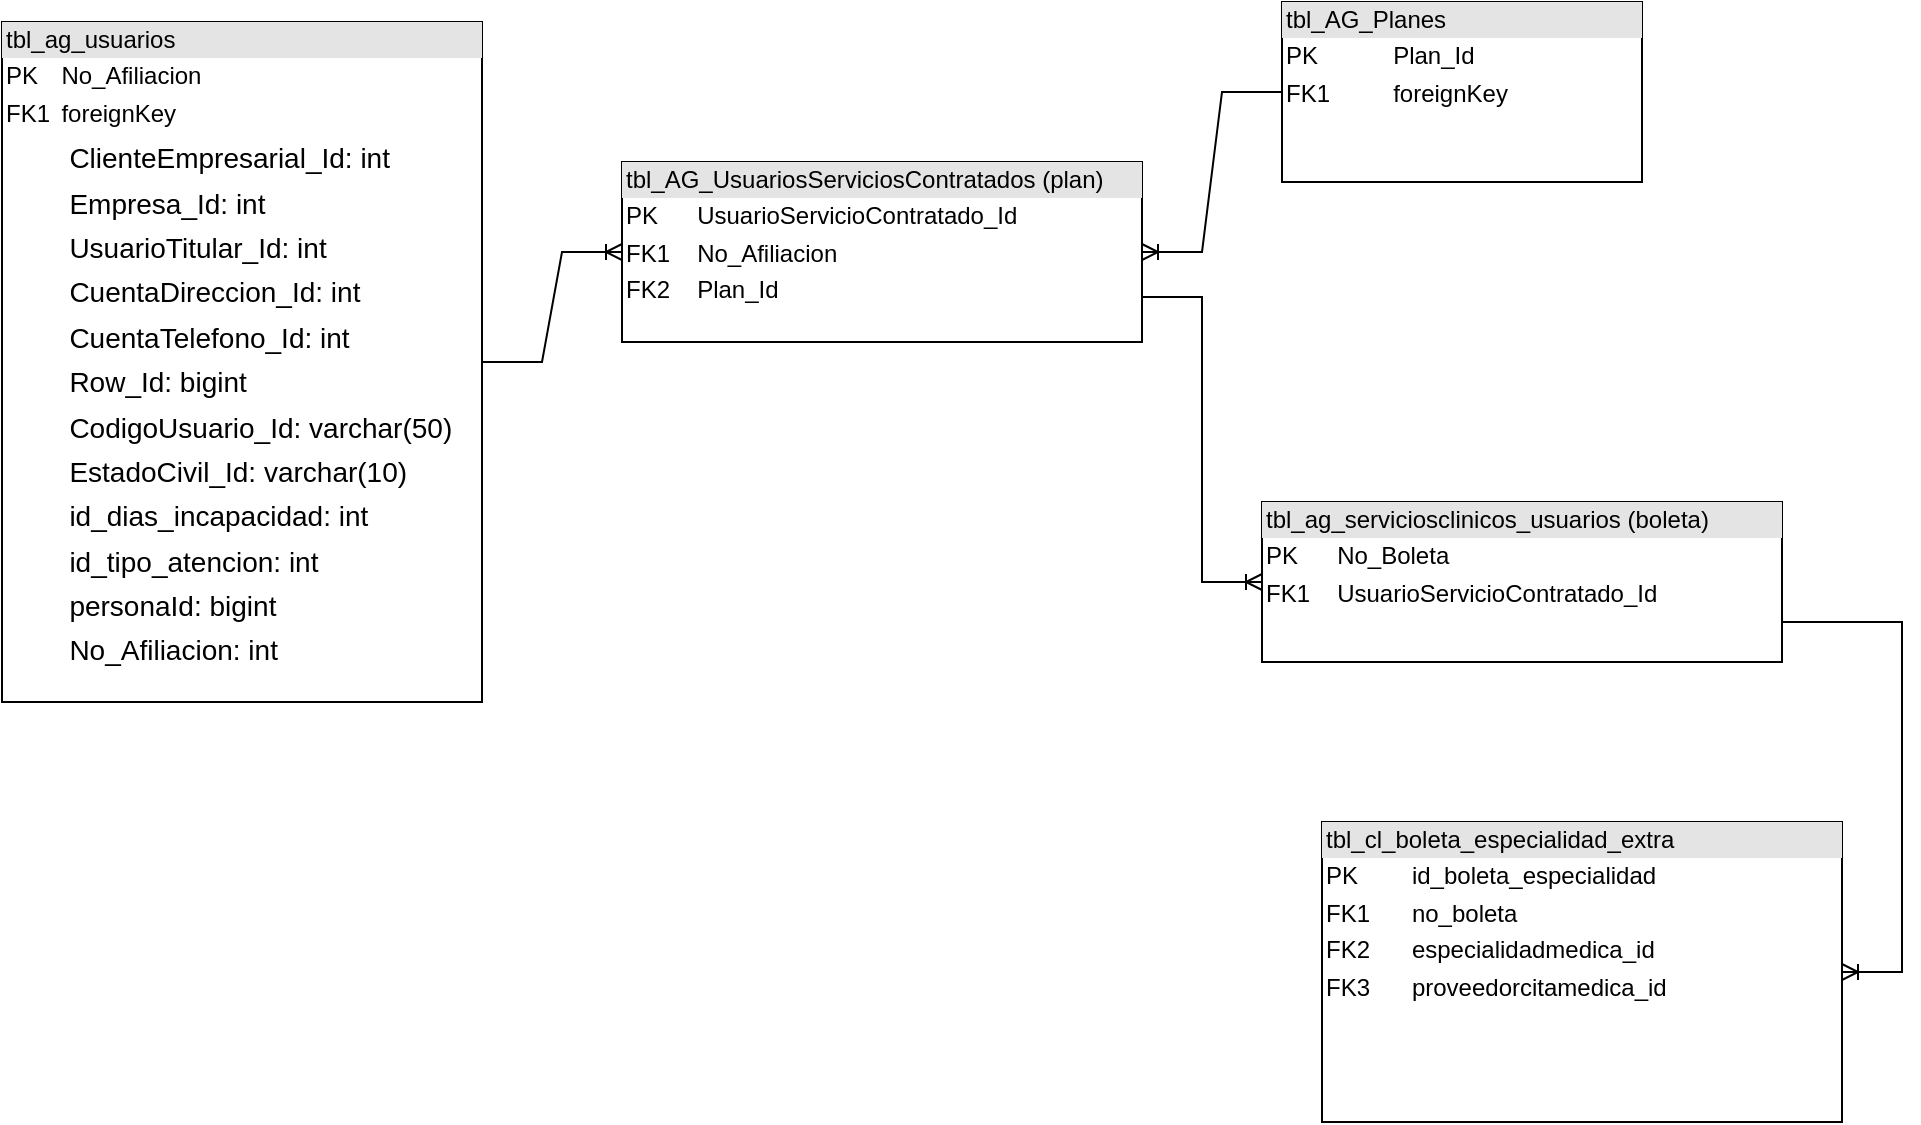 <mxfile version="20.5.3" type="github" pages="2">
  <diagram id="OTTWXkD6Dgph_dhTpJjg" name="Página-1">
    <mxGraphModel dx="1191" dy="793" grid="1" gridSize="10" guides="1" tooltips="1" connect="1" arrows="1" fold="1" page="1" pageScale="1" pageWidth="827" pageHeight="1169" math="0" shadow="0">
      <root>
        <mxCell id="0" />
        <mxCell id="1" parent="0" />
        <mxCell id="0sj4polYT0Q2tzBZ2te_-2" value="&lt;div style=&quot;box-sizing:border-box;width:100%;background:#e4e4e4;padding:2px;&quot;&gt;tbl_AG_UsuariosServiciosContratados (plan)&lt;/div&gt;&lt;table style=&quot;width:100%;font-size:1em;&quot; cellpadding=&quot;2&quot; cellspacing=&quot;0&quot;&gt;&lt;tbody&gt;&lt;tr&gt;&lt;td&gt;PK&lt;/td&gt;&lt;td&gt;UsuarioServicioContratado_Id&lt;/td&gt;&lt;/tr&gt;&lt;tr&gt;&lt;td&gt;FK1&lt;/td&gt;&lt;td&gt;No_Afiliacion&lt;/td&gt;&lt;/tr&gt;&lt;tr&gt;&lt;td&gt;FK2&lt;/td&gt;&lt;td&gt;Plan_Id&lt;/td&gt;&lt;/tr&gt;&lt;/tbody&gt;&lt;/table&gt;" style="verticalAlign=top;align=left;overflow=fill;html=1;" parent="1" vertex="1">
          <mxGeometry x="360" y="160" width="260" height="90" as="geometry" />
        </mxCell>
        <mxCell id="0sj4polYT0Q2tzBZ2te_-3" value="&lt;div style=&quot;box-sizing:border-box;width:100%;background:#e4e4e4;padding:2px;&quot;&gt;tbl_ag_usuarios&lt;/div&gt;&lt;table style=&quot;width:100%;font-size:1em;&quot; cellpadding=&quot;2&quot; cellspacing=&quot;0&quot;&gt;&lt;tbody&gt;&lt;tr&gt;&lt;td&gt;PK&lt;/td&gt;&lt;td&gt;No_Afiliacion&lt;/td&gt;&lt;/tr&gt;&lt;tr&gt;&lt;td&gt;FK1&lt;/td&gt;&lt;td&gt;foreignKey&lt;/td&gt;&lt;/tr&gt;&lt;tr&gt;&lt;td&gt;&lt;/td&gt;&lt;td&gt;&lt;p style=&quot;font-size: 14px; margin: 0px 0px 0px 4px; line-height: 1.6;&quot;&gt;ClienteEmpresarial_Id: int&lt;br&gt;Empresa_Id: int&lt;br&gt;UsuarioTitular_Id: int&lt;br&gt;CuentaDireccion_Id: int&lt;br&gt;CuentaTelefono_Id: int&lt;br&gt;Row_Id: bigint&lt;br&gt;CodigoUsuario_Id: varchar(50)&lt;br&gt;EstadoCivil_Id: varchar(10)&lt;br&gt;id_dias_incapacidad: int&lt;br&gt;id_tipo_atencion: int&lt;br&gt;personaId: bigint&lt;br&gt;&lt;/p&gt;&lt;p style=&quot;font-size: 14px; margin: 0px 0px 0px 4px; line-height: 1.6;&quot;&gt;No_Afiliacion: int&lt;/p&gt;&lt;/td&gt;&lt;/tr&gt;&lt;/tbody&gt;&lt;/table&gt;" style="verticalAlign=top;align=left;overflow=fill;html=1;" parent="1" vertex="1">
          <mxGeometry x="50" y="90" width="240" height="340" as="geometry" />
        </mxCell>
        <mxCell id="0sj4polYT0Q2tzBZ2te_-4" value="&lt;div style=&quot;box-sizing:border-box;width:100%;background:#e4e4e4;padding:2px;&quot;&gt;tbl_cl_boleta_especialidad_extra&lt;/div&gt;&lt;table style=&quot;width:100%;font-size:1em;&quot; cellpadding=&quot;2&quot; cellspacing=&quot;0&quot;&gt;&lt;tbody&gt;&lt;tr&gt;&lt;td&gt;PK&lt;/td&gt;&lt;td&gt;id_boleta_especialidad&lt;/td&gt;&lt;/tr&gt;&lt;tr&gt;&lt;td&gt;FK1&lt;/td&gt;&lt;td&gt;no_boleta&amp;nbsp;&lt;br&gt;&lt;/td&gt;&lt;/tr&gt;&lt;tr&gt;&lt;td&gt;FK2&lt;/td&gt;&lt;td&gt;especialidadmedica_id&lt;br&gt;&lt;/td&gt;&lt;/tr&gt;&lt;tr&gt;&lt;td&gt;FK3&lt;/td&gt;&lt;td&gt;proveedorcitamedica_id&lt;br&gt;&lt;/td&gt;&lt;/tr&gt;&lt;/tbody&gt;&lt;/table&gt;" style="verticalAlign=top;align=left;overflow=fill;html=1;" parent="1" vertex="1">
          <mxGeometry x="710" y="490" width="260" height="150" as="geometry" />
        </mxCell>
        <mxCell id="0sj4polYT0Q2tzBZ2te_-5" value="&lt;div style=&quot;box-sizing:border-box;width:100%;background:#e4e4e4;padding:2px;&quot;&gt;tbl_ag_serviciosclinicos_usuarios (boleta)&lt;/div&gt;&lt;table style=&quot;width:100%;font-size:1em;&quot; cellpadding=&quot;2&quot; cellspacing=&quot;0&quot;&gt;&lt;tbody&gt;&lt;tr&gt;&lt;td&gt;PK&lt;/td&gt;&lt;td&gt;No_Boleta&lt;/td&gt;&lt;/tr&gt;&lt;tr&gt;&lt;td&gt;FK1&lt;/td&gt;&lt;td&gt;UsuarioServicioContratado_Id&lt;/td&gt;&lt;/tr&gt;&lt;tr&gt;&lt;td&gt;&lt;/td&gt;&lt;td&gt;&lt;br&gt;&lt;/td&gt;&lt;/tr&gt;&lt;/tbody&gt;&lt;/table&gt;" style="verticalAlign=top;align=left;overflow=fill;html=1;" parent="1" vertex="1">
          <mxGeometry x="680" y="330" width="260" height="80" as="geometry" />
        </mxCell>
        <mxCell id="0sj4polYT0Q2tzBZ2te_-6" value="&lt;div style=&quot;box-sizing:border-box;width:100%;background:#e4e4e4;padding:2px;&quot;&gt;tbl_AG_Planes&lt;/div&gt;&lt;table style=&quot;width:100%;font-size:1em;&quot; cellpadding=&quot;2&quot; cellspacing=&quot;0&quot;&gt;&lt;tbody&gt;&lt;tr&gt;&lt;td&gt;PK&lt;/td&gt;&lt;td&gt;Plan_Id&lt;/td&gt;&lt;/tr&gt;&lt;tr&gt;&lt;td&gt;FK1&lt;/td&gt;&lt;td&gt;foreignKey&lt;/td&gt;&lt;/tr&gt;&lt;tr&gt;&lt;td&gt;&lt;/td&gt;&lt;td&gt;&lt;br&gt;&lt;/td&gt;&lt;/tr&gt;&lt;/tbody&gt;&lt;/table&gt;" style="verticalAlign=top;align=left;overflow=fill;html=1;" parent="1" vertex="1">
          <mxGeometry x="690" y="80" width="180" height="90" as="geometry" />
        </mxCell>
        <mxCell id="0sj4polYT0Q2tzBZ2te_-10" value="" style="edgeStyle=entityRelationEdgeStyle;fontSize=12;html=1;endArrow=ERoneToMany;rounded=0;fontFamily=Helvetica;exitX=1;exitY=0.5;exitDx=0;exitDy=0;" parent="1" source="0sj4polYT0Q2tzBZ2te_-3" target="0sj4polYT0Q2tzBZ2te_-2" edge="1">
          <mxGeometry width="100" height="100" relative="1" as="geometry">
            <mxPoint x="360" y="460" as="sourcePoint" />
            <mxPoint x="460" y="360" as="targetPoint" />
          </mxGeometry>
        </mxCell>
        <mxCell id="0sj4polYT0Q2tzBZ2te_-11" value="" style="edgeStyle=entityRelationEdgeStyle;fontSize=12;html=1;endArrow=ERoneToMany;rounded=0;fontFamily=Helvetica;exitX=0;exitY=0.5;exitDx=0;exitDy=0;entryX=1;entryY=0.5;entryDx=0;entryDy=0;" parent="1" source="0sj4polYT0Q2tzBZ2te_-6" target="0sj4polYT0Q2tzBZ2te_-2" edge="1">
          <mxGeometry width="100" height="100" relative="1" as="geometry">
            <mxPoint x="240" y="145" as="sourcePoint" />
            <mxPoint x="620" y="250" as="targetPoint" />
          </mxGeometry>
        </mxCell>
        <mxCell id="VMIj50noWAD6Xs64PwK_-1" value="" style="edgeStyle=entityRelationEdgeStyle;fontSize=12;html=1;endArrow=ERoneToMany;rounded=0;fontFamily=Helvetica;entryX=0;entryY=0.5;entryDx=0;entryDy=0;exitX=1;exitY=0.75;exitDx=0;exitDy=0;" edge="1" parent="1" source="0sj4polYT0Q2tzBZ2te_-2" target="0sj4polYT0Q2tzBZ2te_-5">
          <mxGeometry width="100" height="100" relative="1" as="geometry">
            <mxPoint x="450" y="340" as="sourcePoint" />
            <mxPoint x="294" y="255" as="targetPoint" />
          </mxGeometry>
        </mxCell>
        <mxCell id="PtzBdT6DV-icyBZwdjJ4-1" value="" style="edgeStyle=entityRelationEdgeStyle;fontSize=12;html=1;endArrow=ERoneToMany;rounded=0;fontFamily=Helvetica;exitX=1;exitY=0.75;exitDx=0;exitDy=0;" edge="1" parent="1" source="0sj4polYT0Q2tzBZ2te_-5" target="0sj4polYT0Q2tzBZ2te_-4">
          <mxGeometry width="100" height="100" relative="1" as="geometry">
            <mxPoint x="630" y="237.5" as="sourcePoint" />
            <mxPoint x="690" y="380" as="targetPoint" />
          </mxGeometry>
        </mxCell>
      </root>
    </mxGraphModel>
  </diagram>
  <diagram id="U_rW-iGRfltOZlP7A1vz" name="tablas db_clinica">
    <mxGraphModel dx="1401" dy="3271" grid="1" gridSize="10" guides="1" tooltips="1" connect="1" arrows="1" fold="1" page="1" pageScale="1" pageWidth="827" pageHeight="1169" math="0" shadow="0">
      <root>
        <mxCell id="0" />
        <mxCell id="1" parent="0" />
        <mxCell id="sAUz8LbLl8U9qgX_BwOI-4" value="&lt;p style=&quot;margin:0px;margin-top:4px;text-align:center;&quot;&gt;&lt;b&gt;S4_pacientes_alertas&lt;/b&gt;&lt;/p&gt;&lt;hr size=&quot;1&quot;/&gt;&lt;p style=&quot;margin:0 0 0 4px;line-height:1.6;&quot;&gt; alerta_id: int&lt;br/&gt; no_afiliacion: int&lt;br/&gt; alerta_nutricion: bit&lt;/p&gt;" style="verticalAlign=top;align=left;overflow=fill;fontSize=14;fontFamily=Helvetica;html=1;rounded=0;shadow=0;comic=0;labelBackgroundColor=none;strokeWidth=1;fillColor=#e1d5e7;strokeColor=#9673a6;" vertex="1" parent="1">
          <mxGeometry x="626" y="5620" width="201" height="104" as="geometry" />
        </mxCell>
        <mxCell id="sAUz8LbLl8U9qgX_BwOI-19" value="&lt;p style=&quot;margin:0px;margin-top:4px;text-align:center;&quot;&gt;&lt;b&gt;Tbl_cj_controleventos&lt;/b&gt;&lt;/p&gt;&lt;hr size=&quot;1&quot;/&gt;&lt;p style=&quot;margin:0 0 0 4px;line-height:1.6;&quot;&gt; Evento_Cod: int&lt;br/&gt; No_Afiliacion: int&lt;br/&gt; cobertura_tipo: varchar(5)&lt;br/&gt; cobertura_pct: decimal(18,2)&lt;br/&gt; cobertura_monto: decimal(15,2)&lt;br/&gt; id_documento_cli: int&lt;br/&gt; id_documento_ase: int&lt;br/&gt; Swdatecreated: datetime&lt;br/&gt; estado: int&lt;/p&gt;&lt;hr size=&quot;1&quot;/&gt;&lt;p style=&quot;margin:0 0 0 4px;line-height:1.6;&quot;&gt; Evento_Id: int&lt;/p&gt;" style="verticalAlign=top;align=left;overflow=fill;fontSize=14;fontFamily=Helvetica;html=1;rounded=0;shadow=0;comic=0;labelBackgroundColor=none;strokeWidth=1;fillColor=#e1d5e7;strokeColor=#9673a6;" vertex="1" parent="1">
          <mxGeometry x="6203" y="3994" width="219" height="251" as="geometry" />
        </mxCell>
        <mxCell id="sAUz8LbLl8U9qgX_BwOI-23" value="&lt;p style=&quot;margin:0px;margin-top:4px;text-align:center;&quot;&gt;&lt;b&gt;View_UsuariosClinicas&lt;/b&gt;&lt;/p&gt;&lt;hr size=&quot;1&quot;/&gt;&lt;p style=&quot;margin:0 0 0 4px;line-height:1.6;&quot;&gt; ClienteEmpresarial_Id: int&lt;br/&gt; No_Afiliacion: int&lt;br/&gt; Empresa_Id: int&lt;br/&gt; UsuarioTitular_Id: int&lt;br/&gt; Anexo: int&lt;br/&gt; CelularComcel: varchar(15)&lt;br/&gt; CodigoUsuario: varchar(15)&lt;br/&gt; NoPoliza: varchar(16)&lt;br/&gt; NoCertificado: varchar(15)&lt;br/&gt; UsuarioTitular: bit&lt;br/&gt; Nombres: varchar(140)&lt;br/&gt; PrimerApellido: varchar(100)&lt;br/&gt; SegundoApellido: varchar(100)&lt;br/&gt; NombreCarnet: varchar(141)&lt;br/&gt; Sexo: char(1)&lt;br/&gt; Fecha_Nacimiento: smalldatetime&lt;br/&gt; Fecha_Activacion: smalldatetime&lt;br/&gt; Fecha_ReActivacion: smalldatetime&lt;br/&gt; Numero_Cedula: varchar(150)&lt;br/&gt; Numero_Pasaporte: varchar(13)&lt;br/&gt; CuentaDireccion_Id: int&lt;br/&gt; CuentaTelefono_Id: int&lt;br/&gt; Status: tinyint&lt;br/&gt; NombreFiscal: varchar(150)&lt;br/&gt; DireccionFiscal: varchar(150)&lt;br/&gt; NIT: varchar(15)&lt;br/&gt; Meses_Gratis: smallint&lt;br/&gt; Observaciones_: varchar(200)&lt;br/&gt; NumeroFamiliares_Autorizados: smallint&lt;br/&gt; NumeroVehiculos_Autorizados: smallint&lt;br/&gt; TipoSangre: varchar(4)&lt;br/&gt; TieneAlgunaEnfermedad: bit&lt;br/&gt; EnfermedadquePadece: varchar(500)&lt;br/&gt; TieneAlgunaAlergia: bit&lt;br/&gt; AlergiaquePadece: varchar(500)&lt;br/&gt; TomaMedicamento: bit&lt;br/&gt; MedicamentoqueToma: varchar(500)&lt;br/&gt; OperadoAlgunaVez: bit&lt;br/&gt; DescripcionOperacion: varchar(2000)&lt;br/&gt; FechaOperacion: smalldatetime&lt;br/&gt; FechaUltimoChequeo: smalldatetime&lt;br/&gt; ContactoEmergencia: varchar(250)&lt;br/&gt; TelefonoContactoEmergencia: varchar(15)&lt;br/&gt; SwdateCreated: datetime&lt;br/&gt; swdatemodified: datetime&lt;br/&gt; Cod_Cliente: varchar(15)&lt;br/&gt; Swmodifiedby: varchar(50)&lt;br/&gt; SwCreatedby: varchar(50)&lt;br/&gt; FechaBaja: datetime&lt;br/&gt; Codigo_AfiliacionAnterior: char(3)&lt;br/&gt; No_AfiliacionAnterior: int&lt;br/&gt; ClienteComcel: int&lt;br/&gt; CodigoServicioComcel: varchar(10)&lt;br/&gt; NombreServicioComcel: varchar(100)&lt;br/&gt; Email: varchar(50)&lt;br/&gt; NombreBeneficiario: varchar(50)&lt;br/&gt; NombreTitular: varchar(80)&lt;br/&gt; Observaciones: varchar(500)&lt;br/&gt; Servicios: bit&lt;br/&gt; fch_UltimoServicio: datetime&lt;br/&gt; DondeLabora: varchar(500)&lt;br/&gt; PolizaAseguradora: varchar(50)&lt;br/&gt; CertificadoAseguradora: varchar(50)&lt;br/&gt; TipoUsuarioAseguradora: varchar(50)&lt;br/&gt; NombrePolizaAsegurado: varchar(200)&lt;br/&gt; CodigoUsuarioGt: varchar(25)&lt;br/&gt; Row_Id: bigint&lt;br/&gt; CodigoUsuario_Id: varchar(50)&lt;br/&gt; MedioInformacion: varchar(200)&lt;br/&gt; Aseg_NomprePoliza: varchar(200)&lt;br/&gt; Aseg_TipoUsuario: varchar(50)&lt;br/&gt; Aseg_DondeLabora: varchar(500)&lt;br/&gt; Aseg_Poliza: varchar(50)&lt;br/&gt; Aseg_Certificado: varchar(50)&lt;br/&gt; EstadoCivil_Id: varchar(10)&lt;/p&gt;" style="verticalAlign=top;align=left;overflow=fill;fontSize=14;fontFamily=Helvetica;html=1;rounded=0;shadow=0;comic=0;labelBackgroundColor=none;strokeWidth=1;fillColor=#e1d5e7;strokeColor=#9673a6;" vertex="1" parent="1">
          <mxGeometry x="6349" y="-2280" width="282" height="1680" as="geometry" />
        </mxCell>
        <mxCell id="sAUz8LbLl8U9qgX_BwOI-24" value="&lt;p style=&quot;margin:0px;margin-top:4px;text-align:center;&quot;&gt;&lt;b&gt;View_UsuariosServicioscontratadosClinicas&lt;/b&gt;&lt;/p&gt;&lt;hr size=&quot;1&quot;/&gt;&lt;p style=&quot;margin:0 0 0 4px;line-height:1.6;&quot;&gt; UsuarioServicioContratado_Id: int&lt;br/&gt; No_Afiliacion: int&lt;br/&gt; Plan_Id: int&lt;br/&gt; FormaPago_Id: int&lt;br/&gt; FechaContratacion: smalldatetime&lt;br/&gt; FechaActivacion: smalldatetime&lt;br/&gt; FechaReactivacion: smalldatetime&lt;br/&gt; FechaActivacionAsistenciaHospitalaria: smalldatetime&lt;br/&gt; MesesGratis: smallint&lt;br/&gt; Observaciones: varchar(500)&lt;br/&gt; Status: bit&lt;br/&gt; SwdateCreated: datetime&lt;br/&gt; No_Poliza_ant: varchar(15)&lt;br/&gt; No_Certificado_Id: varchar(15)&lt;br/&gt; IDEPOL: int&lt;br/&gt; Cobertura_Asistencia: varchar(1)&lt;br/&gt; Deducibles_Sec_1A: varchar(50)&lt;br/&gt; Deducibles_Sec_1B: varchar(50)&lt;br/&gt; Deducibles_Terremoto: varchar(50)&lt;br/&gt; FechaVencimientoServicio: datetime&lt;br/&gt; SumaRC: money&lt;br/&gt; SumaAsegurada: money&lt;br/&gt; swdatemodified: datetime&lt;br/&gt; Aplica_DeducibleDannoPropio: bit&lt;br/&gt; Aplica_CeroDeducibleTerceroCulpable: bit&lt;br/&gt; Aplica_CeroDeducible: bit&lt;br/&gt; Deducciones: varchar(40)&lt;br/&gt; SwCreatedby: varchar(30)&lt;br/&gt; No_AfiliacionAnterior: int&lt;br/&gt; Numero_CodigoGT: varchar(9)&lt;br/&gt; Numero_CedulaGT: varchar(25)&lt;br/&gt; Nombre_UsualGT: varchar(120)&lt;br/&gt; Nombre_CompletoGT: varchar(141)&lt;br/&gt; DireccionGT: varchar(150)&lt;br/&gt; CicloFacturacion: char(1)&lt;br/&gt; CC_NumeroTarjeta: varchar(80)&lt;br/&gt; CC_UltimosCuatroDigitos: char(4)&lt;br/&gt; CC_FechaVencimientoTarjeta: char(4)&lt;br/&gt; CC_NombreTarjeta: varchar(50)&lt;br/&gt; MarcaTarjeta_Id: int&lt;br/&gt; TipoTarjeta_Id: int&lt;br/&gt; CC_NumeroTarjetaAdicional: varchar(80)&lt;br/&gt; CC_UltimosCuatroDigitosAdicional: char(4)&lt;br/&gt; CC_MontoMaximoMensual: numeric(19,2)&lt;br/&gt; CC_MontoMaximoDiario: numeric(19,2)&lt;br/&gt; CC_NoOperaMaxDiarias: smallint&lt;br/&gt; CC_NoOperaMaxMensuales: int&lt;br/&gt; UsuarioIngreso: char(20)&lt;br/&gt; FechaIngreso: datetime&lt;br/&gt; UsuarioModifico: char(20)&lt;br/&gt; FechaModifico: datetime&lt;br/&gt; StatusActivacion: varchar(1)&lt;br/&gt; EstadoCobranza: varchar(1)&lt;br/&gt; Temp_Status: bit&lt;br/&gt; CorredorPoliza: varchar(75)&lt;br/&gt; No_CreditoGT: varchar(20)&lt;br/&gt; No_SolicitudGT: varchar(20)&lt;br/&gt; CC_NoCuenta: varchar(30)&lt;br/&gt; CC_NoCuentaTipo: varchar(1)&lt;br/&gt; StatusWelcome: varchar(1)&lt;br/&gt; No_Pagos: int&lt;br/&gt; StatusCobranza: tinyint&lt;br/&gt; StatusKit: varchar(1)&lt;br/&gt; ProductoGT: varchar(7)&lt;br/&gt; CodigoUsuarioGTContratante: varchar(20)&lt;br/&gt; CodigoUsuarioGT: varchar(25)&lt;br/&gt; Suma_Vida: varchar(15)&lt;br/&gt; Suma_Mad: varchar(15)&lt;br/&gt; Suma_Gm: varchar(15)&lt;br/&gt; Suma_Dental: varchar(15)&lt;br/&gt; Prima_Vida: varchar(15)&lt;br/&gt; Prima_MAD: varchar(15)&lt;br/&gt; Prima_Dental: varchar(15)&lt;br/&gt; CodigoCorredorPoliza: varchar(10)&lt;br/&gt; CodigoUsuarioGTTitular: varchar(25)&lt;br/&gt; FormaCobro: char(3)&lt;br/&gt; No_Poliza: varchar(35)&lt;br/&gt; DiasVigencia: int&lt;br/&gt; Envio_Gt: int&lt;br/&gt; Recepcion_GT: bit&lt;br/&gt; CC_DigitoVerificador: varchar(2)&lt;br/&gt; No_contrato: varchar(10)&lt;br/&gt; Udp: varchar(50)&lt;br/&gt; Cod_Suc: varchar(2)&lt;br/&gt; Nro_Pol: varchar(30)&lt;br/&gt; Moneda: varchar(2)&lt;br/&gt; ObservacionesCliente: varchar(8000)&lt;br/&gt; StatusPoliza: varchar(1)&lt;br/&gt; MotivoBajaPoliza: varchar(200)&lt;br/&gt; PrimasAtrasadas: varchar(1)&lt;br/&gt; DiasAtrasoPrima: varchar(4)&lt;br/&gt; No_certificado: varchar(60)&lt;br/&gt; No_Chasis: varchar(40)&lt;br/&gt; OficinaCuenta: varchar(50)&lt;br/&gt; CuentaMonetario: varchar(60)&lt;br/&gt; Digito: varchar(3)&lt;br/&gt; Producto: varchar(8)&lt;br/&gt; Estatus_Cobro: varchar(50)&lt;br/&gt; canal_venta_id: int&lt;br/&gt; FechaBaja: datetime&lt;br/&gt; CostoPlanReal: decimal(18,2)&lt;br/&gt; CodigoUsuario_Id: varchar(50)&lt;/p&gt;" style="verticalAlign=top;align=left;overflow=fill;fontSize=14;fontFamily=Helvetica;html=1;rounded=0;shadow=0;comic=0;labelBackgroundColor=none;strokeWidth=1;fillColor=#e1d5e7;strokeColor=#9673a6;" vertex="1" parent="1">
          <mxGeometry x="4906" y="-2291" width="370" height="2274" as="geometry" />
        </mxCell>
        <mxCell id="sAUz8LbLl8U9qgX_BwOI-37" value="&lt;p style=&quot;margin:0px;margin-top:4px;text-align:center;&quot;&gt;&lt;b&gt;bitacora_usuarios&lt;/b&gt;&lt;/p&gt;&lt;hr size=&quot;1&quot;/&gt;&lt;p style=&quot;margin:0 0 0 4px;line-height:1.6;&quot;&gt; id: int&lt;br/&gt; No_Afiliacion: int&lt;br/&gt; Nombres: varchar(150)&lt;br/&gt; PrimerApellido: varchar(150)&lt;br/&gt; SegundoApellido: varchar(150)&lt;/p&gt;" style="verticalAlign=top;align=left;overflow=fill;fontSize=14;fontFamily=Helvetica;html=1;rounded=0;shadow=0;comic=0;labelBackgroundColor=none;strokeWidth=1;fillColor=#e1d5e7;strokeColor=#9673a6;" vertex="1" parent="1">
          <mxGeometry x="5090" y="4580" width="216" height="140" as="geometry" />
        </mxCell>
        <mxCell id="sAUz8LbLl8U9qgX_BwOI-40" value="&lt;p style=&quot;margin:0px;margin-top:4px;text-align:center;&quot;&gt;&lt;b&gt;blueidConsumos&lt;/b&gt;&lt;/p&gt;&lt;hr size=&quot;1&quot;/&gt;&lt;p style=&quot;margin:0 0 0 4px;line-height:1.6;&quot;&gt; fechaFactura: date&lt;br/&gt; totalFactura: float&lt;br/&gt; no_boleta: varchar(50)&lt;br/&gt; clinica: varchar(200)&lt;br/&gt; descripcion: varchar(5000)&lt;br/&gt; cantidad: int&lt;br/&gt; costoU: float&lt;br/&gt; subTotal: float&lt;br/&gt; tipoConsumo: varchar(50)&lt;br/&gt; no_afiliacion: int&lt;br/&gt; sexo: varchar(1)&lt;br/&gt; fechaNacimiento: date&lt;br/&gt; edad: int&lt;br/&gt; rangoEdad: varchar(16)&lt;br/&gt; personaid: bigint&lt;br/&gt; codigo_descard: varchar(100)&lt;br/&gt; nombre_facturacion: varchar(200)&lt;/p&gt;" style="verticalAlign=top;align=left;overflow=fill;fontSize=14;fontFamily=Helvetica;html=1;rounded=0;shadow=0;comic=0;labelBackgroundColor=none;strokeWidth=1;fillColor=#e1d5e7;strokeColor=#9673a6;" vertex="1" parent="1">
          <mxGeometry x="175" y="3228" width="237" height="404" as="geometry" />
        </mxCell>
        <mxCell id="sAUz8LbLl8U9qgX_BwOI-41" value="&lt;p style=&quot;margin:0px;margin-top:4px;text-align:center;&quot;&gt;&lt;b&gt;blueidConsumos1&lt;/b&gt;&lt;/p&gt;&lt;hr size=&quot;1&quot;/&gt;&lt;p style=&quot;margin:0 0 0 4px;line-height:1.6;&quot;&gt; fechaFactura: date&lt;br/&gt; totalFactura: float&lt;br/&gt; no_boleta: varchar(50)&lt;br/&gt; clinica: varchar(200)&lt;br/&gt; descripcion: varchar(5000)&lt;br/&gt; cantidad: int&lt;br/&gt; costoU: float&lt;br/&gt; subTotal: float&lt;br/&gt; tipoConsumo: varchar(50)&lt;br/&gt; no_afiliacion: int&lt;br/&gt; Sexo: char(1)&lt;br/&gt; Fecha_Nacimiento: smalldatetime&lt;br/&gt; edad: int&lt;br/&gt; rangoEdad: varchar(16)&lt;br/&gt; blueid: bigint&lt;br/&gt; codigo_descard: varchar(100)&lt;br/&gt; nombre_facturacion: varchar(200)&lt;/p&gt;" style="verticalAlign=top;align=left;overflow=fill;fontSize=14;fontFamily=Helvetica;html=1;rounded=0;shadow=0;comic=0;labelBackgroundColor=none;strokeWidth=1;fillColor=#e1d5e7;strokeColor=#9673a6;" vertex="1" parent="1">
          <mxGeometry x="457" y="3228" width="237" height="404" as="geometry" />
        </mxCell>
        <mxCell id="sAUz8LbLl8U9qgX_BwOI-42" value="&lt;p style=&quot;margin:0px;margin-top:4px;text-align:center;&quot;&gt;&lt;b&gt;blueidConsumos2&lt;/b&gt;&lt;/p&gt;&lt;hr size=&quot;1&quot;/&gt;&lt;p style=&quot;margin:0 0 0 4px;line-height:1.6;&quot;&gt; fechaFactura: date&lt;br/&gt; totalFactura: float&lt;br/&gt; no_boleta: varchar(50)&lt;br/&gt; clinica: varchar(200)&lt;br/&gt; descripcion: varchar(5000)&lt;br/&gt; cantidad: int&lt;br/&gt; costoU: float&lt;br/&gt; subTotal: float&lt;br/&gt; tipoConsumo: varchar(50)&lt;br/&gt; no_afiliacion: int&lt;br/&gt; Sexo: char(1)&lt;br/&gt; Fecha_Nacimiento: smalldatetime&lt;br/&gt; edad: int&lt;br/&gt; rangoEdad: varchar(16)&lt;br/&gt; blueid: bigint&lt;br/&gt; nombre_facturacion: varchar(200)&lt;/p&gt;" style="verticalAlign=top;align=left;overflow=fill;fontSize=14;fontFamily=Helvetica;html=1;rounded=0;shadow=0;comic=0;labelBackgroundColor=none;strokeWidth=1;fillColor=#e1d5e7;strokeColor=#9673a6;" vertex="1" parent="1">
          <mxGeometry x="4153" y="2422.5" width="237" height="382" as="geometry" />
        </mxCell>
        <mxCell id="sAUz8LbLl8U9qgX_BwOI-49" value="&lt;p style=&quot;margin:0px;margin-top:4px;text-align:center;&quot;&gt;&lt;b&gt;citas_recetas&lt;/b&gt;&lt;/p&gt;&lt;hr size=&quot;1&quot;/&gt;&lt;p style=&quot;margin:0 0 0 4px;line-height:1.6;&quot;&gt; fechacita: date&lt;br/&gt; no_boleta: int&lt;br/&gt; UsuarioServicioContratado_Id: int&lt;br/&gt; nombre: varchar(200)&lt;br/&gt; Medico: varchar(201)&lt;br/&gt; descripcion: varchar(150)&lt;br/&gt; NombrePlan: varchar(200)&lt;br/&gt; No_Afiliacion: int&lt;br/&gt; asistencia: varchar(2)&lt;br/&gt; count_recetas: int&lt;br/&gt; count_medicamentos: int&lt;br/&gt; countRecetasLab: int&lt;br/&gt; countLab: int&lt;/p&gt;" style="verticalAlign=top;align=left;overflow=fill;fontSize=14;fontFamily=Helvetica;html=1;rounded=0;shadow=0;comic=0;labelBackgroundColor=none;strokeWidth=1;fillColor=#e1d5e7;strokeColor=#9673a6;" vertex="1" parent="1">
          <mxGeometry x="766" y="4083" width="231" height="316" as="geometry" />
        </mxCell>
        <mxCell id="sAUz8LbLl8U9qgX_BwOI-50" value="&lt;p style=&quot;margin:0px;margin-top:4px;text-align:center;&quot;&gt;&lt;b&gt;consumoUnidadNegocio&lt;/b&gt;&lt;/p&gt;&lt;hr size=&quot;1&quot;/&gt;&lt;p style=&quot;margin:0 0 0 4px;line-height:1.6;&quot;&gt; id_documento: int&lt;br/&gt; no_documento: varchar(50)&lt;br/&gt; serie: varchar(50)&lt;br/&gt; fecha_documento: datetime&lt;br/&gt; total_costo: float&lt;br/&gt; no_afiliacion: int&lt;br/&gt; no_boleta: varchar(50)&lt;br/&gt; swDateCreated: datetime&lt;br/&gt; clinica: varchar(200)&lt;br/&gt; descripcion: varchar(5000)&lt;br/&gt; cantidad: int&lt;br/&gt; costo_documento: float&lt;br/&gt; total: float&lt;br/&gt; tipoConsumo: varchar(50)&lt;br/&gt; aseguradoraFacturacion: varchar(200)&lt;br/&gt; aseguradora: varchar(150)&lt;br/&gt; codigo_descard: varchar(100)&lt;br/&gt; nombre_medico: varchar(100)&lt;br/&gt; especialidadBoleta: nvarchar(max)&lt;br/&gt; tipoVisitaBoleta: varchar(150)&lt;/p&gt;" style="verticalAlign=top;align=left;overflow=fill;fontSize=14;fontFamily=Helvetica;html=1;rounded=0;shadow=0;comic=0;labelBackgroundColor=none;strokeWidth=1;fillColor=#e1d5e7;strokeColor=#9673a6;" vertex="1" parent="1">
          <mxGeometry x="491" y="2510" width="261" height="470" as="geometry" />
        </mxCell>
        <mxCell id="sAUz8LbLl8U9qgX_BwOI-51" value="&lt;p style=&quot;margin:0px;margin-top:4px;text-align:center;&quot;&gt;&lt;b&gt;control_fica_medica_05&lt;/b&gt;&lt;/p&gt;&lt;hr size=&quot;1&quot;/&gt;&lt;p style=&quot;margin:0 0 0 4px;line-height:1.6;&quot;&gt; no_boleta: int&lt;br/&gt; Fecha: varchar(10)&lt;br/&gt; NombreCliente: varchar(150)&lt;br/&gt; Aseg_Poliza: varchar(50)&lt;br/&gt; Aseg_Certificado: varchar(50)&lt;br/&gt; NombreProducto: varchar(200)&lt;br/&gt; NombrePlan: varchar(200)&lt;br/&gt; especialidad: varchar(250)&lt;br/&gt; medico: varchar(100)&lt;br/&gt; No_Afiliacion: int&lt;br/&gt; paciente: varchar(120)&lt;br/&gt; Edad: varchar(10)&lt;br/&gt; genero: char(1)&lt;br/&gt; Fecha_Nacimiento: varchar(10)&lt;br/&gt; celularcomcel: varchar(15)&lt;br/&gt; email: varchar(1000)&lt;br/&gt; fecha_ingreso: varchar(10)&lt;br/&gt; hora_ingreso: varchar(10)&lt;br/&gt; TipoUsuarioAseguradora: varchar(50)&lt;br/&gt; preclinica: varchar(294)&lt;br/&gt; Motivo de la consulta: varchar(8000)&lt;br/&gt; Comentario clínico: varchar(8000)&lt;br/&gt; recetas: varchar(8000)&lt;br/&gt; recetasCount: int&lt;br/&gt; procedimientos: varchar(8000)&lt;br/&gt; laboratorios: varchar(8000)&lt;br/&gt; cant_labs: int&lt;br/&gt; diagnosticos: varchar(1000)&lt;br/&gt; espe_ref: varchar(8000)&lt;br/&gt; clinica: varchar(200)&lt;br/&gt; atendida: varchar(2)&lt;br/&gt; tipo_boleta: varchar(250)&lt;br/&gt; mes_usc: varchar(50)&lt;br/&gt; anio_usc: varchar(50)&lt;/p&gt;" style="verticalAlign=top;align=left;overflow=fill;fontSize=14;fontFamily=Helvetica;html=1;rounded=0;shadow=0;comic=0;labelBackgroundColor=none;strokeWidth=1;fillColor=#e1d5e7;strokeColor=#9673a6;" vertex="1" parent="1">
          <mxGeometry x="393" y="1530" width="256" height="778" as="geometry" />
        </mxCell>
        <mxCell id="sAUz8LbLl8U9qgX_BwOI-52" value="&lt;p style=&quot;margin:0px;margin-top:4px;text-align:center;&quot;&gt;&lt;b&gt;control_fica_medicha_Urgencias_ENEROFEBRERO&lt;/b&gt;&lt;/p&gt;&lt;hr size=&quot;1&quot;/&gt;&lt;p style=&quot;margin:0 0 0 4px;line-height:1.6;&quot;&gt; No_Boleta: int&lt;br/&gt; Fecha: smalldatetime&lt;br/&gt; NombreCliente: varchar(150)&lt;br/&gt; Aseg_Poliza: varchar(50)&lt;br/&gt; Aseg_Certificado: varchar(50)&lt;br/&gt; NombreProducto: varchar(200)&lt;br/&gt; NombrePlan: varchar(200)&lt;br/&gt; especialidad: varchar(250)&lt;br/&gt; medico: varchar(100)&lt;br/&gt; No_Afiliacion: int&lt;br/&gt; paciente: varchar(120)&lt;br/&gt; Edad: varchar(10)&lt;br/&gt; genero: char(1)&lt;br/&gt; Fecha_Nacimiento: varchar(10)&lt;br/&gt; celularcomcel: varchar(15)&lt;br/&gt; email: varchar(50)&lt;br/&gt; fecha_ingreso: varchar(10)&lt;br/&gt; hora_ingreso: varchar(10)&lt;br/&gt; TipoUsuarioAseguradora: varchar(50)&lt;br/&gt; preclinica: varchar(1)&lt;br/&gt; Motivo de la consulta: varchar(1)&lt;br/&gt; Comentario Clinica: varchar(1)&lt;br/&gt; recetas: nvarchar(max)&lt;br/&gt; recetasCount: int&lt;br/&gt; procedimientos: nvarchar(max)&lt;br/&gt; laboratorios: nvarchar(max)&lt;br/&gt; cant_labs: int&lt;br/&gt; RayosX: nvarchar(max)&lt;br/&gt; conteoRX: int&lt;br/&gt; diagnosticos: nvarchar(max)&lt;br/&gt; espe_ref: varchar(255)&lt;br/&gt; clinica: varchar(200)&lt;br/&gt; atendida: varchar(2)&lt;br/&gt; tipoBoleta: varchar(150)&lt;br/&gt; mes_usc: int&lt;br/&gt; anio_usc: int&lt;/p&gt;" style="verticalAlign=top;align=left;overflow=fill;fontSize=14;fontFamily=Helvetica;html=1;rounded=0;shadow=0;comic=0;labelBackgroundColor=none;strokeWidth=1;fillColor=#e1d5e7;strokeColor=#9673a6;" vertex="1" parent="1">
          <mxGeometry x="2848" y="208" width="415" height="822" as="geometry" />
        </mxCell>
        <mxCell id="sAUz8LbLl8U9qgX_BwOI-53" value="&lt;p style=&quot;margin:0px;margin-top:4px;text-align:center;&quot;&gt;&lt;b&gt;control_fica_medicha_Urgencias_MARZOABRIL&lt;/b&gt;&lt;/p&gt;&lt;hr size=&quot;1&quot;/&gt;&lt;p style=&quot;margin:0 0 0 4px;line-height:1.6;&quot;&gt; No_Boleta: int&lt;br/&gt; Fecha: smalldatetime&lt;br/&gt; NombreCliente: varchar(150)&lt;br/&gt; Aseg_Poliza: varchar(50)&lt;br/&gt; Aseg_Certificado: varchar(50)&lt;br/&gt; NombreProducto: varchar(200)&lt;br/&gt; NombrePlan: varchar(200)&lt;br/&gt; especialidad: varchar(250)&lt;br/&gt; medico: varchar(100)&lt;br/&gt; No_Afiliacion: int&lt;br/&gt; paciente: varchar(120)&lt;br/&gt; Edad: varchar(10)&lt;br/&gt; genero: char(1)&lt;br/&gt; Fecha_Nacimiento: varchar(10)&lt;br/&gt; celularcomcel: varchar(15)&lt;br/&gt; email: varchar(50)&lt;br/&gt; fecha_ingreso: varchar(10)&lt;br/&gt; hora_ingreso: varchar(10)&lt;br/&gt; TipoUsuarioAseguradora: varchar(50)&lt;br/&gt; preclinica: varchar(1)&lt;br/&gt; Motivo de la consulta: varchar(1)&lt;br/&gt; Comentario Clinica: varchar(1)&lt;br/&gt; recetas: nvarchar(max)&lt;br/&gt; recetasCount: int&lt;br/&gt; procedimientos: nvarchar(max)&lt;br/&gt; laboratorios: nvarchar(max)&lt;br/&gt; cant_labs: int&lt;br/&gt; RayosX: nvarchar(max)&lt;br/&gt; conteoRX: int&lt;br/&gt; diagnosticos: nvarchar(max)&lt;br/&gt; espe_ref: varchar(255)&lt;br/&gt; clinica: varchar(200)&lt;br/&gt; atendida: varchar(2)&lt;br/&gt; tipoBoleta: varchar(150)&lt;br/&gt; mes_usc: int&lt;br/&gt; anio_usc: int&lt;/p&gt;" style="verticalAlign=top;align=left;overflow=fill;fontSize=14;fontFamily=Helvetica;html=1;rounded=0;shadow=0;comic=0;labelBackgroundColor=none;strokeWidth=1;fillColor=#e1d5e7;strokeColor=#9673a6;" vertex="1" parent="1">
          <mxGeometry x="3308" y="208" width="396" height="822" as="geometry" />
        </mxCell>
        <mxCell id="sAUz8LbLl8U9qgX_BwOI-54" value="&lt;p style=&quot;margin:0px;margin-top:4px;text-align:center;&quot;&gt;&lt;b&gt;control_fica_medicha_Urgencias_MAYOJUNIO&lt;/b&gt;&lt;/p&gt;&lt;hr size=&quot;1&quot;/&gt;&lt;p style=&quot;margin:0 0 0 4px;line-height:1.6;&quot;&gt; No_Boleta: int&lt;br/&gt; Fecha: smalldatetime&lt;br/&gt; NombreCliente: varchar(150)&lt;br/&gt; Aseg_Poliza: varchar(50)&lt;br/&gt; Aseg_Certificado: varchar(50)&lt;br/&gt; NombreProducto: varchar(200)&lt;br/&gt; NombrePlan: varchar(200)&lt;br/&gt; especialidad: varchar(250)&lt;br/&gt; medico: varchar(100)&lt;br/&gt; No_Afiliacion: int&lt;br/&gt; paciente: varchar(120)&lt;br/&gt; Edad: varchar(10)&lt;br/&gt; genero: char(1)&lt;br/&gt; Fecha_Nacimiento: varchar(10)&lt;br/&gt; celularcomcel: varchar(15)&lt;br/&gt; email: varchar(50)&lt;br/&gt; fecha_ingreso: varchar(10)&lt;br/&gt; hora_ingreso: varchar(10)&lt;br/&gt; TipoUsuarioAseguradora: varchar(50)&lt;br/&gt; preclinica: varchar(1)&lt;br/&gt; Motivo de la consulta: varchar(1)&lt;br/&gt; Comentario Clinica: varchar(1)&lt;br/&gt; recetas: nvarchar(max)&lt;br/&gt; recetasCount: int&lt;br/&gt; procedimientos: nvarchar(max)&lt;br/&gt; laboratorios: nvarchar(max)&lt;br/&gt; cant_labs: int&lt;br/&gt; RayosX: nvarchar(max)&lt;br/&gt; conteoRX: int&lt;br/&gt; diagnosticos: nvarchar(max)&lt;br/&gt; espe_ref: varchar(255)&lt;br/&gt; clinica: varchar(200)&lt;br/&gt; atendida: varchar(2)&lt;br/&gt; tipoBoleta: varchar(150)&lt;br/&gt; mes_usc: int&lt;br/&gt; anio_usc: int&lt;/p&gt;" style="verticalAlign=top;align=left;overflow=fill;fontSize=14;fontFamily=Helvetica;html=1;rounded=0;shadow=0;comic=0;labelBackgroundColor=none;strokeWidth=1;fillColor=#e1d5e7;strokeColor=#9673a6;" vertex="1" parent="1">
          <mxGeometry x="3749" y="208" width="391" height="822" as="geometry" />
        </mxCell>
        <mxCell id="sAUz8LbLl8U9qgX_BwOI-55" value="&lt;p style=&quot;margin:0px;margin-top:4px;text-align:center;&quot;&gt;&lt;b&gt;control_ficha_medicha_JUNIO&lt;/b&gt;&lt;/p&gt;&lt;hr size=&quot;1&quot;/&gt;&lt;p style=&quot;margin:0 0 0 4px;line-height:1.6;&quot;&gt; no_boleta: int&lt;br/&gt; Fecha: smalldatetime&lt;br/&gt; NombreCliente: varchar(150)&lt;br/&gt; Aseg_Poliza: varchar(50)&lt;br/&gt; Aseg_Certificado: varchar(50)&lt;br/&gt; NombreProducto: varchar(200)&lt;br/&gt; NombrePlan: varchar(200)&lt;br/&gt; especialidad: varchar(250)&lt;br/&gt; medico: varchar(100)&lt;br/&gt; No_Afiliacion: int&lt;br/&gt; paciente: varchar(120)&lt;br/&gt; Edad: varchar(10)&lt;br/&gt; genero: char(1)&lt;br/&gt; Fecha_Nacimiento: varchar(10)&lt;br/&gt; celularcomcel: varchar(15)&lt;br/&gt; email: varchar(50)&lt;br/&gt; fecha_ingreso: varchar(10)&lt;br/&gt; hora_ingreso: varchar(10)&lt;br/&gt; TipoUsuarioAseguradora: varchar(50)&lt;br/&gt; preclinica: varchar(294)&lt;br/&gt; Motivo de la consulta: varchar(8000)&lt;br/&gt; Comentario clínico: varchar(8000)&lt;br/&gt; recetas: nvarchar(max)&lt;br/&gt; recetasCount: int&lt;br/&gt; procedimientos: nvarchar(max)&lt;br/&gt; laboratorios: nvarchar(max)&lt;br/&gt; cant_labs: int&lt;br/&gt; RayosX: nvarchar(max)&lt;br/&gt; cant_Rx: int&lt;br/&gt; diagnosticos: varchar(1000)&lt;br/&gt; espe_ref: varchar(255)&lt;br/&gt; clinica: varchar(200)&lt;br/&gt; atendida: varchar(2)&lt;br/&gt; tipo_boleta: varchar(150)&lt;br/&gt; mes_usc: int&lt;br/&gt; anio_usc: int&lt;/p&gt;" style="verticalAlign=top;align=left;overflow=fill;fontSize=14;fontFamily=Helvetica;html=1;rounded=0;shadow=0;comic=0;labelBackgroundColor=none;strokeWidth=1;fillColor=#e1d5e7;strokeColor=#9673a6;" vertex="1" parent="1">
          <mxGeometry x="4578" y="208" width="266" height="822" as="geometry" />
        </mxCell>
        <mxCell id="sAUz8LbLl8U9qgX_BwOI-56" value="&lt;p style=&quot;margin:0px;margin-top:4px;text-align:center;&quot;&gt;&lt;b&gt;dashboard_laboratoriosRX&lt;/b&gt;&lt;/p&gt;&lt;hr size=&quot;1&quot;/&gt;&lt;p style=&quot;margin:0 0 0 4px;line-height:1.6;&quot;&gt; boleta: int&lt;br/&gt; fecha: date&lt;br/&gt; No_Afiliacion: int&lt;br/&gt; paciente: varchar(241)&lt;br/&gt; edad: int&lt;br/&gt; Sexo: char(1)&lt;br/&gt; id_tipo_examen: int&lt;br/&gt; categoria: varchar(150)&lt;br/&gt; descripcion: varchar(250)&lt;br/&gt; grupo: varchar(100)&lt;br/&gt; monto: float&lt;br/&gt; precio_aseguradora: decimal(10,2)&lt;br/&gt; aseguradora: varchar(200)&lt;br/&gt; nombrePlan: varchar(200)&lt;br/&gt; precioFinalConIva: float&lt;br/&gt; precioFinalSinIva: float&lt;br/&gt; Especialidad: varchar(150)&lt;br/&gt; tipoVisita: varchar(150)&lt;br/&gt; clinica: varchar(200)&lt;br/&gt; medico: varchar(201)&lt;br/&gt; asistencia: varchar(2)&lt;br/&gt; estado: varchar(10)&lt;/p&gt;" style="verticalAlign=top;align=left;overflow=fill;fontSize=14;fontFamily=Helvetica;html=1;rounded=0;shadow=0;comic=0;labelBackgroundColor=none;strokeWidth=1;fillColor=#e1d5e7;strokeColor=#9673a6;" vertex="1" parent="1">
          <mxGeometry x="3556" y="1582" width="240" height="514" as="geometry" />
        </mxCell>
        <mxCell id="sAUz8LbLl8U9qgX_BwOI-57" value="&lt;p style=&quot;margin:0px;margin-top:4px;text-align:center;&quot;&gt;&lt;b&gt;dashboard_laboratoriosRX1&lt;/b&gt;&lt;/p&gt;&lt;hr size=&quot;1&quot;/&gt;&lt;p style=&quot;margin:0 0 0 4px;line-height:1.6;&quot;&gt; boleta: int&lt;br/&gt; fecha: date&lt;br/&gt; No_Afiliacion: int&lt;br/&gt; paciente: varchar(241)&lt;br/&gt; edad: int&lt;br/&gt; Sexo: char(1)&lt;br/&gt; id_examen: int&lt;br/&gt; id_tipo_examen: int&lt;br/&gt; categoria: varchar(150)&lt;br/&gt; descripcion: varchar(250)&lt;br/&gt; grupo: varchar(100)&lt;br/&gt; monto: float&lt;br/&gt; Especialidad: varchar(150)&lt;br/&gt; tipoVisita: varchar(150)&lt;br/&gt; nombrePlan: varchar(200)&lt;br/&gt; clinica: varchar(200)&lt;br/&gt; medico: varchar(201)&lt;br/&gt; asistencia: varchar(2)&lt;br/&gt; estado: varchar(10)&lt;/p&gt;" style="verticalAlign=top;align=left;overflow=fill;fontSize=14;fontFamily=Helvetica;html=1;rounded=0;shadow=0;comic=0;labelBackgroundColor=none;strokeWidth=1;fillColor=#e1d5e7;strokeColor=#9673a6;" vertex="1" parent="1">
          <mxGeometry x="2701" y="2510" width="248" height="448" as="geometry" />
        </mxCell>
        <mxCell id="sAUz8LbLl8U9qgX_BwOI-58" value="&lt;p style=&quot;margin:0px;margin-top:4px;text-align:center;&quot;&gt;&lt;b&gt;dashboard_laboratoriosRX2&lt;/b&gt;&lt;/p&gt;&lt;hr size=&quot;1&quot;/&gt;&lt;p style=&quot;margin:0 0 0 4px;line-height:1.6;&quot;&gt; boleta: int&lt;br/&gt; fecha: date&lt;br/&gt; No_Afiliacion: int&lt;br/&gt; paciente: varchar(241)&lt;br/&gt; edad: int&lt;br/&gt; Sexo: char(1)&lt;br/&gt; id_tipo_examen: int&lt;br/&gt; categoria: varchar(150)&lt;br/&gt; descripcion: varchar(250)&lt;br/&gt; grupo: varchar(100)&lt;br/&gt; monto: float&lt;br/&gt; precio_aseguradora: decimal(10,2)&lt;br/&gt; aseguradora: varchar(200)&lt;br/&gt; nombrePlan: varchar(200)&lt;br/&gt; precioFinalConIva: float&lt;br/&gt; precioFinalSinIva: float&lt;br/&gt; Especialidad: varchar(150)&lt;br/&gt; tipoVisita: varchar(150)&lt;br/&gt; clinica: varchar(200)&lt;br/&gt; medico: varchar(201)&lt;br/&gt; asistencia: varchar(2)&lt;br/&gt; estado: varchar(10)&lt;br/&gt; codigo_venta: varchar(8000)&lt;br/&gt; facturado: float&lt;br/&gt; cantidad: int&lt;/p&gt;" style="verticalAlign=top;align=left;overflow=fill;fontSize=14;fontFamily=Helvetica;html=1;rounded=0;shadow=0;comic=0;labelBackgroundColor=none;strokeWidth=1;fillColor=#e1d5e7;strokeColor=#9673a6;" vertex="1" parent="1">
          <mxGeometry x="2220" y="1560" width="250" height="580" as="geometry" />
        </mxCell>
        <mxCell id="sAUz8LbLl8U9qgX_BwOI-59" value="&lt;p style=&quot;margin:0px;margin-top:4px;text-align:center;&quot;&gt;&lt;b&gt;dashboard_laboratoriosRX3&lt;/b&gt;&lt;/p&gt;&lt;hr size=&quot;1&quot;/&gt;&lt;p style=&quot;margin:0 0 0 4px;line-height:1.6;&quot;&gt; boleta: int&lt;br/&gt; fecha: date&lt;br/&gt; No_Afiliacion: int&lt;br/&gt; paciente: varchar(241)&lt;br/&gt; edad: int&lt;br/&gt; Sexo: char(1)&lt;br/&gt; id_tipo_examen: int&lt;br/&gt; categoria: varchar(150)&lt;br/&gt; descripcion: varchar(250)&lt;br/&gt; grupo: varchar(100)&lt;br/&gt; monto: float&lt;br/&gt; precio_aseguradora: decimal(10,2)&lt;br/&gt; aseguradora: varchar(200)&lt;br/&gt; nombrePlan: varchar(200)&lt;br/&gt; precioFinalConIva: float&lt;br/&gt; precioFinalSinIva: float&lt;br/&gt; Especialidad: varchar(150)&lt;br/&gt; tipoVisita: varchar(150)&lt;br/&gt; clinica: varchar(200)&lt;br/&gt; medico: varchar(201)&lt;br/&gt; asistencia: varchar(2)&lt;br/&gt; estado: varchar(10)&lt;/p&gt;" style="verticalAlign=top;align=left;overflow=fill;fontSize=14;fontFamily=Helvetica;html=1;rounded=0;shadow=0;comic=0;labelBackgroundColor=none;strokeWidth=1;fillColor=#e1d5e7;strokeColor=#9673a6;" vertex="1" parent="1">
          <mxGeometry x="2970" y="1582" width="250" height="514" as="geometry" />
        </mxCell>
        <mxCell id="sAUz8LbLl8U9qgX_BwOI-60" value="&lt;p style=&quot;margin:0px;margin-top:4px;text-align:center;&quot;&gt;&lt;b&gt;dashboard_laboratoriosRXBK&lt;/b&gt;&lt;/p&gt;&lt;hr size=&quot;1&quot;/&gt;&lt;p style=&quot;margin:0 0 0 4px;line-height:1.6;&quot;&gt; boleta: int&lt;br/&gt; fecha: date&lt;br/&gt; No_Afiliacion: int&lt;br/&gt; paciente: varchar(241)&lt;br/&gt; edad: int&lt;br/&gt; Sexo: char(1)&lt;br/&gt; id_examen: int&lt;br/&gt; id_tipo_examen: int&lt;br/&gt; categoria: varchar(150)&lt;br/&gt; descripcion: varchar(250)&lt;br/&gt; grupo: varchar(100)&lt;br/&gt; monto: float&lt;br/&gt; Especialidad: varchar(150)&lt;br/&gt; tipoVisita: varchar(150)&lt;br/&gt; nombrePlan: varchar(200)&lt;br/&gt; clinica: varchar(200)&lt;br/&gt; medico: varchar(201)&lt;br/&gt; asistencia: varchar(2)&lt;br/&gt; estado: varchar(10)&lt;/p&gt;" style="verticalAlign=top;align=left;overflow=fill;fontSize=14;fontFamily=Helvetica;html=1;rounded=0;shadow=0;comic=0;labelBackgroundColor=none;strokeWidth=1;fillColor=#e1d5e7;strokeColor=#9673a6;" vertex="1" parent="1">
          <mxGeometry x="2395" y="2510" width="261" height="448" as="geometry" />
        </mxCell>
        <mxCell id="sAUz8LbLl8U9qgX_BwOI-61" value="&lt;p style=&quot;margin:0px;margin-top:4px;text-align:center;&quot;&gt;&lt;b&gt;dashboard_laboratoriosRXf&lt;/b&gt;&lt;/p&gt;&lt;hr size=&quot;1&quot;/&gt;&lt;p style=&quot;margin:0 0 0 4px;line-height:1.6;&quot;&gt; boleta: int&lt;br/&gt; fecha: date&lt;br/&gt; No_Afiliacion: int&lt;br/&gt; paciente: varchar(241)&lt;br/&gt; edad: int&lt;br/&gt; Sexo: char(1)&lt;br/&gt; id_examen: int&lt;br/&gt; id_tipo_examen: int&lt;br/&gt; categoria: varchar(150)&lt;br/&gt; descripcion: varchar(250)&lt;br/&gt; grupo: varchar(100)&lt;br/&gt; monto: float&lt;br/&gt; Especialidad: varchar(150)&lt;br/&gt; tipoVisita: varchar(150)&lt;br/&gt; nombrePlan: varchar(200)&lt;br/&gt; clinica: varchar(200)&lt;br/&gt; medico: varchar(201)&lt;br/&gt; asistencia: varchar(2)&lt;br/&gt; estado: varchar(10)&lt;br/&gt; busqueda: varchar(5)&lt;br/&gt; facturado: float&lt;br/&gt; cantidad: int&lt;/p&gt;" style="verticalAlign=top;align=left;overflow=fill;fontSize=14;fontFamily=Helvetica;html=1;rounded=0;shadow=0;comic=0;labelBackgroundColor=none;strokeWidth=1;fillColor=#e1d5e7;strokeColor=#9673a6;" vertex="1" parent="1">
          <mxGeometry x="3265" y="1582" width="246" height="514" as="geometry" />
        </mxCell>
        <mxCell id="sAUz8LbLl8U9qgX_BwOI-64" value="&lt;p style=&quot;margin:0px;margin-top:4px;text-align:center;&quot;&gt;&lt;b&gt;dashboard_paquetes&lt;/b&gt;&lt;/p&gt;&lt;hr size=&quot;1&quot;/&gt;&lt;p style=&quot;margin:0 0 0 4px;line-height:1.6;&quot;&gt; no_afiliacion: int&lt;br/&gt; cantidad: int&lt;br/&gt; descripcion: varchar(5000)&lt;br/&gt; total: float&lt;br/&gt; no_boleta: varchar(50)&lt;br/&gt; fecha: datetime&lt;br/&gt; clinica: varchar(200)&lt;br/&gt; detalle: varchar(5000)&lt;br/&gt; fecha2: datetime&lt;br/&gt; tipoServicio: varchar(50)&lt;br/&gt; Sexo: char(1)&lt;br/&gt; CelularComcel: varchar(15)&lt;br/&gt; Email: varchar(50)&lt;br/&gt; Fecha_Nacimiento: smalldatetime&lt;br/&gt; edad: int&lt;/p&gt;" style="verticalAlign=top;align=left;overflow=fill;fontSize=14;fontFamily=Helvetica;html=1;rounded=0;shadow=0;comic=0;labelBackgroundColor=none;strokeWidth=1;fillColor=#e1d5e7;strokeColor=#9673a6;" vertex="1" parent="1">
          <mxGeometry x="1809" y="3446" width="225" height="360" as="geometry" />
        </mxCell>
        <mxCell id="sAUz8LbLl8U9qgX_BwOI-66" value="&lt;p style=&quot;margin:0px;margin-top:4px;text-align:center;&quot;&gt;&lt;b&gt;dashboard_unidadesNegocio2&lt;/b&gt;&lt;/p&gt;&lt;hr size=&quot;1&quot;/&gt;&lt;p style=&quot;margin:0 0 0 4px;line-height:1.6;&quot;&gt; id_documento: int&lt;br/&gt; no_documento: varchar(50)&lt;br/&gt; serie: varchar(50)&lt;br/&gt; fecha_documento: datetime&lt;br/&gt; total_costo: float&lt;br/&gt; no_afiliacion: int&lt;br/&gt; no_boleta: varchar(50)&lt;br/&gt; swDateCreated: datetime&lt;br/&gt; clinica: varchar(200)&lt;br/&gt; descripcion: varchar(5000)&lt;br/&gt; cantidad: int&lt;br/&gt; costo_documento: float&lt;br/&gt; total: float&lt;br/&gt; tipoConsumo: varchar(50)&lt;br/&gt; aseguradoraFacturacion: varchar(200)&lt;br/&gt; aseguradora: varchar(150)&lt;br/&gt; codigo_descard: varchar(100)&lt;br/&gt; nombre_medico: varchar(100)&lt;br/&gt; especialidadBoleta: varchar(150)&lt;br/&gt; tipoVisitaBoleta: varchar(150)&lt;/p&gt;" style="verticalAlign=top;align=left;overflow=fill;fontSize=14;fontFamily=Helvetica;html=1;rounded=0;shadow=0;comic=0;labelBackgroundColor=none;strokeWidth=1;fillColor=#e1d5e7;strokeColor=#9673a6;" vertex="1" parent="1">
          <mxGeometry x="178" y="2510" width="268" height="470" as="geometry" />
        </mxCell>
        <mxCell id="sAUz8LbLl8U9qgX_BwOI-71" value="&lt;p style=&quot;margin:0px;margin-top:4px;text-align:center;&quot;&gt;&lt;b&gt;labs&lt;/b&gt;&lt;/p&gt;&lt;hr size=&quot;1&quot;/&gt;&lt;p style=&quot;margin:0 0 0 4px;line-height:1.6;&quot;&gt; id_tipo_doc: varchar(20)&lt;br/&gt; serie: varchar(50)&lt;br/&gt; no_documento: varchar(50)&lt;br/&gt; fecha_documento: datetime&lt;br/&gt; total_costo: float&lt;br/&gt; total_articulos: int&lt;br/&gt; no_afiliacion: int&lt;br/&gt; no_boleta: varchar(50)&lt;br/&gt; nit: varchar(20)&lt;br/&gt; nombre: nvarchar(200)&lt;br/&gt; fechaCreacion: datetime&lt;br/&gt; estado: varchar(50)&lt;br/&gt; codigo_venta: varchar(100)&lt;br/&gt; descripcion: varchar(5000)&lt;br/&gt; cantidad: int&lt;br/&gt; costo_documento: float&lt;br/&gt; total: float&lt;br/&gt; descuento: float&lt;br/&gt; Sexo: char(1)&lt;br/&gt; Fecha_Nacimiento: smalldatetime&lt;br/&gt; edad: int&lt;br/&gt; rangoEdad: varchar(16)&lt;br/&gt; clinica: varchar(200)&lt;br/&gt; blueId: bigint&lt;/p&gt;" style="verticalAlign=top;align=left;overflow=fill;fontSize=14;fontFamily=Helvetica;html=1;rounded=0;shadow=0;comic=0;labelBackgroundColor=none;strokeWidth=1;fillColor=#e1d5e7;strokeColor=#9673a6;" vertex="1" parent="1">
          <mxGeometry x="2580" y="1582" width="225" height="558" as="geometry" />
        </mxCell>
        <mxCell id="sAUz8LbLl8U9qgX_BwOI-92" value="&lt;p style=&quot;margin:0px;margin-top:4px;text-align:center;&quot;&gt;&lt;b&gt;rp_mediprocesos_citas_recetas&lt;/b&gt;&lt;/p&gt;&lt;hr size=&quot;1&quot;/&gt;&lt;p style=&quot;margin:0 0 0 4px;line-height:1.6;&quot;&gt; FechaCita: smalldatetime&lt;br/&gt; Fecha_cita: datetime&lt;br/&gt; no_boleta: int&lt;br/&gt; UsuarioServicioContratado_Id: int&lt;br/&gt; nombre: varchar(200)&lt;br/&gt; Medico: varchar(201)&lt;br/&gt; descripcion: varchar(150)&lt;br/&gt; NombrePlan: varchar(200)&lt;br/&gt; No_Afiliacion: int&lt;br/&gt; medicamentosCount: int&lt;br/&gt; recetasCount: int&lt;br/&gt; CantRecetasLab: int&lt;br/&gt; CantLab: int&lt;br/&gt; asistencia: varchar(2)&lt;/p&gt;" style="verticalAlign=top;align=left;overflow=fill;fontSize=14;fontFamily=Helvetica;html=1;rounded=0;shadow=0;comic=0;labelBackgroundColor=none;strokeWidth=1;fillColor=#e1d5e7;strokeColor=#9673a6;" vertex="1" parent="1">
          <mxGeometry x="2348" y="3292.5" width="283" height="338" as="geometry" />
        </mxCell>
        <mxCell id="sAUz8LbLl8U9qgX_BwOI-93" value="&lt;p style=&quot;margin:0px;margin-top:4px;text-align:center;&quot;&gt;&lt;b&gt;rpt_citas_recetas&lt;/b&gt;&lt;/p&gt;&lt;hr size=&quot;1&quot;/&gt;&lt;p style=&quot;margin:0 0 0 4px;line-height:1.6;&quot;&gt; fechacita: datetime&lt;br/&gt; no_boleta: int&lt;br/&gt; UsuarioServicioContratado_Id: int&lt;br/&gt; clinica: varchar(200)&lt;br/&gt; Medico: varchar(100)&lt;br/&gt; descripcion: varchar(150)&lt;br/&gt; NombrePlan: varchar(200)&lt;br/&gt; No_Afiliacion: int&lt;br/&gt; asistencia: varchar(2)&lt;br/&gt; count_recetas: int&lt;br/&gt; count_medicamentos: int&lt;br/&gt; countRecetasLab: int&lt;br/&gt; countLab: int&lt;/p&gt;" style="verticalAlign=top;align=left;overflow=fill;fontSize=14;fontFamily=Helvetica;html=1;rounded=0;shadow=0;comic=0;labelBackgroundColor=none;strokeWidth=1;fillColor=#e1d5e7;strokeColor=#9673a6;" vertex="1" parent="1">
          <mxGeometry x="490" y="4083" width="231" height="316" as="geometry" />
        </mxCell>
        <mxCell id="sAUz8LbLl8U9qgX_BwOI-94" value="&lt;p style=&quot;margin:0px;margin-top:4px;text-align:center;&quot;&gt;&lt;b&gt;rpt_citas_recetas2018&lt;/b&gt;&lt;/p&gt;&lt;hr size=&quot;1&quot;/&gt;&lt;p style=&quot;margin:0 0 0 4px;line-height:1.6;&quot;&gt; fechacita: datetime&lt;br/&gt; no_boleta: int&lt;br/&gt; UsuarioServicioContratado_Id: int&lt;br/&gt; clinica: varchar(200)&lt;br/&gt; Medico: varchar(100)&lt;br/&gt; descripcion: varchar(150)&lt;br/&gt; NombrePlan: varchar(200)&lt;br/&gt; No_Afiliacion: int&lt;br/&gt; asistencia: varchar(2)&lt;br/&gt; count_recetas: int&lt;br/&gt; count_medicamentos: int&lt;br/&gt; countRecetasLab: int&lt;br/&gt; countLab: int&lt;/p&gt;" style="verticalAlign=top;align=left;overflow=fill;fontSize=14;fontFamily=Helvetica;html=1;rounded=0;shadow=0;comic=0;labelBackgroundColor=none;strokeWidth=1;fillColor=#e1d5e7;strokeColor=#9673a6;" vertex="1" parent="1">
          <mxGeometry x="214" y="4083" width="231" height="316" as="geometry" />
        </mxCell>
        <mxCell id="sAUz8LbLl8U9qgX_BwOI-95" value="&lt;p style=&quot;margin:0px;margin-top:4px;text-align:center;&quot;&gt;&lt;b&gt;rpt_citas_recetas2019&lt;/b&gt;&lt;/p&gt;&lt;hr size=&quot;1&quot;/&gt;&lt;p style=&quot;margin:0 0 0 4px;line-height:1.6;&quot;&gt; fechacita: datetime&lt;br/&gt; no_boleta: int&lt;br/&gt; UsuarioServicioContratado_Id: int&lt;br/&gt; clinica: varchar(200)&lt;br/&gt; Medico: varchar(100)&lt;br/&gt; descripcion: varchar(150)&lt;br/&gt; NombrePlan: varchar(200)&lt;br/&gt; No_Afiliacion: int&lt;br/&gt; asistencia: varchar(2)&lt;br/&gt; count_recetas: int&lt;br/&gt; count_medicamentos: int&lt;br/&gt; countRecetasLab: int&lt;br/&gt; countLab: int&lt;/p&gt;" style="verticalAlign=top;align=left;overflow=fill;fontSize=14;fontFamily=Helvetica;html=1;rounded=0;shadow=0;comic=0;labelBackgroundColor=none;strokeWidth=1;fillColor=#e1d5e7;strokeColor=#9673a6;" vertex="1" parent="1">
          <mxGeometry x="1042" y="4083" width="231" height="316" as="geometry" />
        </mxCell>
        <mxCell id="sAUz8LbLl8U9qgX_BwOI-131" value="&lt;p style=&quot;margin:0px;margin-top:4px;text-align:center;&quot;&gt;&lt;b&gt;s4_citas_referencias&lt;/b&gt;&lt;/p&gt;&lt;hr size=&quot;1&quot;/&gt;&lt;p style=&quot;margin:0 0 0 4px;line-height:1.6;&quot;&gt; id_referencia: int&lt;br/&gt; no_afiliacion: int&lt;br/&gt; no_boleta: int&lt;br/&gt; id_producto: varchar(11)&lt;br/&gt; tipo_producto: varchar(5)&lt;br/&gt; cantidad: int&lt;br/&gt; facturado: int&lt;br/&gt; cantidad_facturada: int&lt;br/&gt; id_documento: int&lt;br/&gt; id_detalle_documentos: int&lt;br/&gt; swcreatedby: varchar(64)&lt;br/&gt; swupdatedby: varchar(64)&lt;br/&gt; swbilledby: varchar(64)&lt;br/&gt; swdatecreated: datetime&lt;br/&gt; swdateupdate: datetime&lt;br/&gt; estado: int&lt;/p&gt;" style="verticalAlign=top;align=left;overflow=fill;fontSize=14;fontFamily=Helvetica;html=1;rounded=0;shadow=0;comic=0;labelBackgroundColor=none;strokeWidth=1;fillColor=#dae8fc;strokeColor=#6c8ebf;" vertex="1" parent="1">
          <mxGeometry x="4593" y="2410" width="197" height="382" as="geometry" />
        </mxCell>
        <mxCell id="sAUz8LbLl8U9qgX_BwOI-132" value="&lt;p style=&quot;margin:0px;margin-top:4px;text-align:center;&quot;&gt;&lt;b&gt;s4_citas_referencias_comisiones&lt;/b&gt;&lt;/p&gt;&lt;hr size=&quot;1&quot;/&gt;&lt;p style=&quot;margin:0 0 0 4px;line-height:1.6;&quot;&gt; id: int&lt;br/&gt; tipo_producto: varchar(10)&lt;br/&gt; comision: money&lt;br/&gt; nombre: varchar(150)&lt;/p&gt;" style="verticalAlign=top;align=left;overflow=fill;fontSize=14;fontFamily=Helvetica;html=1;rounded=0;shadow=0;comic=0;labelBackgroundColor=none;strokeWidth=1;fillColor=#dae8fc;strokeColor=#6c8ebf;" vertex="1" parent="1">
          <mxGeometry x="4036" y="5539" width="291" height="127" as="geometry" />
        </mxCell>
        <mxCell id="sAUz8LbLl8U9qgX_BwOI-158" value="&lt;p style=&quot;margin:0px;margin-top:4px;text-align:center;&quot;&gt;&lt;b&gt;s4_evaluacion_antropometrica_nutricion&lt;/b&gt;&lt;/p&gt;&lt;hr size=&quot;1&quot;/&gt;&lt;p style=&quot;margin:0 0 0 4px;line-height:1.6;&quot;&gt; id_evaluacion_antropometrica_nutricion: int&lt;br/&gt; no_boleta: varchar(max)&lt;br/&gt; no_afiliacion: varchar(max)&lt;br/&gt; fecha: date&lt;/p&gt;" style="verticalAlign=top;align=left;overflow=fill;fontSize=14;fontFamily=Helvetica;html=1;rounded=0;shadow=0;comic=0;labelBackgroundColor=none;strokeWidth=1;fillColor=#dae8fc;strokeColor=#6c8ebf;" vertex="1" parent="1">
          <mxGeometry x="1736" y="5675" width="345" height="127" as="geometry" />
        </mxCell>
        <mxCell id="sAUz8LbLl8U9qgX_BwOI-185" value="&lt;p style=&quot;margin:0px;margin-top:4px;text-align:center;&quot;&gt;&lt;b&gt;s4_inventario_medicamentos_historial_precio&lt;/b&gt;&lt;/p&gt;&lt;hr size=&quot;1&quot;/&gt;&lt;p style=&quot;margin:0 0 0 4px;line-height:1.6;&quot;&gt; id_medicamento: varchar(50)&lt;br/&gt; codigo_barra: bigint&lt;br/&gt; swdatecreated: datetime&lt;br/&gt; precio_venta: decimal(11,2)&lt;br/&gt; costo_compra: decimal(11,2)&lt;br/&gt; id_doc_referencia  /* Documentos de tbl_cj_documentos */: int&lt;/p&gt;&lt;hr size=&quot;1&quot;/&gt;&lt;p style=&quot;margin:0 0 0 4px;line-height:1.6;&quot;&gt; id_historial: int&lt;/p&gt;" style="verticalAlign=top;align=left;overflow=fill;fontSize=14;fontFamily=Helvetica;html=1;rounded=0;shadow=0;comic=0;labelBackgroundColor=none;strokeWidth=1;fillColor=#fff2cc;strokeColor=#d6b656;" vertex="1" parent="1">
          <mxGeometry x="688" y="4982" width="386" height="185" as="geometry" />
        </mxCell>
        <mxCell id="sAUz8LbLl8U9qgX_BwOI-208" value="&lt;p style=&quot;margin:0px;margin-top:4px;text-align:center;&quot;&gt;&lt;b&gt;s4_mensajes_frases_nutricion_historial&lt;/b&gt;&lt;/p&gt;&lt;hr size=&quot;1&quot;/&gt;&lt;p style=&quot;margin:0 0 0 4px;line-height:1.6;&quot;&gt; id_historial: int&lt;br/&gt; no_afiliacion: int&lt;br/&gt; cel_contacto: int&lt;br/&gt; id_frase: int&lt;br/&gt; tiempo_comida: varchar(max)&lt;br/&gt; swdatecreated: datetime&lt;/p&gt;" style="verticalAlign=top;align=left;overflow=fill;fontSize=14;fontFamily=Helvetica;html=1;rounded=0;shadow=0;comic=0;labelBackgroundColor=none;strokeWidth=1;fillColor=#dae8fc;strokeColor=#6c8ebf;" vertex="1" parent="1">
          <mxGeometry x="3884" y="4795" width="339" height="162" as="geometry" />
        </mxCell>
        <mxCell id="sAUz8LbLl8U9qgX_BwOI-216" value="&lt;p style=&quot;margin:0px;margin-top:4px;text-align:center;&quot;&gt;&lt;b&gt;s4_pacientes_cronicos&lt;/b&gt;&lt;/p&gt;&lt;hr size=&quot;1&quot;/&gt;&lt;p style=&quot;margin:0 0 0 4px;line-height:1.6;&quot;&gt; no_afiliacion: int&lt;br/&gt; status: varchar(200)&lt;/p&gt;&lt;hr size=&quot;1&quot;/&gt;&lt;p style=&quot;margin:0 0 0 4px;line-height:1.6;&quot;&gt; id_paciente_cronico: int&lt;/p&gt;" style="verticalAlign=top;align=left;overflow=fill;fontSize=14;fontFamily=Helvetica;html=1;rounded=0;shadow=0;comic=0;labelBackgroundColor=none;strokeWidth=1;fillColor=#dae8fc;strokeColor=#6c8ebf;" vertex="1" parent="1">
          <mxGeometry x="6160" y="4598" width="212" height="105" as="geometry" />
        </mxCell>
        <mxCell id="sAUz8LbLl8U9qgX_BwOI-230" value="&lt;p style=&quot;margin:0px;margin-top:4px;text-align:center;&quot;&gt;&lt;b&gt;s4_pacientes_odontologia_asignacion_procedimiento_paciente&lt;/b&gt;&lt;/p&gt;&lt;hr size=&quot;1&quot;/&gt;&lt;p style=&quot;margin:0 0 0 4px;line-height:1.6;&quot;&gt; id_parte: int&lt;br/&gt; id_odontograma: int&lt;br/&gt; no_boleta: int&lt;br/&gt; no_afiliacion: int&lt;br/&gt; id_procedimiento: int&lt;br/&gt; estado: varchar(50)&lt;br/&gt; tipo_procedimiento: varchar(50)&lt;br/&gt; id_diente: int&lt;br/&gt; is_diente_completo: int&lt;/p&gt;&lt;hr size=&quot;1&quot;/&gt;&lt;p style=&quot;margin:0 0 0 4px;line-height:1.6;&quot;&gt; id_asignacion: int&lt;/p&gt;" style="verticalAlign=top;align=left;overflow=fill;fontSize=14;fontFamily=Helvetica;html=1;rounded=0;shadow=0;comic=0;labelBackgroundColor=none;strokeWidth=1;fillColor=#dae8fc;strokeColor=#6c8ebf;" vertex="1" parent="1">
          <mxGeometry x="3730" y="4038" width="517" height="251" as="geometry" />
        </mxCell>
        <mxCell id="sAUz8LbLl8U9qgX_BwOI-233" value="&lt;p style=&quot;margin:0px;margin-top:4px;text-align:center;&quot;&gt;&lt;b&gt;s4_pacientes_odontologia_odontograma&lt;/b&gt;&lt;/p&gt;&lt;hr size=&quot;1&quot;/&gt;&lt;p style=&quot;margin:0 0 0 4px;line-height:1.6;&quot;&gt; no_afiliacion: int&lt;br/&gt; fecha_creacion: datetime&lt;br/&gt; estado: varchar(50)&lt;br/&gt; boleta_creacion: int&lt;br/&gt; activo: int&lt;br/&gt; presupuesto: decimal(11,2)&lt;br/&gt; saldo: decimal(11,2)&lt;/p&gt;&lt;hr size=&quot;1&quot;/&gt;&lt;p style=&quot;margin:0 0 0 4px;line-height:1.6;&quot;&gt; id_odontograma: int&lt;/p&gt;" style="verticalAlign=top;align=left;overflow=fill;fontSize=14;fontFamily=Helvetica;html=1;rounded=0;shadow=0;comic=0;labelBackgroundColor=none;strokeWidth=1;fillColor=#dae8fc;strokeColor=#6c8ebf;" vertex="1" parent="1">
          <mxGeometry x="491" y="4730" width="345" height="207" as="geometry" />
        </mxCell>
        <mxCell id="sAUz8LbLl8U9qgX_BwOI-238" value="&lt;p style=&quot;margin:0px;margin-top:4px;text-align:center;&quot;&gt;&lt;b&gt;s4_pacientes_respuestas&lt;/b&gt;&lt;/p&gt;&lt;hr size=&quot;1&quot;/&gt;&lt;p style=&quot;margin:0 0 0 4px;line-height:1.6;&quot;&gt; id_pregunta: int&lt;br/&gt; id_tipo_respuesta: int&lt;br/&gt; texto_respuesta: varchar(8000)&lt;br/&gt; no_boleta: int&lt;br/&gt; no_afiliacion: int&lt;br/&gt; swdatecreated: datetime&lt;br/&gt; user_created: int&lt;br/&gt; swdateupdated: datetime&lt;br/&gt; user_updated: int&lt;br/&gt; estado: int&lt;br/&gt; especialidad: int&lt;br/&gt; idCuestionario: int&lt;/p&gt;&lt;hr size=&quot;1&quot;/&gt;&lt;p style=&quot;margin:0 0 0 4px;line-height:1.6;&quot;&gt; id_respuesta: int&lt;/p&gt;" style="verticalAlign=top;align=left;overflow=fill;fontSize=14;fontFamily=Helvetica;html=1;rounded=0;shadow=0;comic=0;labelBackgroundColor=none;strokeWidth=1;fillColor=#dae8fc;strokeColor=#6c8ebf;" vertex="1" parent="1">
          <mxGeometry x="3210" y="3290" width="233" height="317" as="geometry" />
        </mxCell>
        <mxCell id="sAUz8LbLl8U9qgX_BwOI-287" value="&lt;p style=&quot;margin:0px;margin-top:4px;text-align:center;&quot;&gt;&lt;b&gt;s4_tickets_ticket&lt;/b&gt;&lt;/p&gt;&lt;hr size=&quot;1&quot;/&gt;&lt;p style=&quot;margin:0 0 0 4px;line-height:1.6;&quot;&gt; no_ticket: int&lt;br/&gt; fecha: datetime&lt;br/&gt; estado: varchar(50)&lt;br/&gt; no_afiliacion: int&lt;br/&gt; no_boleta: int&lt;br/&gt; swdatecreated: datetime&lt;br/&gt; prioridad: int&lt;br/&gt; id_categoria: int&lt;br/&gt; id_clinica: int&lt;br/&gt; last_update: datetime&lt;br/&gt; id_evento_nivel: int&lt;br/&gt; is_demostracion: int&lt;/p&gt;&lt;hr size=&quot;1&quot;/&gt;&lt;p style=&quot;margin:0 0 0 4px;line-height:1.6;&quot;&gt; id_ticket: int&lt;/p&gt;" style="verticalAlign=top;align=left;overflow=fill;fontSize=14;fontFamily=Helvetica;html=1;rounded=0;shadow=0;comic=0;labelBackgroundColor=none;strokeWidth=1;fillColor=#dae8fc;strokeColor=#6c8ebf;" vertex="1" parent="1">
          <mxGeometry x="4150" y="3290" width="175" height="317" as="geometry" />
        </mxCell>
        <mxCell id="sAUz8LbLl8U9qgX_BwOI-291" value="&lt;p style=&quot;margin:0px;margin-top:4px;text-align:center;&quot;&gt;&lt;b&gt;s4_tiempos_comida_nutricion&lt;/b&gt;&lt;/p&gt;&lt;hr size=&quot;1&quot;/&gt;&lt;p style=&quot;margin:0 0 0 4px;line-height:1.6;&quot;&gt; id_tiempos_comida_nutricion: int&lt;br/&gt; no_boleta: varchar(max)&lt;br/&gt; no_afiliacion: varchar(max)&lt;br/&gt; fecha: date&lt;/p&gt;" style="verticalAlign=top;align=left;overflow=fill;fontSize=14;fontFamily=Helvetica;html=1;rounded=0;shadow=0;comic=0;labelBackgroundColor=none;strokeWidth=1;fillColor=#dae8fc;strokeColor=#6c8ebf;" vertex="1" parent="1">
          <mxGeometry x="4694" y="5539" width="264" height="127" as="geometry" />
        </mxCell>
        <mxCell id="sAUz8LbLl8U9qgX_BwOI-335" value="&lt;p style=&quot;margin:0px;margin-top:4px;text-align:center;&quot;&gt;&lt;b&gt;tbl_AG_Usuarios&lt;/b&gt;&lt;/p&gt;&lt;hr size=&quot;1&quot;/&gt;&lt;p style=&quot;margin:0 0 0 4px;line-height:1.6;&quot;&gt; ClienteEmpresarial_Id: int&lt;br/&gt; Empresa_Id: int&lt;br/&gt; UsuarioTitular_Id: int&lt;br/&gt; Anexo: int&lt;br/&gt; CelularComcel: varchar(15)&lt;br/&gt; CodigoUsuario: varchar(15)&lt;br/&gt; NoPoliza: varchar(16)&lt;br/&gt; NoCertificado: varchar(15)&lt;br/&gt; UsuarioTitular: bit&lt;br/&gt; Nombres: varchar(140)&lt;br/&gt; PrimerApellido: varchar(100)&lt;br/&gt; SegundoApellido: varchar(100)&lt;br/&gt; NombreCarnet: varchar(141)&lt;br/&gt; Sexo: char(1)&lt;br/&gt; Fecha_Nacimiento: smalldatetime&lt;br/&gt; Fecha_Activacion: smalldatetime&lt;br/&gt; Fecha_ReActivacion: smalldatetime&lt;br/&gt; Numero_Cedula: varchar(250)&lt;br/&gt; Numero_Pasaporte: varchar(13)&lt;br/&gt; CuentaDireccion_Id: int&lt;br/&gt; CuentaTelefono_Id: int&lt;br/&gt; Status: tinyint&lt;br/&gt; NombreFiscal: varchar(150)&lt;br/&gt; DireccionFiscal: varchar(150)&lt;br/&gt; NIT: varchar(15)&lt;br/&gt; Meses_Gratis: smallint&lt;br/&gt; NumeroFamiliares_Autorizados: smallint&lt;br/&gt; NumeroVehiculos_Autorizados: smallint&lt;br/&gt; TipoSangre: varchar(4)&lt;br/&gt; TieneAlgunaEnfermedad: bit&lt;br/&gt; EnfermedadquePadece: varchar(500)&lt;br/&gt; TieneAlgunaAlergia: bit&lt;br/&gt; AlergiaquePadece: varchar(500)&lt;br/&gt; TomaMedicamento: bit&lt;br/&gt; MedicamentoqueToma: varchar(500)&lt;br/&gt; OperadoAlgunaVez: bit&lt;br/&gt; DescripcionOperacion: varchar(2000)&lt;br/&gt; FechaOperacion: smalldatetime&lt;br/&gt; FechaUltimoChequeo: smalldatetime&lt;br/&gt; ContactoEmergencia: varchar(250)&lt;br/&gt; TelefonoContactoEmergencia: varchar(15)&lt;br/&gt; SwdateCreated: datetime&lt;br/&gt; swdatemodified: datetime&lt;br/&gt; Cod_Cliente: varchar(15)&lt;br/&gt; Swmodifiedby: varchar(50)&lt;br/&gt; SwCreatedby: varchar(50)&lt;br/&gt; FechaBaja: datetime&lt;br/&gt; Codigo_AfiliacionAnterior: char(3)&lt;br/&gt; No_AfiliacionAnterior: int&lt;br/&gt; ClienteComcel: int&lt;br/&gt; CodigoServicioComcel: varchar(10)&lt;br/&gt; NombreServicioComcel: varchar(100)&lt;br/&gt; Email: varchar(50)&lt;br/&gt; NombreBeneficiario: varchar(50)&lt;br/&gt; NombreTitular: varchar(80)&lt;br/&gt; Observaciones: varchar(500)&lt;br/&gt; Servicios: bit&lt;br/&gt; fch_UltimoServicio: datetime&lt;br/&gt; DondeLabora: varchar(500)&lt;br/&gt; PolizaAseguradora: varchar(50)&lt;br/&gt; CertificadoAseguradora: varchar(50)&lt;br/&gt; TipoUsuarioAseguradora: varchar(50)&lt;br/&gt; NombrePolizaAsegurado: varchar(200)&lt;br/&gt; CodigoUsuarioGt: varchar(25)&lt;br/&gt; Row_Id: bigint&lt;br/&gt; CodigoUsuario_Id: varchar(50)&lt;br/&gt; MedioInformacion: varchar(200)&lt;br/&gt; Aseg_NomprePoliza: varchar(200)&lt;br/&gt; Aseg_TipoUsuario: varchar(50)&lt;br/&gt; Aseg_DondeLabora: varchar(500)&lt;br/&gt; Aseg_Poliza: varchar(50)&lt;br/&gt; Aseg_Certificado: varchar(50)&lt;br/&gt; EstadoCivil_Id: varchar(10)&lt;br/&gt; referencia_afiliacion_ag: int&lt;br/&gt; division_emp: varchar(500)&lt;br/&gt; departamento_emp: varchar(500)&lt;br/&gt; id_dias_incapacidad: int&lt;br/&gt; obs_dias_incapacidad: varchar(500)&lt;br/&gt; tiempo_laborar_emp: varchar(500)&lt;br/&gt; codigo_empleado_emp: varchar(500)&lt;br/&gt; supervisor_emp: varchar(500)&lt;br/&gt; id_tipo_atencion: int&lt;br/&gt; obs_tipo_atencion: varchar(500)&lt;br/&gt; ApellidoCasada: varchar(100)&lt;br/&gt; DondeViene: varchar(50)&lt;br/&gt; DPI: varchar(250)&lt;br/&gt; TipoDocumento: varchar(50)&lt;br/&gt; NombresTitular: varchar(50)&lt;br/&gt; PrimerApellidoTitular: varchar(50)&lt;br/&gt; SegundoApellidoTitular: varchar(50)&lt;br/&gt; ApellidoCasadaTitular: varchar(50)&lt;br/&gt; parentesco: varchar(50)&lt;br/&gt; aseguradora: int&lt;br/&gt; peso: varchar(50)&lt;br/&gt; altura: varchar(50)&lt;br/&gt; imc: varchar(50)&lt;br/&gt; ca: varchar(50)&lt;br/&gt; url_foto: varchar(128)&lt;br/&gt; verify_code: varchar(50)&lt;br/&gt; password_app: varchar(100)&lt;br/&gt; TipificacionMedioInformacion: varchar(max)&lt;br/&gt; personaId: bigint&lt;br/&gt; empresaAfiliado: varchar(max)&lt;/p&gt;&lt;hr size=&quot;1&quot;/&gt;&lt;p style=&quot;margin:0 0 0 4px;line-height:1.6;&quot;&gt; No_Afiliacion: int&lt;/p&gt;" style="verticalAlign=top;align=left;overflow=fill;fontSize=14;fontFamily=Helvetica;html=1;rounded=0;shadow=0;comic=0;labelBackgroundColor=none;strokeWidth=1;fillColor=#fff2cc;strokeColor=#d6b656;" vertex="1" parent="1">
          <mxGeometry x="4120" y="-2291" width="290" height="2421" as="geometry" />
        </mxCell>
        <mxCell id="sAUz8LbLl8U9qgX_BwOI-338" value="&lt;p style=&quot;margin:0px;margin-top:4px;text-align:center;&quot;&gt;&lt;b&gt;tbl_AG_UsuariosServiciosContratados&lt;/b&gt;&lt;/p&gt;&lt;hr size=&quot;1&quot;/&gt;&lt;p style=&quot;margin:0 0 0 4px;line-height:1.6;&quot;&gt; No_Afiliacion: int&lt;br/&gt; Plan_Id: int&lt;br/&gt; FormaPago_Id: int&lt;br/&gt; FechaContratacion: smalldatetime&lt;br/&gt; FechaActivacion: smalldatetime&lt;br/&gt; FechaReactivacion: smalldatetime&lt;br/&gt; FechaActivacionAsistenciaHospitalaria: smalldatetime&lt;br/&gt; MesesGratis: smallint&lt;br/&gt; Observaciones: varchar(500)&lt;br/&gt; Status: bit&lt;br/&gt; SwdateCreated: datetime&lt;br/&gt; No_Poliza_ant: varchar(15)&lt;br/&gt; No_Certificado_Id: varchar(15)&lt;br/&gt; IDEPOL: int&lt;br/&gt; Cobertura_Asistencia: varchar(1)&lt;br/&gt; Deducibles_Sec_1A: varchar(50)&lt;br/&gt; Deducibles_Sec_1B: varchar(50)&lt;br/&gt; Deducibles_Terremoto: varchar(50)&lt;br/&gt; FechaVencimientoServicio: datetime&lt;br/&gt; SumaRC: money&lt;br/&gt; SumaAsegurada: money&lt;br/&gt; swdatemodified: datetime&lt;br/&gt; Aplica_DeducibleDannoPropio: bit&lt;br/&gt; Aplica_CeroDeducibleTerceroCulpable: bit&lt;br/&gt; Aplica_CeroDeducible: bit&lt;br/&gt; Deducciones: varchar(40)&lt;br/&gt; SwCreatedby: varchar(30)&lt;br/&gt; No_AfiliacionAnterior: int&lt;br/&gt; Numero_CodigoGT: varchar(9)&lt;br/&gt; Numero_CedulaGT: varchar(25)&lt;br/&gt; Nombre_UsualGT: varchar(120)&lt;br/&gt; Nombre_CompletoGT: varchar(141)&lt;br/&gt; DireccionGT: varchar(150)&lt;br/&gt; CicloFacturacion: char(1)&lt;br/&gt; CC_NumeroTarjeta: varchar(80)&lt;br/&gt; CC_UltimosCuatroDigitos: char(4)&lt;br/&gt; CC_FechaVencimientoTarjeta: char(4)&lt;br/&gt; CC_NombreTarjeta: varchar(50)&lt;br/&gt; MarcaTarjeta_Id: int&lt;br/&gt; TipoTarjeta_Id: int&lt;br/&gt; CC_NumeroTarjetaAdicional: varchar(80)&lt;br/&gt; CC_UltimosCuatroDigitosAdicional: char(4)&lt;br/&gt; CC_MontoMaximoMensual: numeric(19,2)&lt;br/&gt; CC_MontoMaximoDiario: numeric(19,2)&lt;br/&gt; CC_NoOperaMaxDiarias: smallint&lt;br/&gt; CC_NoOperaMaxMensuales: int&lt;br/&gt; UsuarioIngreso: char(20)&lt;br/&gt; FechaIngreso: datetime&lt;br/&gt; UsuarioModifico: char(20)&lt;br/&gt; FechaModifico: datetime&lt;br/&gt; StatusActivacion  /* A activo I inactivo S Servicio Adicional Cobrar */: varchar(1)&lt;br/&gt; EstadoCobranza  /* A.- Al dia B.- mora 30  C.- Mora 60  G.- Bloqueado */: varchar(1)&lt;br/&gt; Temp_Status: bit&lt;br/&gt; CorredorPoliza: varchar(75)&lt;br/&gt; No_CreditoGT: varchar(20)&lt;br/&gt; No_SolicitudGT: varchar(20)&lt;br/&gt; CC_NoCuenta: varchar(30)&lt;br/&gt; CC_NoCuentaTipo: varchar(1)&lt;br/&gt; StatusWelcome: varchar(1)&lt;br/&gt; No_Pagos: int&lt;br/&gt; StatusCobranza: tinyint&lt;br/&gt; StatusKit: varchar(1)&lt;br/&gt; ProductoGT: varchar(7)&lt;br/&gt; CodigoUsuarioGTContratante: varchar(20)&lt;br/&gt; CodigoUsuarioGT: varchar(25)&lt;br/&gt; Suma_Vida: varchar(15)&lt;br/&gt; Suma_Mad: varchar(15)&lt;br/&gt; Suma_Gm: varchar(15)&lt;br/&gt; Suma_Dental: varchar(15)&lt;br/&gt; Prima_Vida: varchar(15)&lt;br/&gt; Prima_MAD: varchar(15)&lt;br/&gt; Prima_Dental: varchar(15)&lt;br/&gt; CodigoCorredorPoliza: varchar(10)&lt;br/&gt; CodigoUsuarioGTTitular: varchar(25)&lt;br/&gt; FormaCobro: char(3)&lt;br/&gt; No_Poliza: varchar(35)&lt;br/&gt; DiasVigencia: int&lt;br/&gt; Envio_Gt: int&lt;br/&gt; Recepcion_GT: bit&lt;br/&gt; CC_DigitoVerificador: varchar(2)&lt;br/&gt; No_contrato: varchar(10)&lt;br/&gt; Udp: varchar(50)&lt;br/&gt; Cod_Suc: varchar(2)&lt;br/&gt; Nro_Pol: varchar(30)&lt;br/&gt; Moneda: varchar(2)&lt;br/&gt; ObservacionesCliente: varchar(8000)&lt;br/&gt; StatusPoliza: varchar(1)&lt;br/&gt; MotivoBajaPoliza: varchar(200)&lt;br/&gt; PrimasAtrasadas: varchar(1)&lt;br/&gt; DiasAtrasoPrima: varchar(4)&lt;br/&gt; No_certificado: varchar(60)&lt;br/&gt; No_Chasis: varchar(40)&lt;br/&gt; OficinaCuenta: varchar(50)&lt;br/&gt; CuentaMonetario: varchar(60)&lt;br/&gt; Digito: varchar(3)&lt;br/&gt; Producto: varchar(8)&lt;br/&gt; Estatus_Cobro: varchar(50)&lt;br/&gt; canal_venta_id: int&lt;br/&gt; FechaBaja: datetime&lt;br/&gt; CostoPlanReal: decimal(18,2)&lt;br/&gt; CodigoUsuario_Id: varchar(50)&lt;br/&gt; usuarioServicioContratado_referencia: int&lt;/p&gt;&lt;hr size=&quot;1&quot;/&gt;&lt;p style=&quot;margin:0 0 0 4px;line-height:1.6;&quot;&gt; UsuarioServicioContratado_Id: int&lt;/p&gt;" style="verticalAlign=top;align=left;overflow=fill;fontSize=14;fontFamily=Helvetica;html=1;rounded=0;shadow=0;comic=0;labelBackgroundColor=none;strokeWidth=1;fillColor=#fff2cc;strokeColor=#d6b656;" vertex="1" parent="1">
          <mxGeometry x="4456" y="-2291" width="405" height="2297" as="geometry" />
        </mxCell>
        <mxCell id="sAUz8LbLl8U9qgX_BwOI-343" value="&lt;p style=&quot;margin:0px;margin-top:4px;text-align:center;&quot;&gt;&lt;b&gt;tbl_BM_numero_emergencia&lt;/b&gt;&lt;/p&gt;&lt;hr size=&quot;1&quot;/&gt;&lt;p style=&quot;margin:0 0 0 4px;line-height:1.6;&quot;&gt; id: int&lt;br/&gt; no_afiliacion: int&lt;br/&gt; tipo_servicio: int&lt;br/&gt; nombre_destino: varchar(max)&lt;br/&gt; telefono: int&lt;br/&gt; is_modificable: char(2)&lt;/p&gt;" style="verticalAlign=top;align=left;overflow=fill;fontSize=14;fontFamily=Helvetica;html=1;rounded=0;shadow=0;comic=0;labelBackgroundColor=none;strokeWidth=1;fillColor=#e1d5e7;strokeColor=#9673a6;" vertex="1" parent="1">
          <mxGeometry x="5652" y="4795" width="253" height="162" as="geometry" />
        </mxCell>
        <mxCell id="sAUz8LbLl8U9qgX_BwOI-345" value="&lt;p style=&quot;margin:0px;margin-top:4px;text-align:center;&quot;&gt;&lt;b&gt;tbl_Bm_Alergias&lt;/b&gt;&lt;/p&gt;&lt;hr size=&quot;1&quot;/&gt;&lt;p style=&quot;margin:0 0 0 4px;line-height:1.6;&quot;&gt; no_afiliacion: int&lt;br/&gt; titulo: varchar(200)&lt;br/&gt; prescripcion: varchar(400)&lt;br/&gt; descripcion: varchar(100)&lt;br/&gt; add_fecha: datetime&lt;/p&gt;&lt;hr size=&quot;1&quot;/&gt;&lt;p style=&quot;margin:0 0 0 4px;line-height:1.6;&quot;&gt; id_alergias: int&lt;/p&gt;" style="verticalAlign=top;align=left;overflow=fill;fontSize=14;fontFamily=Helvetica;html=1;rounded=0;shadow=0;comic=0;labelBackgroundColor=none;strokeWidth=1;fillColor=#e1d5e7;strokeColor=#9673a6;" vertex="1" parent="1">
          <mxGeometry x="2816" y="5732" width="190" height="163" as="geometry" />
        </mxCell>
        <mxCell id="sAUz8LbLl8U9qgX_BwOI-352" value="&lt;p style=&quot;margin:0px;margin-top:4px;text-align:center;&quot;&gt;&lt;b&gt;tbl_ag_serviciosclinicos_usuarios&lt;/b&gt;&lt;/p&gt;&lt;hr size=&quot;1&quot;/&gt;&lt;p style=&quot;margin:0 0 0 4px;line-height:1.6;&quot;&gt; UsuarioServicioContratado_Id: int&lt;br/&gt; CategoriasServicios_Id: int&lt;br/&gt; Nombre_Solicitante: varchar(120)&lt;br/&gt; CuentaDireccionUsuario_Id: int&lt;br/&gt; Descripcion_Problema: varchar(500)&lt;br/&gt; Costo_TarifaBase: money&lt;br/&gt; Costo_Adicional: money&lt;br/&gt; Costo_ConCobertura: money&lt;br/&gt; Costo_SinCobertura: money&lt;br/&gt; Anulado: bit&lt;br/&gt; Servicio_Muerto: bit&lt;br/&gt; ConCobertura: bit&lt;br/&gt; OperadorId_ConCobertura: int&lt;br/&gt; FechaCita: smalldatetime&lt;br/&gt; Fecha_Coordinacion: smalldatetime&lt;br/&gt; Fecha_Seguimiento: smalldatetime&lt;br/&gt; Fecha_Finalizacion: smalldatetime&lt;br/&gt; Estado_Servicio: smallint&lt;br/&gt; Llamada_Id: int&lt;br/&gt; Operador_Id: int&lt;br/&gt; Observaciones_Adicionales: varchar(1000)&lt;br/&gt; No_Llamadas: smallint&lt;br/&gt; OperadorId_Anulado: int&lt;br/&gt; Tipo_Asistencia: smallint&lt;br/&gt; razon_servicio: smallint&lt;br/&gt; ciudad_departamento: smallint&lt;br/&gt; edad: smallint&lt;br/&gt; especialidad: smallint&lt;br/&gt; CuentaDireccionCita_Id: int&lt;br/&gt; Doctor_Asignado: varchar(300)&lt;br/&gt; swdatecreated: datetime&lt;br/&gt; swcreatedby: datetime&lt;br/&gt; PreConfirmacion: bit&lt;br/&gt; ConfirmacionEnElLugar: bit&lt;br/&gt; ConfirmacionCitaRealizada: bit&lt;br/&gt; ProveedorCitaMedica_id: int&lt;br/&gt; CitaClinica_Ag: bit&lt;br/&gt; Urgencia: int&lt;br/&gt; Observaciones_clinica: varchar(5000)&lt;br/&gt; Fecha_Nacimiento: smalldatetime&lt;br/&gt; codigo_diagnostico_seguimiento: varchar(50)&lt;br/&gt; CategoriasServiciosMed_Id: int&lt;br/&gt; OperadorMedicamento: int&lt;br/&gt; No_Boleta_Referencia_AG: int&lt;br/&gt; cobertura: int&lt;br/&gt; motivo: varchar(1000)&lt;br/&gt; fecha_propuesta: date&lt;br/&gt; hora_propuesta: varchar(50)&lt;br/&gt; BoletaAplicaCobertura: int&lt;br/&gt; OperadorUpCobertura: int&lt;br/&gt; boleta_seguimiento: int&lt;br/&gt; OperadorUpSeguimiento: int&lt;br/&gt; no_reclamo: varchar(200)&lt;br/&gt; clinica_propuesta: int&lt;br/&gt; autorizacion_aseguradora_cupon: varchar(max)&lt;br/&gt; autorizacion_aseguradora_medicamento: varchar(max)&lt;br/&gt; autorizacion_aseguradora_laboratorio: varchar(max)&lt;br/&gt; verificacion_aseguradora: varchar(max)&lt;br/&gt; autorizacion_aseguradora_radiologia: varchar(max)&lt;br/&gt; boleta_complementa: int&lt;br/&gt; canal: varchar(200)&lt;br/&gt; planId: bigint&lt;br/&gt; autorizacion_aseguradora_urgencias: varchar(max)&lt;br/&gt; linkVideollamada: varchar(max)&lt;br/&gt; correoCopia: varchar(120)&lt;br/&gt; telefonoCopia: varchar(20)&lt;/p&gt;&lt;hr size=&quot;1&quot;/&gt;&lt;p style=&quot;margin:0 0 0 4px;line-height:1.6;&quot;&gt; No_Boleta: int&lt;/p&gt;" style="verticalAlign=top;align=left;overflow=fill;fontSize=14;fontFamily=Helvetica;html=1;rounded=0;shadow=0;comic=0;labelBackgroundColor=none;strokeWidth=1;fillColor=#fff2cc;strokeColor=#d6b656;" vertex="1" parent="1">
          <mxGeometry x="149" y="-2270" width="361" height="1505" as="geometry" />
        </mxCell>
        <mxCell id="sAUz8LbLl8U9qgX_BwOI-354" value="&lt;p style=&quot;margin:0px;margin-top:4px;text-align:center;&quot;&gt;&lt;b&gt;tbl_ag_usuariostemp1&lt;/b&gt;&lt;/p&gt;&lt;hr size=&quot;1&quot;/&gt;&lt;p style=&quot;margin:0 0 0 4px;line-height:1.6;&quot;&gt; ClienteEmpresarial_Id: int&lt;br/&gt; No_Afiliacion: int&lt;br/&gt; Empresa_Id: int&lt;br/&gt; UsuarioTitular_Id: int&lt;br/&gt; Anexo: int&lt;br/&gt; CelularComcel: varchar(15)&lt;br/&gt; CodigoUsuario: varchar(15)&lt;br/&gt; NoPoliza: varchar(16)&lt;br/&gt; NoCertificado: varchar(15)&lt;br/&gt; UsuarioTitular: bit&lt;br/&gt; Nombres: varchar(140)&lt;br/&gt; PrimerApellido: varchar(100)&lt;br/&gt; SegundoApellido: varchar(100)&lt;br/&gt; NombreCarnet: varchar(141)&lt;br/&gt; Sexo: char(1)&lt;br/&gt; Fecha_Nacimiento: smalldatetime&lt;br/&gt; Fecha_Activacion: smalldatetime&lt;br/&gt; Fecha_ReActivacion: smalldatetime&lt;br/&gt; Numero_Cedula: varchar(150)&lt;br/&gt; Numero_Pasaporte: varchar(13)&lt;br/&gt; CuentaDireccion_Id: int&lt;br/&gt; CuentaTelefono_Id: int&lt;br/&gt; Status: tinyint&lt;br/&gt; NombreFiscal: varchar(150)&lt;br/&gt; DireccionFiscal: varchar(150)&lt;br/&gt; NIT: varchar(15)&lt;br/&gt; Meses_Gratis: smallint&lt;br/&gt; Observaciones_: varchar(200)&lt;br/&gt; NumeroFamiliares_Autorizados: smallint&lt;br/&gt; NumeroVehiculos_Autorizados: smallint&lt;br/&gt; TipoSangre: varchar(4)&lt;br/&gt; TieneAlgunaEnfermedad: bit&lt;br/&gt; EnfermedadquePadece: varchar(500)&lt;br/&gt; TieneAlgunaAlergia: bit&lt;br/&gt; AlergiaquePadece: varchar(500)&lt;br/&gt; TomaMedicamento: bit&lt;br/&gt; MedicamentoqueToma: varchar(500)&lt;br/&gt; OperadoAlgunaVez: bit&lt;br/&gt; DescripcionOperacion: varchar(2000)&lt;br/&gt; FechaOperacion: smalldatetime&lt;br/&gt; FechaUltimoChequeo: smalldatetime&lt;br/&gt; ContactoEmergencia: varchar(250)&lt;br/&gt; TelefonoContactoEmergencia: varchar(15)&lt;br/&gt; SwdateCreated: datetime&lt;br/&gt; swdatemodified: datetime&lt;br/&gt; Cod_Cliente: varchar(15)&lt;br/&gt; Swmodifiedby: varchar(50)&lt;br/&gt; SwCreatedby: varchar(50)&lt;br/&gt; FechaBaja: datetime&lt;br/&gt; Codigo_AfiliacionAnterior: char(3)&lt;br/&gt; No_AfiliacionAnterior: int&lt;br/&gt; ClienteComcel: int&lt;br/&gt; CodigoServicioComcel: varchar(10)&lt;br/&gt; NombreServicioComcel: varchar(100)&lt;br/&gt; Email: varchar(50)&lt;br/&gt; NombreBeneficiario: varchar(50)&lt;br/&gt; NombreTitular: varchar(80)&lt;br/&gt; Observaciones: varchar(500)&lt;br/&gt; Servicios: bit&lt;br/&gt; fch_UltimoServicio: datetime&lt;br/&gt; DondeLabora: varchar(500)&lt;br/&gt; PolizaAseguradora: varchar(50)&lt;br/&gt; CertificadoAseguradora: varchar(50)&lt;br/&gt; TipoUsuarioAseguradora: varchar(50)&lt;br/&gt; NombrePolizaAsegurado: varchar(200)&lt;br/&gt; CodigoUsuarioGt: varchar(25)&lt;br/&gt; Row_Id: bigint&lt;br/&gt; CodigoUsuario_Id: varchar(50)&lt;br/&gt; MedioInformacion: varchar(200)&lt;br/&gt; Aseg_NomprePoliza: varchar(200)&lt;br/&gt; Aseg_TipoUsuario: varchar(50)&lt;br/&gt; Aseg_DondeLabora: varchar(500)&lt;br/&gt; Aseg_Poliza: varchar(50)&lt;br/&gt; Aseg_Certificado: varchar(50)&lt;br/&gt; EstadoCivil_Id: varchar(10)&lt;/p&gt;" style="verticalAlign=top;align=left;overflow=fill;fontSize=14;fontFamily=Helvetica;html=1;rounded=0;shadow=0;comic=0;labelBackgroundColor=none;strokeWidth=1;fillColor=#e1d5e7;strokeColor=#9673a6;" vertex="1" parent="1">
          <mxGeometry x="6676" y="-2280" width="282" height="1680" as="geometry" />
        </mxCell>
        <mxCell id="sAUz8LbLl8U9qgX_BwOI-356" value="&lt;p style=&quot;margin:0px;margin-top:4px;text-align:center;&quot;&gt;&lt;b&gt;tbl_bandeja_despacho&lt;/b&gt;&lt;/p&gt;&lt;hr size=&quot;1&quot;/&gt;&lt;p style=&quot;margin:0 0 0 4px;line-height:1.6;&quot;&gt; id_orden: int&lt;br/&gt; id_medicamento: varchar(50)&lt;br/&gt; cantidad: int&lt;br/&gt; estado: int&lt;/p&gt;&lt;hr size=&quot;1&quot;/&gt;&lt;p style=&quot;margin:0 0 0 4px;line-height:1.6;&quot;&gt; id_bandeja_despacho: int&lt;/p&gt;" style="verticalAlign=top;align=left;overflow=fill;fontSize=14;fontFamily=Helvetica;html=1;rounded=0;shadow=0;comic=0;labelBackgroundColor=none;strokeWidth=1;" vertex="1" parent="1">
          <mxGeometry x="3305" y="-212" width="208" height="141" as="geometry" />
        </mxCell>
        <mxCell id="sAUz8LbLl8U9qgX_BwOI-368" value="&lt;p style=&quot;margin:0px;margin-top:4px;text-align:center;&quot;&gt;&lt;b&gt;tbl_bm_cirugias&lt;/b&gt;&lt;/p&gt;&lt;hr size=&quot;1&quot;/&gt;&lt;p style=&quot;margin:0 0 0 4px;line-height:1.6;&quot;&gt; no_afiliacion: int&lt;br/&gt; titulo: varchar(500)&lt;br/&gt; descripcion: varchar(500)&lt;br/&gt; fecha: datetime&lt;br/&gt; terapia: varchar(500)&lt;br/&gt; add_fecha: datetime&lt;/p&gt;&lt;hr size=&quot;1&quot;/&gt;&lt;p style=&quot;margin:0 0 0 4px;line-height:1.6;&quot;&gt; id_cirugia: int&lt;/p&gt;" style="verticalAlign=top;align=left;overflow=fill;fontSize=14;fontFamily=Helvetica;html=1;rounded=0;shadow=0;comic=0;labelBackgroundColor=none;strokeWidth=1;fillColor=#e1d5e7;strokeColor=#9673a6;" vertex="1" parent="1">
          <mxGeometry x="580" y="5212" width="184" height="185" as="geometry" />
        </mxCell>
        <mxCell id="sAUz8LbLl8U9qgX_BwOI-372" value="&lt;p style=&quot;margin:0px;margin-top:4px;text-align:center;&quot;&gt;&lt;b&gt;tbl_bm_horario_medicina_log&lt;/b&gt;&lt;/p&gt;&lt;hr size=&quot;1&quot;/&gt;&lt;p style=&quot;margin:0 0 0 4px;line-height:1.6;&quot;&gt; id_medicamento: int&lt;br/&gt; no_afiliacion: int&lt;br/&gt; tiempo_pospuesto: varchar(200)&lt;br/&gt; fecha_pospuesta: datetime&lt;/p&gt;&lt;hr size=&quot;1&quot;/&gt;&lt;p style=&quot;margin:0 0 0 4px;line-height:1.6;&quot;&gt; id: int&lt;/p&gt;" style="verticalAlign=top;align=left;overflow=fill;fontSize=14;fontFamily=Helvetica;html=1;rounded=0;shadow=0;comic=0;labelBackgroundColor=none;strokeWidth=1;fillColor=#e1d5e7;strokeColor=#9673a6;" vertex="1" parent="1">
          <mxGeometry x="5482" y="5003" width="261" height="141" as="geometry" />
        </mxCell>
        <mxCell id="sAUz8LbLl8U9qgX_BwOI-373" value="&lt;p style=&quot;margin:0px;margin-top:4px;text-align:center;&quot;&gt;&lt;b&gt;tbl_bm_horario_medicinas&lt;/b&gt;&lt;/p&gt;&lt;hr size=&quot;1&quot;/&gt;&lt;p style=&quot;margin:0 0 0 4px;line-height:1.6;&quot;&gt; no_afiliacion: int&lt;br/&gt; id_medicamento: int&lt;br/&gt; dosis: varchar(50)&lt;br/&gt; fecha: datetime&lt;br/&gt; hora: varchar(10)&lt;br/&gt; add_fecha: datetime&lt;/p&gt;&lt;hr size=&quot;1&quot;/&gt;&lt;p style=&quot;margin:0 0 0 4px;line-height:1.6;&quot;&gt; id_horario_programado: int&lt;/p&gt;" style="verticalAlign=top;align=left;overflow=fill;fontSize=14;fontFamily=Helvetica;html=1;rounded=0;shadow=0;comic=0;labelBackgroundColor=none;strokeWidth=1;fillColor=#e1d5e7;strokeColor=#9673a6;" vertex="1" parent="1">
          <mxGeometry x="1663" y="5044" width="238" height="185" as="geometry" />
        </mxCell>
        <mxCell id="sAUz8LbLl8U9qgX_BwOI-374" value="&lt;p style=&quot;margin:0px;margin-top:4px;text-align:center;&quot;&gt;&lt;b&gt;tbl_bm_itemsOrden&lt;/b&gt;&lt;/p&gt;&lt;hr size=&quot;1&quot;/&gt;&lt;p style=&quot;margin:0 0 0 4px;line-height:1.6;&quot;&gt; no_afiliacion: int&lt;br/&gt; ordenId: int&lt;br/&gt; no_boleta: int&lt;br/&gt; principal: char(1)&lt;br/&gt; estado: int&lt;br/&gt; observaciones: varchar(max)&lt;br/&gt; precioLab: numeric(14,2)&lt;br/&gt; createDate: datetime&lt;br/&gt; updateDate: datetime&lt;/p&gt;" style="verticalAlign=top;align=left;overflow=fill;fontSize=14;fontFamily=Helvetica;html=1;rounded=0;shadow=0;comic=0;labelBackgroundColor=none;strokeWidth=1;fillColor=#e1d5e7;strokeColor=#9673a6;" vertex="1" parent="1">
          <mxGeometry x="5406.5" y="4019.5" width="201" height="228" as="geometry" />
        </mxCell>
        <mxCell id="sAUz8LbLl8U9qgX_BwOI-375" value="&lt;p style=&quot;margin:0px;margin-top:4px;text-align:center;&quot;&gt;&lt;b&gt;tbl_bm_laboratorios&lt;/b&gt;&lt;/p&gt;&lt;hr size=&quot;1&quot;/&gt;&lt;p style=&quot;margin:0 0 0 4px;line-height:1.6;&quot;&gt; no_afiliacion: int&lt;br/&gt; tipo_examen: varchar(500)&lt;br/&gt; titulo: varchar(500)&lt;br/&gt; lugar: varchar(500)&lt;br/&gt; fecha: datetime&lt;br/&gt; medico: varchar(500)&lt;br/&gt; url_lab: varchar(500)&lt;br/&gt; add_fecha: datetime&lt;/p&gt;&lt;hr size=&quot;1&quot;/&gt;&lt;p style=&quot;margin:0 0 0 4px;line-height:1.6;&quot;&gt; id_laboratorio: int&lt;/p&gt;" style="verticalAlign=top;align=left;overflow=fill;fontSize=14;fontFamily=Helvetica;html=1;rounded=0;shadow=0;comic=0;labelBackgroundColor=none;strokeWidth=1;fillColor=#e1d5e7;strokeColor=#9673a6;" vertex="1" parent="1">
          <mxGeometry x="4500" y="4052" width="192" height="229" as="geometry" />
        </mxCell>
        <mxCell id="sAUz8LbLl8U9qgX_BwOI-380" value="&lt;p style=&quot;margin:0px;margin-top:4px;text-align:center;&quot;&gt;&lt;b&gt;tbl_bm_medicion&lt;/b&gt;&lt;/p&gt;&lt;hr size=&quot;1&quot;/&gt;&lt;p style=&quot;margin:0 0 0 4px;line-height:1.6;&quot;&gt; tipo_medicion: int&lt;br/&gt; no_afiliacion: int&lt;br/&gt; fecha_medicion: datetime&lt;br/&gt; medida: decimal(18,4)&lt;br/&gt; altura: varchar(50)&lt;br/&gt; unidad_medida: int&lt;br/&gt; unidad_medida_altura: int&lt;br/&gt; add_fecha: datetime&lt;/p&gt;&lt;hr size=&quot;1&quot;/&gt;&lt;p style=&quot;margin:0 0 0 4px;line-height:1.6;&quot;&gt; id_medicion: int&lt;/p&gt;" style="verticalAlign=top;align=left;overflow=fill;fontSize=14;fontFamily=Helvetica;html=1;rounded=0;shadow=0;comic=0;labelBackgroundColor=none;strokeWidth=1;fillColor=#e1d5e7;strokeColor=#9673a6;" vertex="1" parent="1">
          <mxGeometry x="4800" y="3312" width="188" height="229" as="geometry" />
        </mxCell>
        <mxCell id="sAUz8LbLl8U9qgX_BwOI-381" value="&lt;p style=&quot;margin:0px;margin-top:4px;text-align:center;&quot;&gt;&lt;b&gt;tbl_bm_metas&lt;/b&gt;&lt;/p&gt;&lt;hr size=&quot;1&quot;/&gt;&lt;p style=&quot;margin:0 0 0 4px;line-height:1.6;&quot;&gt; no_afiliacion: int&lt;br/&gt; tipo_medicion: int&lt;br/&gt; meta: varchar(100)&lt;/p&gt;&lt;hr size=&quot;1&quot;/&gt;&lt;p style=&quot;margin:0 0 0 4px;line-height:1.6;&quot;&gt; id_metas: int&lt;/p&gt;" style="verticalAlign=top;align=left;overflow=fill;fontSize=14;fontFamily=Helvetica;html=1;rounded=0;shadow=0;comic=0;labelBackgroundColor=none;strokeWidth=1;fillColor=#e1d5e7;strokeColor=#9673a6;" vertex="1" parent="1">
          <mxGeometry x="1118" y="5770" width="145" height="129" as="geometry" />
        </mxCell>
        <mxCell id="sAUz8LbLl8U9qgX_BwOI-384" value="&lt;p style=&quot;margin:0px;margin-top:4px;text-align:center;&quot;&gt;&lt;b&gt;tbl_bm_pastillero&lt;/b&gt;&lt;/p&gt;&lt;hr size=&quot;1&quot;/&gt;&lt;p style=&quot;margin:0 0 0 4px;line-height:1.6;&quot;&gt; no_afiliacion: int&lt;br/&gt; id_receta: int&lt;br/&gt; nombre: varchar(max)&lt;br/&gt; concentracion: varchar(200)&lt;br/&gt; cantidad: int&lt;br/&gt; dosis_presentacion: varchar(200)&lt;br/&gt; dosis_text: varchar(max)&lt;br/&gt; dosis_cada: varchar(max)&lt;br/&gt; dosis_dias: int&lt;br/&gt; cant_comprada: varchar(max)&lt;br/&gt; cant_restante: varchar(50)&lt;br/&gt; tiempo_pospuesto: varchar(500)&lt;br/&gt; fecha_inicio: datetime&lt;br/&gt; fecha_fin: datetime&lt;/p&gt;&lt;hr size=&quot;1&quot;/&gt;&lt;p style=&quot;margin:0 0 0 4px;line-height:1.6;&quot;&gt; id: int&lt;/p&gt;" style="verticalAlign=top;align=left;overflow=fill;fontSize=14;fontFamily=Helvetica;html=1;rounded=0;shadow=0;comic=0;labelBackgroundColor=none;strokeWidth=1;fillColor=#e1d5e7;strokeColor=#9673a6;" vertex="1" parent="1">
          <mxGeometry x="164" y="3677" width="233" height="361" as="geometry" />
        </mxCell>
        <mxCell id="sAUz8LbLl8U9qgX_BwOI-386" value="&lt;p style=&quot;margin:0px;margin-top:4px;text-align:center;&quot;&gt;&lt;b&gt;tbl_bm_receta&lt;/b&gt;&lt;/p&gt;&lt;hr size=&quot;1&quot;/&gt;&lt;p style=&quot;margin:0 0 0 4px;line-height:1.6;&quot;&gt; no_afiliacion: varchar(50)&lt;br/&gt; nombre_doctor: varchar(500)&lt;br/&gt; nombre_especialidad: varchar(500)&lt;br/&gt; nombre_clinica: varchar(500)&lt;br/&gt; addfecha: datetime&lt;/p&gt;&lt;hr size=&quot;1&quot;/&gt;&lt;p style=&quot;margin:0 0 0 4px;line-height:1.6;&quot;&gt; id_receta: int&lt;/p&gt;" style="verticalAlign=top;align=left;overflow=fill;fontSize=14;fontFamily=Helvetica;html=1;rounded=0;shadow=0;comic=0;labelBackgroundColor=none;strokeWidth=1;fillColor=#e1d5e7;strokeColor=#9673a6;" vertex="1" parent="1">
          <mxGeometry x="2175" y="5034" width="244" height="163" as="geometry" />
        </mxCell>
        <mxCell id="sAUz8LbLl8U9qgX_BwOI-387" value="&lt;p style=&quot;margin:0px;margin-top:4px;text-align:center;&quot;&gt;&lt;b&gt;tbl_bm_respuesta&lt;/b&gt;&lt;/p&gt;&lt;hr size=&quot;1&quot;/&gt;&lt;p style=&quot;margin:0 0 0 4px;line-height:1.6;&quot;&gt; no_afiliacion: int&lt;br/&gt; id_categoria: int&lt;br/&gt; activo_synchro: char(2)&lt;br/&gt; addFecha: datetime&lt;br/&gt; modFecha: datetime&lt;/p&gt;&lt;hr size=&quot;1&quot;/&gt;&lt;p style=&quot;margin:0 0 0 4px;line-height:1.6;&quot;&gt; id_respuesta: int&lt;/p&gt;" style="verticalAlign=top;align=left;overflow=fill;fontSize=14;fontFamily=Helvetica;html=1;rounded=0;shadow=0;comic=0;labelBackgroundColor=none;strokeWidth=1;fillColor=#e1d5e7;strokeColor=#9673a6;" vertex="1" parent="1">
          <mxGeometry x="3664" y="4795" width="175" height="163" as="geometry" />
        </mxCell>
        <mxCell id="sAUz8LbLl8U9qgX_BwOI-388" value="&lt;p style=&quot;margin:0px;margin-top:4px;text-align:center;&quot;&gt;&lt;b&gt;tbl_bm_resultados_fisicos&lt;/b&gt;&lt;/p&gt;&lt;hr size=&quot;1&quot;/&gt;&lt;p style=&quot;margin:0 0 0 4px;line-height:1.6;&quot;&gt; no_afiliacion: int&lt;br/&gt; titulo: varchar(500)&lt;br/&gt; descripcion: varchar(500)&lt;br/&gt; fecha: datetime&lt;br/&gt; resultado: varchar(500)&lt;br/&gt; add_fecha: datetime&lt;/p&gt;&lt;hr size=&quot;1&quot;/&gt;&lt;p style=&quot;margin:0 0 0 4px;line-height:1.6;&quot;&gt; id_resultados: int&lt;/p&gt;" style="verticalAlign=top;align=left;overflow=fill;fontSize=14;fontFamily=Helvetica;html=1;rounded=0;shadow=0;comic=0;labelBackgroundColor=none;strokeWidth=1;fillColor=#e1d5e7;strokeColor=#9673a6;" vertex="1" parent="1">
          <mxGeometry x="1380" y="5044" width="238" height="185" as="geometry" />
        </mxCell>
        <mxCell id="sAUz8LbLl8U9qgX_BwOI-389" value="&lt;p style=&quot;margin:0px;margin-top:4px;text-align:center;&quot;&gt;&lt;b&gt;tbl_bm_tipo_medicion&lt;/b&gt;&lt;/p&gt;&lt;hr size=&quot;1&quot;/&gt;&lt;p style=&quot;margin:0 0 0 4px;line-height:1.6;&quot;&gt; nombre: varchar(250)&lt;br/&gt; add_fecha: datetime&lt;/p&gt;&lt;hr size=&quot;1&quot;/&gt;&lt;p style=&quot;margin:0 0 0 4px;line-height:1.6;&quot;&gt; id_tipo_medicion: int&lt;/p&gt;" style="verticalAlign=top;align=left;overflow=fill;fontSize=14;fontFamily=Helvetica;html=1;rounded=0;shadow=0;comic=0;labelBackgroundColor=none;strokeWidth=1;" vertex="1" parent="1">
          <mxGeometry x="5038" y="2577.5" width="204" height="105" as="geometry" />
        </mxCell>
        <mxCell id="sAUz8LbLl8U9qgX_BwOI-407" value="&lt;p style=&quot;margin:0px;margin-top:4px;text-align:center;&quot;&gt;&lt;b&gt;tbl_citas_&lt;/b&gt;&lt;/p&gt;&lt;hr size=&quot;1&quot;/&gt;&lt;p style=&quot;margin:0 0 0 4px;line-height:1.6;&quot;&gt; FechaCita: varchar(16)&lt;br/&gt; Fecha llamada: varchar(16)&lt;br/&gt; No_Boleta: int&lt;br/&gt; No_Boleta_AG: int&lt;br/&gt; no_afiliacion: int&lt;br/&gt; tipo: varchar(150)&lt;br/&gt; Asistencia: varchar(2)&lt;br/&gt; Tipo Clinica: varchar(11)&lt;br/&gt; UsuarioServicioContratado: int&lt;br/&gt; Plan_Id: int&lt;br/&gt; NombrePlan: varchar(200)&lt;br/&gt; Telefono contacto: varchar(50)&lt;br/&gt; DondeLabora: varchar(50)&lt;br/&gt; Telefono contacto II: varchar(50)&lt;br/&gt; Cliente Empresarial: varchar(150)&lt;br/&gt; Nombre_Solicitante: varchar(120)&lt;br/&gt; Paciente: varchar(342)&lt;br/&gt; Sexo: char(1)&lt;br/&gt; Fecha_Nacimiento: date&lt;br/&gt; edad: varchar(150)&lt;br/&gt; Correo: varchar(50)&lt;br/&gt; DPI: varchar(150)&lt;br/&gt; Direccion: varchar(150)&lt;br/&gt; Doctor: varchar(201)&lt;br/&gt; Doctor_id: int&lt;br/&gt; Clinica: varchar(200)&lt;br/&gt; Tipo Servicio: varchar(150)&lt;br/&gt; Descripcion: varchar(500)&lt;br/&gt; Estado_: varchar(10)&lt;br/&gt; Observaciones_Adicionales: varchar(1000)&lt;br/&gt; Tipo_Usuario: varchar(9)&lt;br/&gt; Titular: int&lt;br/&gt; Estado_Servicio: varchar(29)&lt;br/&gt; Operador: varchar(150)&lt;br/&gt; Tipo Operador: varchar(150)&lt;br/&gt; proveedorcitamedica_id: int&lt;br/&gt; Fecha propuesta: varchar(10)&lt;br/&gt; Hora propuesta: varchar(50)&lt;br/&gt; Estado: varchar(8)&lt;/p&gt;" style="verticalAlign=top;align=left;overflow=fill;fontSize=14;fontFamily=Helvetica;html=1;rounded=0;shadow=0;comic=0;labelBackgroundColor=none;strokeWidth=1;fillColor=#e1d5e7;strokeColor=#9673a6;" vertex="1" parent="1">
          <mxGeometry x="1689" y="218" width="288" height="888" as="geometry" />
        </mxCell>
        <mxCell id="sAUz8LbLl8U9qgX_BwOI-417" value="&lt;p style=&quot;margin:0px;margin-top:4px;text-align:center;&quot;&gt;&lt;b&gt;tbl_cj_blue_membership&lt;/b&gt;&lt;/p&gt;&lt;hr size=&quot;1&quot;/&gt;&lt;p style=&quot;margin:0 0 0 4px;line-height:1.6;&quot;&gt; numero_blue_member: varchar(50)&lt;br/&gt; no_afiliacion: int&lt;br/&gt; vigencia: date&lt;br/&gt; estado: int&lt;br/&gt; fecha: datetime&lt;/p&gt;&lt;hr size=&quot;1&quot;/&gt;&lt;p style=&quot;margin:0 0 0 4px;line-height:1.6;&quot;&gt; id_blue_membership: int&lt;/p&gt;" style="verticalAlign=top;align=left;overflow=fill;fontSize=14;fontFamily=Helvetica;html=1;rounded=0;shadow=0;comic=0;labelBackgroundColor=none;strokeWidth=1;fillColor=#e1d5e7;strokeColor=#9673a6;" vertex="1" parent="1">
          <mxGeometry x="1352" y="3312" width="244" height="163" as="geometry" />
        </mxCell>
        <mxCell id="sAUz8LbLl8U9qgX_BwOI-418" value="&lt;p style=&quot;margin:0px;margin-top:4px;text-align:center;&quot;&gt;&lt;b&gt;tbl_cj_blue_membership_detalle&lt;/b&gt;&lt;/p&gt;&lt;hr size=&quot;1&quot;/&gt;&lt;p style=&quot;margin:0 0 0 4px;line-height:1.6;&quot;&gt; id_blue_membership: int&lt;br/&gt; id_tipo_porcentaje: varchar(5)&lt;br/&gt; maximo: nchar(10)&lt;br/&gt; monto_disponible: float&lt;br/&gt; estado: int&lt;br/&gt; cant_max: int&lt;/p&gt;&lt;hr size=&quot;1&quot;/&gt;&lt;p style=&quot;margin:0 0 0 4px;line-height:1.6;&quot;&gt; id_blue_memebership_detalle: int&lt;/p&gt;" style="verticalAlign=top;align=left;overflow=fill;fontSize=14;fontFamily=Helvetica;html=1;rounded=0;shadow=0;comic=0;labelBackgroundColor=none;strokeWidth=1;" vertex="1" parent="1">
          <mxGeometry x="1854" y="3210" width="283" height="185" as="geometry" />
        </mxCell>
        <mxCell id="sAUz8LbLl8U9qgX_BwOI-422" value="&lt;p style=&quot;margin:0px;margin-top:4px;text-align:center;&quot;&gt;&lt;b&gt;tbl_cj_clientes_empresariales&lt;/b&gt;&lt;/p&gt;&lt;hr size=&quot;1&quot;/&gt;&lt;p style=&quot;margin:0 0 0 4px;line-height:1.6;&quot;&gt; nit: varchar(11)&lt;br/&gt; razon_social: varchar(256)&lt;br/&gt; direccion: varchar(256)&lt;br/&gt; no_afiliacion: int&lt;br/&gt; conta_codigo_cliente: varchar(11)&lt;br/&gt; conta_codigo_plan: varchar(11)&lt;br/&gt; facturacion_exenta: int&lt;br/&gt; estado: int&lt;br/&gt; show_in_sam: int&lt;/p&gt;&lt;hr size=&quot;1&quot;/&gt;&lt;p style=&quot;margin:0 0 0 4px;line-height:1.6;&quot;&gt; id_cliente: int&lt;/p&gt;" style="verticalAlign=top;align=left;overflow=fill;fontSize=14;fontFamily=Helvetica;html=1;rounded=0;shadow=0;comic=0;labelBackgroundColor=none;strokeWidth=1;fillColor=#dae8fc;strokeColor=#6c8ebf;" vertex="1" parent="1">
          <mxGeometry x="4900" y="4019.5" width="264" height="251" as="geometry" />
        </mxCell>
        <mxCell id="sAUz8LbLl8U9qgX_BwOI-427" value="&lt;p style=&quot;margin:0px;margin-top:4px;text-align:center;&quot;&gt;&lt;b&gt;tbl_cj_control_facturas&lt;/b&gt;&lt;/p&gt;&lt;hr size=&quot;1&quot;/&gt;&lt;p style=&quot;margin:0 0 0 4px;line-height:1.6;&quot;&gt; no_boleta: varchar(50)&lt;br/&gt; no_factura: varchar(50)&lt;br/&gt; no_serie: varchar(50)&lt;br/&gt; id_documento: int&lt;br/&gt; id_tipo_porcentaje: varchar(5)&lt;br/&gt; monto: float&lt;br/&gt; fecha_creacion: datetime&lt;br/&gt; id_estado_control_facturas: int&lt;br/&gt; no_afiliacion: varchar(50)&lt;br/&gt; id_aseguradora: int&lt;br/&gt; fecha_modificacion: datetime&lt;br/&gt; observaciones: varchar(5000)&lt;/p&gt;&lt;hr size=&quot;1&quot;/&gt;&lt;p style=&quot;margin:0 0 0 4px;line-height:1.6;&quot;&gt; id_control_facturas: int&lt;/p&gt;" style="verticalAlign=top;align=left;overflow=fill;fontSize=14;fontFamily=Helvetica;html=1;rounded=0;shadow=0;comic=0;labelBackgroundColor=none;strokeWidth=1;fillColor=#dae8fc;strokeColor=#6c8ebf;" vertex="1" parent="1">
          <mxGeometry x="3763" y="3290" width="220" height="317" as="geometry" />
        </mxCell>
        <mxCell id="sAUz8LbLl8U9qgX_BwOI-432" value="&lt;p style=&quot;margin:0px;margin-top:4px;text-align:center;&quot;&gt;&lt;b&gt;tbl_cj_cuenta&lt;/b&gt;&lt;/p&gt;&lt;hr size=&quot;1&quot;/&gt;&lt;p style=&quot;margin:0 0 0 4px;line-height:1.6;&quot;&gt; no_afiliacion: int&lt;br/&gt; swDateCreated: datetime&lt;br/&gt; id_user: varchar(50)&lt;br/&gt; estado: int&lt;br/&gt; id_cuota_plus: int&lt;br/&gt; id_porcentaje: int&lt;/p&gt;&lt;hr size=&quot;1&quot;/&gt;&lt;p style=&quot;margin:0 0 0 4px;line-height:1.6;&quot;&gt; id_cuenta: int&lt;/p&gt;" style="verticalAlign=top;align=left;overflow=fill;fontSize=14;fontFamily=Helvetica;html=1;rounded=0;shadow=0;comic=0;labelBackgroundColor=none;strokeWidth=1;fillColor=#e1d5e7;strokeColor=#9673a6;" vertex="1" parent="1">
          <mxGeometry x="717" y="1530" width="178" height="185" as="geometry" />
        </mxCell>
        <mxCell id="sAUz8LbLl8U9qgX_BwOI-433" value="&lt;p style=&quot;margin:0px;margin-top:4px;text-align:center;&quot;&gt;&lt;b&gt;tbl_cj_cuentas_cobrar&lt;/b&gt;&lt;/p&gt;&lt;hr size=&quot;1&quot;/&gt;&lt;p style=&quot;margin:0 0 0 4px;line-height:1.6;&quot;&gt; id_procedimiento: int&lt;br/&gt; no_afiliacion: int&lt;br/&gt; swDateInsert: datetime&lt;br/&gt; id_cuota_plus: int&lt;br/&gt; total_pagar: money&lt;br/&gt; anticipo: money&lt;br/&gt; tipo_procedimiento: varchar(50)&lt;br/&gt; id_user: int&lt;br/&gt; status: bit&lt;br/&gt; tipologia: bit&lt;br/&gt; swDateupdate: datetime&lt;br/&gt; id_percent_desc: int&lt;br/&gt; id_cuenta: int&lt;/p&gt;&lt;hr size=&quot;1&quot;/&gt;&lt;p style=&quot;margin:0 0 0 4px;line-height:1.6;&quot;&gt; id_c_cobrar: int&lt;/p&gt;" style="verticalAlign=top;align=left;overflow=fill;fontSize=14;fontFamily=Helvetica;html=1;rounded=0;shadow=0;comic=0;labelBackgroundColor=none;strokeWidth=1;fillColor=#e1d5e7;strokeColor=#9673a6;" vertex="1" parent="1">
          <mxGeometry x="694" y="1765" width="223" height="339" as="geometry" />
        </mxCell>
        <mxCell id="sAUz8LbLl8U9qgX_BwOI-442" value="&lt;p style=&quot;margin:0px;margin-top:4px;text-align:center;&quot;&gt;&lt;b&gt;tbl_cj_documentos&lt;/b&gt;&lt;/p&gt;&lt;hr size=&quot;1&quot;/&gt;&lt;p style=&quot;margin:0 0 0 4px;line-height:1.6;&quot;&gt; id_tipo_doc: varchar(20)&lt;br/&gt; no_documento: varchar(50)&lt;br/&gt; serie: varchar(50)&lt;br/&gt; firma_electronica: varchar(max)&lt;br/&gt; fecha_documento: datetime&lt;br/&gt; total_costo: float&lt;br/&gt; total_articulos: int&lt;br/&gt; no_afiliacion: int&lt;br/&gt; nit: varchar(20)&lt;br/&gt; nombre: nvarchar(200)&lt;br/&gt; direccion: varchar(200)&lt;br/&gt; swDateCreated: datetime&lt;br/&gt; usuario: varchar(50)&lt;br/&gt; estado: varchar(50)&lt;br/&gt; corte: int&lt;br/&gt; observaciones: varchar(512)&lt;br/&gt; id_bodega_traslado: int&lt;br/&gt; id_documento_anula: int&lt;br/&gt; cierre: int&lt;br/&gt; id_sat: varchar(100)&lt;br/&gt; id_sat_serie: varchar(100)&lt;br/&gt; id_bodega_solicitada: int&lt;br/&gt; observaciones_despacho_bodega: nvarchar(255)&lt;br/&gt; no_boleta: varchar(50)&lt;br/&gt; facturacion_aseguradora: int&lt;br/&gt; id_bdg_referencia: int&lt;br/&gt; moneda: varchar(50)&lt;br/&gt; tipo_cambio: float&lt;br/&gt; simbolo: varchar(50)&lt;br/&gt; nombre_proveedor: varchar(200)&lt;br/&gt; numero_factura: varchar(200)&lt;br/&gt; fecha_factura: varchar(200)&lt;br/&gt; id_tipo_consumo: int&lt;br/&gt; id_protocolo_medicamento: int&lt;br/&gt; id_documento_referencia: int&lt;br/&gt; id_proveedor: int&lt;br/&gt; numero_serie_factura: varchar(50)&lt;br/&gt; id_bodega: int&lt;br/&gt; poliza: varchar(50)&lt;br/&gt; certificado: varchar(50)&lt;br/&gt; nombre_asegurado: varchar(150)&lt;br/&gt; id_cliente_empr: int&lt;br/&gt; sync_ax: int&lt;br/&gt; is_orden: int&lt;br/&gt; orden_compra: varchar(50)&lt;br/&gt; autoriza_anular: varchar(50)&lt;br/&gt; tipo_nit: varchar(20)&lt;br/&gt; sap_id_doc: int&lt;br/&gt; correo_cliente: varchar(150)&lt;br/&gt; email_enviado: datetime&lt;/p&gt;&lt;hr size=&quot;1&quot;/&gt;&lt;p style=&quot;margin:0 0 0 4px;line-height:1.6;&quot;&gt; id_documento: int&lt;/p&gt;" style="verticalAlign=top;align=left;overflow=fill;fontSize=14;fontFamily=Helvetica;html=1;rounded=0;shadow=0;comic=0;labelBackgroundColor=none;strokeWidth=1;fillColor=#e1d5e7;strokeColor=#9673a6;" vertex="1" parent="1">
          <mxGeometry x="875" y="-1570" width="326" height="1153" as="geometry" />
        </mxCell>
        <mxCell id="sAUz8LbLl8U9qgX_BwOI-460" value="&lt;p style=&quot;margin:0px;margin-top:4px;text-align:center;&quot;&gt;&lt;b&gt;tbl_cj_infolaboratorio&lt;/b&gt;&lt;/p&gt;&lt;hr size=&quot;1&quot;/&gt;&lt;p style=&quot;margin:0 0 0 4px;line-height:1.6;&quot;&gt; id_documento: int&lt;br/&gt; cod_medico: varchar(50)&lt;br/&gt; nombre_medic: varchar(100)&lt;br/&gt; edad: varchar(50)&lt;br/&gt; correo: varchar(100)&lt;br/&gt; telefono: varchar(50)&lt;br/&gt; direccion: varchar(200)&lt;br/&gt; swDateCreated: datetime&lt;br/&gt; estado: int&lt;br/&gt; no_afiliacion: int&lt;/p&gt;&lt;hr size=&quot;1&quot;/&gt;&lt;p style=&quot;margin:0 0 0 4px;line-height:1.6;&quot;&gt; id_infolab: int&lt;/p&gt;" style="verticalAlign=top;align=left;overflow=fill;fontSize=14;fontFamily=Helvetica;html=1;rounded=0;shadow=0;comic=0;labelBackgroundColor=none;strokeWidth=1;fillColor=#dae8fc;strokeColor=#6c8ebf;" vertex="1" parent="1">
          <mxGeometry x="110" y="4703" width="203" height="273" as="geometry" />
        </mxCell>
        <mxCell id="sAUz8LbLl8U9qgX_BwOI-465" value="&lt;p style=&quot;margin:0px;margin-top:4px;text-align:center;&quot;&gt;&lt;b&gt;tbl_cj_mora_detalle&lt;/b&gt;&lt;/p&gt;&lt;hr size=&quot;1&quot;/&gt;&lt;p style=&quot;margin:0 0 0 4px;line-height:1.6;&quot;&gt; id_c_cobrar: int&lt;br/&gt; id_mora: int&lt;br/&gt; mora_pago: money&lt;br/&gt; id_plan_pago: int&lt;/p&gt;&lt;hr size=&quot;1&quot;/&gt;&lt;p style=&quot;margin:0 0 0 4px;line-height:1.6;&quot;&gt; id_mora_detalle: int&lt;/p&gt;" style="verticalAlign=top;align=left;overflow=fill;fontSize=14;fontFamily=Helvetica;html=1;rounded=0;shadow=0;comic=0;labelBackgroundColor=none;strokeWidth=1;" vertex="1" parent="1">
          <mxGeometry x="820" y="2154" width="186" height="141" as="geometry" />
        </mxCell>
        <mxCell id="sAUz8LbLl8U9qgX_BwOI-472" value="&lt;p style=&quot;margin:0px;margin-top:4px;text-align:center;&quot;&gt;&lt;b&gt;tbl_cj_plan_pago&lt;/b&gt;&lt;/p&gt;&lt;hr size=&quot;1&quot;/&gt;&lt;p style=&quot;margin:0 0 0 4px;line-height:1.6;&quot;&gt; id_c_cobrar: int&lt;br/&gt; fecha_cita: datetime&lt;br/&gt; abono: decimal(10,2)&lt;br/&gt; interes: decimal(10,2)&lt;br/&gt; status: int&lt;br/&gt; id_tipo_pago: int&lt;br/&gt; correlativo_pagos: int&lt;/p&gt;&lt;hr size=&quot;1&quot;/&gt;&lt;p style=&quot;margin:0 0 0 4px;line-height:1.6;&quot;&gt; id_plan_pago: int&lt;/p&gt;" style="verticalAlign=top;align=left;overflow=fill;fontSize=14;fontFamily=Helvetica;html=1;rounded=0;shadow=0;comic=0;labelBackgroundColor=none;strokeWidth=1;" vertex="1" parent="1">
          <mxGeometry x="937" y="1831" width="166" height="207" as="geometry" />
        </mxCell>
        <mxCell id="sAUz8LbLl8U9qgX_BwOI-479" value="&lt;p style=&quot;margin:0px;margin-top:4px;text-align:center;&quot;&gt;&lt;b&gt;tbl_cj_rol&lt;/b&gt;&lt;/p&gt;&lt;hr size=&quot;1&quot;/&gt;&lt;p style=&quot;margin:0 0 0 4px;line-height:1.6;&quot;&gt; descripcion: varchar(100)&lt;br/&gt; id_paso: int&lt;br/&gt; filtro: varchar(150)&lt;br/&gt; estado: int&lt;/p&gt;&lt;hr size=&quot;1&quot;/&gt;&lt;p style=&quot;margin:0 0 0 4px;line-height:1.6;&quot;&gt; id_rol: varchar(50)&lt;/p&gt;" style="verticalAlign=top;align=left;overflow=fill;fontSize=14;fontFamily=Helvetica;html=1;rounded=0;shadow=0;comic=0;labelBackgroundColor=none;strokeWidth=1;" vertex="1" parent="1">
          <mxGeometry x="967" y="-2310" width="183" height="141" as="geometry" />
        </mxCell>
        <mxCell id="sAUz8LbLl8U9qgX_BwOI-487" value="&lt;p style=&quot;margin:0px;margin-top:4px;text-align:center;&quot;&gt;&lt;b&gt;tbl_cj_tipo_documentos&lt;/b&gt;&lt;/p&gt;&lt;hr size=&quot;1&quot;/&gt;&lt;p style=&quot;margin:0 0 0 4px;line-height:1.6;&quot;&gt; descripcion: varchar(100)&lt;br/&gt; tipo_operacion: int&lt;br/&gt; estado: int&lt;br/&gt; id_pais: int&lt;br/&gt; requiere_pass: int&lt;br/&gt; is_inventario: int&lt;br/&gt; metodo_ax: varchar(150)&lt;br/&gt; is_consumo: int&lt;br/&gt; id_categoria: int&lt;br/&gt; ruta: varchar(max)&lt;br/&gt; id_especialidad: int&lt;/p&gt;&lt;hr size=&quot;1&quot;/&gt;&lt;p style=&quot;margin:0 0 0 4px;line-height:1.6;&quot;&gt; id_tipo_doc: varchar(20)&lt;/p&gt;" style="verticalAlign=top;align=left;overflow=fill;fontSize=14;fontFamily=Helvetica;html=1;rounded=0;shadow=0;comic=0;labelBackgroundColor=none;strokeWidth=1;" vertex="1" parent="1">
          <mxGeometry x="929" y="-2018" width="218" height="295" as="geometry" />
        </mxCell>
        <mxCell id="sAUz8LbLl8U9qgX_BwOI-493" value="&lt;p style=&quot;margin:0px;margin-top:4px;text-align:center;&quot;&gt;&lt;b&gt;tbl_cj_token_facturacion&lt;/b&gt;&lt;/p&gt;&lt;hr size=&quot;1&quot;/&gt;&lt;p style=&quot;margin:0 0 0 4px;line-height:1.6;&quot;&gt; no_afiliacion: int&lt;br/&gt; fecha_creacion: datetime&lt;br/&gt; estado: int&lt;br/&gt; id_usuario: int&lt;br/&gt; id_bodega: int&lt;/p&gt;&lt;hr size=&quot;1&quot;/&gt;&lt;p style=&quot;margin:0 0 0 4px;line-height:1.6;&quot;&gt; id_token_facturacion: int&lt;/p&gt;" style="verticalAlign=top;align=left;overflow=fill;fontSize=14;fontFamily=Helvetica;html=1;rounded=0;shadow=0;comic=0;labelBackgroundColor=none;strokeWidth=1;fillColor=#dae8fc;strokeColor=#6c8ebf;" vertex="1" parent="1">
          <mxGeometry x="3030" y="5004" width="224" height="163" as="geometry" />
        </mxCell>
        <mxCell id="sAUz8LbLl8U9qgX_BwOI-498" value="&lt;p style=&quot;margin:0px;margin-top:4px;text-align:center;&quot;&gt;&lt;b&gt;tbl_cl_alertas&lt;/b&gt;&lt;/p&gt;&lt;hr size=&quot;1&quot;/&gt;&lt;p style=&quot;margin:0 0 0 4px;line-height:1.6;&quot;&gt; id_respuesta_cliente: int&lt;br/&gt; no_afiliacion: int&lt;br/&gt; id_pregunta: int&lt;br/&gt; id_respuesta: int&lt;br/&gt; observaciones: varchar(1000)&lt;br/&gt; swdcreated: datetime&lt;br/&gt; swcreatedby: int&lt;br/&gt; swdupdated: datetime&lt;br/&gt; swupdatedby: int&lt;br/&gt; estado: int&lt;/p&gt;&lt;hr size=&quot;1&quot;/&gt;&lt;p style=&quot;margin:0 0 0 4px;line-height:1.6;&quot;&gt; id_alerta: int&lt;/p&gt;" style="verticalAlign=top;align=left;overflow=fill;fontSize=14;fontFamily=Helvetica;html=1;rounded=0;shadow=0;comic=0;labelBackgroundColor=none;strokeWidth=1;fillColor=#dae8fc;strokeColor=#6c8ebf;" vertex="1" parent="1">
          <mxGeometry x="3387" y="4019.5" width="208" height="273" as="geometry" />
        </mxCell>
        <mxCell id="sAUz8LbLl8U9qgX_BwOI-500" value="&lt;p style=&quot;margin:0px;margin-top:4px;text-align:center;&quot;&gt;&lt;b&gt;tbl_cl_antecedentes_empresariales_respuestas&lt;/b&gt;&lt;/p&gt;&lt;hr size=&quot;1&quot;/&gt;&lt;p style=&quot;margin:0 0 0 4px;line-height:1.6;&quot;&gt; no_afiliacion: int&lt;br/&gt; no_boleta: int&lt;br/&gt; swdatecreated: date&lt;/p&gt;&lt;hr size=&quot;1&quot;/&gt;&lt;p style=&quot;margin:0 0 0 4px;line-height:1.6;&quot;&gt; id_respuesta: int&lt;/p&gt;" style="verticalAlign=top;align=left;overflow=fill;fontSize=14;fontFamily=Helvetica;html=1;rounded=0;shadow=0;comic=0;labelBackgroundColor=none;strokeWidth=1;fillColor=#dae8fc;strokeColor=#6c8ebf;" vertex="1" parent="1">
          <mxGeometry x="100" y="5502" width="403" height="129" as="geometry" />
        </mxCell>
        <mxCell id="sAUz8LbLl8U9qgX_BwOI-501" value="&lt;p style=&quot;margin:0px;margin-top:4px;text-align:center;&quot;&gt;&lt;b&gt;tbl_cl_antecedentes_empresariales_respuestas_detail&lt;/b&gt;&lt;/p&gt;&lt;hr size=&quot;1&quot;/&gt;&lt;p style=&quot;margin:0 0 0 4px;line-height:1.6;&quot;&gt; id_respuesta: int&lt;br/&gt; categoria: varchar(800)&lt;br/&gt; pregunta: varchar(800)&lt;br/&gt; sub_pregunta: varchar(800)&lt;br/&gt; respuesta: varchar(800)&lt;/p&gt;&lt;hr size=&quot;1&quot;/&gt;&lt;p style=&quot;margin:0 0 0 4px;line-height:1.6;&quot;&gt; id_respuesta_detail: int&lt;/p&gt;" style="verticalAlign=top;align=left;overflow=fill;fontSize=14;fontFamily=Helvetica;html=1;rounded=0;shadow=0;comic=0;labelBackgroundColor=none;strokeWidth=1;fillColor=#dae8fc;strokeColor=#6c8ebf;" vertex="1" parent="1">
          <mxGeometry x="4184" y="4565" width="454" height="163" as="geometry" />
        </mxCell>
        <mxCell id="sAUz8LbLl8U9qgX_BwOI-517" value="&lt;p style=&quot;margin:0px;margin-top:4px;text-align:center;&quot;&gt;&lt;b&gt;tbl_cl_citas&lt;/b&gt;&lt;/p&gt;&lt;hr size=&quot;1&quot;/&gt;&lt;p style=&quot;margin:0 0 0 4px;line-height:1.6;&quot;&gt; id_bodega: int&lt;br/&gt; id_medico: int&lt;br/&gt; no_afiliacion: int&lt;br/&gt; observaciones: varchar(200)&lt;br/&gt; hora: time(4)&lt;br/&gt; estado_cita: varchar(50)&lt;/p&gt;&lt;hr size=&quot;1&quot;/&gt;&lt;p style=&quot;margin:0 0 0 4px;line-height:1.6;&quot;&gt; id_cita: int&lt;/p&gt;" style="verticalAlign=top;align=left;overflow=fill;fontSize=14;fontFamily=Helvetica;html=1;rounded=0;shadow=0;comic=0;labelBackgroundColor=none;strokeWidth=1;fillColor=#e1d5e7;strokeColor=#9673a6;" vertex="1" parent="1">
          <mxGeometry x="6740" y="-320" width="201" height="185" as="geometry" />
        </mxCell>
        <mxCell id="sAUz8LbLl8U9qgX_BwOI-518" value="&lt;p style=&quot;margin:0px;margin-top:4px;text-align:center;&quot;&gt;&lt;b&gt;tbl_cl_crecimiento&lt;/b&gt;&lt;/p&gt;&lt;hr size=&quot;1&quot;/&gt;&lt;p style=&quot;margin:0 0 0 4px;line-height:1.6;&quot;&gt; id_info_crecimiento: int&lt;br/&gt; peso: float&lt;br/&gt; edad: int&lt;br/&gt; talla: float&lt;br/&gt; circunferencia: float&lt;br/&gt; genero: varchar(10)&lt;br/&gt; comentario: varchar(500)&lt;br/&gt; id_tipo_crecimiento: int&lt;br/&gt; id_tipo_medicion: int&lt;br/&gt; swdatecreated: datetime&lt;br/&gt; id_user: varchar(50)&lt;br/&gt; estado: int&lt;/p&gt;&lt;hr size=&quot;1&quot;/&gt;&lt;p style=&quot;margin:0 0 0 4px;line-height:1.6;&quot;&gt; id_crecimiento: int&lt;/p&gt;" style="verticalAlign=top;align=left;overflow=fill;fontSize=14;fontFamily=Helvetica;html=1;rounded=0;shadow=0;comic=0;labelBackgroundColor=none;strokeWidth=1;" vertex="1" parent="1">
          <mxGeometry x="1228" y="-1152" width="181" height="317" as="geometry" />
        </mxCell>
        <mxCell id="sAUz8LbLl8U9qgX_BwOI-523" value="&lt;p style=&quot;margin:0px;margin-top:4px;text-align:center;&quot;&gt;&lt;b&gt;tbl_cl_datos_usuarios&lt;/b&gt;&lt;/p&gt;&lt;hr size=&quot;1&quot;/&gt;&lt;p style=&quot;margin:0 0 0 4px;line-height:1.6;&quot;&gt; Departamento_Id: int&lt;br/&gt; Municipio_Id: int&lt;br/&gt; Zona_Id: int&lt;br/&gt; Direccion_Usuario: varchar(100)&lt;br/&gt; cel_contacto2: varchar(50)&lt;br/&gt; Profesion: varchar(100)&lt;br/&gt; Direccion_Trabajo: varchar(100)&lt;br/&gt; DPI: varchar(50)&lt;br/&gt; Estado_Civil: varchar(5)&lt;br/&gt; Tiene_Hijos: varchar(15)&lt;br/&gt; id_tipos_cliente: int&lt;br/&gt; Nombre_Padre: varchar(100)&lt;br/&gt; Primer_Ap_Padre: varchar(100)&lt;br/&gt; Segundo_Ap_Padre: varchar(100)&lt;br/&gt; Nombre_Madre: varchar(100)&lt;br/&gt; Primer_Ap_Madre: varchar(100)&lt;br/&gt; Segundo_Ap_Madre: varchar(100)&lt;br/&gt; Celular_Padre: varchar(100)&lt;br/&gt; Celular_Madre: varchar(100)&lt;br/&gt; Parentesco: varchar(50)&lt;br/&gt; id_aseguradora: int&lt;br/&gt; Row_Id: bigint&lt;br/&gt; No_Afiliacion: int&lt;br/&gt; cel_contacto: varchar(50)&lt;br/&gt; Direccion_Avenida: varchar(64)&lt;br/&gt; Direccion_Calle: varchar(64)&lt;br/&gt; Direccion_NoCasa: varchar(64)&lt;br/&gt; Direccion_Colonia: varchar(64)&lt;br/&gt; Direccion_Zona: varchar(64)&lt;br/&gt; Direccion_Adicional: varchar(150)&lt;br/&gt; Departamento_Id_Trabajo: int&lt;br/&gt; Municipio_Id_Trabajo: int&lt;br/&gt; Zona_Id_Trabajo: int&lt;br/&gt; alertas_sms: int&lt;br/&gt; alertas_email: int&lt;/p&gt;" style="verticalAlign=top;align=left;overflow=fill;fontSize=14;fontFamily=Helvetica;html=1;rounded=0;shadow=0;comic=0;labelBackgroundColor=none;strokeWidth=1;fillColor=#dae8fc;strokeColor=#6c8ebf;" vertex="1" parent="1">
          <mxGeometry x="4945" y="208" width="238" height="800" as="geometry" />
        </mxCell>
        <mxCell id="sAUz8LbLl8U9qgX_BwOI-538" value="&lt;p style=&quot;margin:0px;margin-top:4px;text-align:center;&quot;&gt;&lt;b&gt;tbl_cl_estados_medicos&lt;/b&gt;&lt;/p&gt;&lt;hr size=&quot;1&quot;/&gt;&lt;p style=&quot;margin:0 0 0 4px;line-height:1.6;&quot;&gt; descripcion: varchar(200)&lt;br/&gt; estado: int&lt;br/&gt; image: varchar(100)&lt;/p&gt;&lt;hr size=&quot;1&quot;/&gt;&lt;p style=&quot;margin:0 0 0 4px;line-height:1.6;&quot;&gt; estado_medico: varchar(50)&lt;/p&gt;" style="verticalAlign=top;align=left;overflow=fill;fontSize=14;fontFamily=Helvetica;html=1;rounded=0;shadow=0;comic=0;labelBackgroundColor=none;strokeWidth=1;" vertex="1" parent="1">
          <mxGeometry x="3198" y="-1053" width="221" height="129" as="geometry" />
        </mxCell>
        <mxCell id="sAUz8LbLl8U9qgX_BwOI-544" value="&lt;p style=&quot;margin:0px;margin-top:4px;text-align:center;&quot;&gt;&lt;b&gt;tbl_cl_ficha_paciente&lt;/b&gt;&lt;/p&gt;&lt;hr size=&quot;1&quot;/&gt;&lt;p style=&quot;margin:0 0 0 4px;line-height:1.6;&quot;&gt; id_det_cliente: int&lt;br/&gt; id_especialidad: int&lt;br/&gt; id_user: numeric(18)&lt;br/&gt; id_pregunta: int&lt;br/&gt; no_afiliacion: int&lt;br/&gt; id_respuesta: numeric(18)&lt;br/&gt; observaciones: varchar(7000)&lt;br/&gt; swDateCreated: datetime&lt;br/&gt; estado: int&lt;br/&gt; no_boleta: int&lt;br/&gt; UsuarioServicioContratado_id: int&lt;br/&gt; estado_receta: int&lt;/p&gt;&lt;hr size=&quot;1&quot;/&gt;&lt;p style=&quot;margin:0 0 0 4px;line-height:1.6;&quot;&gt; id_respuesta_cliente: int&lt;/p&gt;" style="verticalAlign=top;align=left;overflow=fill;fontSize=14;fontFamily=Helvetica;html=1;rounded=0;shadow=0;comic=0;labelBackgroundColor=none;strokeWidth=1;fillColor=#dae8fc;strokeColor=#6c8ebf;" vertex="1" parent="1">
          <mxGeometry x="3488" y="3290" width="230" height="317" as="geometry" />
        </mxCell>
        <mxCell id="sAUz8LbLl8U9qgX_BwOI-558" value="&lt;p style=&quot;margin:0px;margin-top:4px;text-align:center;&quot;&gt;&lt;b&gt;tbl_cl_historialFichaMedica_bk20190807&lt;/b&gt;&lt;/p&gt;&lt;hr size=&quot;1&quot;/&gt;&lt;p style=&quot;margin:0 0 0 4px;line-height:1.6;&quot;&gt; idRow: int&lt;br/&gt; noboleta: int&lt;br/&gt; fecha: datetime&lt;br/&gt; nombreCliente: varchar(250)&lt;br/&gt; asegPoliza: varchar(250)&lt;br/&gt; asegCertificado: varchar(250)&lt;br/&gt; nombreProducto: varchar(250)&lt;br/&gt; nombrePlan: varchar(250)&lt;br/&gt; especialidad: varchar(250)&lt;br/&gt; medico: varchar(250)&lt;br/&gt; noAfiliacion: int&lt;br/&gt; paciente: varchar(250)&lt;br/&gt; edad: varchar(250)&lt;br/&gt; genero: varchar(250)&lt;br/&gt; fechaNacimiento: varchar(250)&lt;br/&gt; celularComcel: varchar(250)&lt;br/&gt; email: varchar(250)&lt;br/&gt; fechaIngreso: datetime&lt;br/&gt; horaIngreso: varchar(250)&lt;br/&gt; tipoUsuarioAseguradora: varchar(250)&lt;br/&gt; preclinica: varchar(800)&lt;br/&gt; motivoConsulta: varchar(800)&lt;br/&gt; comentarioClinico: varchar(800)&lt;br/&gt; recetas: varchar(8000)&lt;br/&gt; recetasCount: int&lt;br/&gt; procedimientos: varchar(250)&lt;br/&gt; laboratorios: varchar(8000)&lt;br/&gt; cantLabs: int&lt;br/&gt; diagnosticos: varchar(8000)&lt;br/&gt; specReferidas: varchar(250)&lt;br/&gt; clinica: varchar(250)&lt;br/&gt; atendida: varchar(250)&lt;br/&gt; tipoBoleta: varchar(250)&lt;br/&gt; mesUsc: varchar(250)&lt;br/&gt; anioUsc: varchar(250)&lt;br/&gt; opinion_clinica: varchar(max)&lt;/p&gt;" style="verticalAlign=top;align=left;overflow=fill;fontSize=14;fontFamily=Helvetica;html=1;rounded=0;shadow=0;comic=0;labelBackgroundColor=none;strokeWidth=1;" vertex="1" parent="1">
          <mxGeometry x="4185" y="208" width="348" height="822" as="geometry" />
        </mxCell>
        <mxCell id="sAUz8LbLl8U9qgX_BwOI-564" value="&lt;p style=&quot;margin:0px;margin-top:4px;text-align:center;&quot;&gt;&lt;b&gt;tbl_cl_info_crecimiento&lt;/b&gt;&lt;/p&gt;&lt;hr size=&quot;1&quot;/&gt;&lt;p style=&quot;margin:0 0 0 4px;line-height:1.6;&quot;&gt; no_afiliacion: int&lt;br/&gt; estatura_madre: varchar(150)&lt;br/&gt; estatura_padre: varchar(150)&lt;br/&gt; fecha_nacimiento: date&lt;br/&gt; observaciones: varchar(300)&lt;br/&gt; swcreatedby: datetime&lt;br/&gt; id_user: varchar(50)&lt;br/&gt; estado: int&lt;/p&gt;&lt;hr size=&quot;1&quot;/&gt;&lt;p style=&quot;margin:0 0 0 4px;line-height:1.6;&quot;&gt; id_info_crecimiento: int&lt;/p&gt;" style="verticalAlign=top;align=left;overflow=fill;fontSize=14;fontFamily=Helvetica;html=1;rounded=0;shadow=0;comic=0;labelBackgroundColor=none;strokeWidth=1;fillColor=#e1d5e7;strokeColor=#9673a6;" vertex="1" parent="1">
          <mxGeometry x="1422" y="4676" width="213" height="229" as="geometry" />
        </mxCell>
        <mxCell id="sAUz8LbLl8U9qgX_BwOI-570" value="&lt;p style=&quot;margin:0px;margin-top:4px;text-align:center;&quot;&gt;&lt;b&gt;tbl_cl_medicos&lt;/b&gt;&lt;/p&gt;&lt;hr size=&quot;1&quot;/&gt;&lt;p style=&quot;margin:0 0 0 4px;line-height:1.6;&quot;&gt; id_bodega: int&lt;br/&gt; id_especialidad: int&lt;br/&gt; ProveedorCitaMedica_id: int&lt;br/&gt; nombre: varchar(100)&lt;br/&gt; apellido: varchar(100)&lt;br/&gt; colegiado: int&lt;br/&gt; firma: varchar(100)&lt;br/&gt; estado_medico: varchar(50)&lt;br/&gt; id_tipo_servicio: int&lt;br/&gt; filtro: varchar(50)&lt;br/&gt; titulo: varchar(150)&lt;br/&gt; adjunto_fotografia: varchar(150)&lt;br/&gt; firma_digital: varchar(150)&lt;br/&gt; selloFichaCovid: bit&lt;br/&gt; descripcion: varchar(300)&lt;/p&gt;&lt;hr size=&quot;1&quot;/&gt;&lt;p style=&quot;margin:0 0 0 4px;line-height:1.6;&quot;&gt; id_medico: int&lt;/p&gt;" style="verticalAlign=top;align=left;overflow=fill;fontSize=14;fontFamily=Helvetica;html=1;rounded=0;shadow=0;comic=0;labelBackgroundColor=none;strokeWidth=1;" vertex="1" parent="1">
          <mxGeometry x="2834" y="-333" width="225" height="383" as="geometry" />
        </mxCell>
        <mxCell id="sAUz8LbLl8U9qgX_BwOI-603" value="&lt;p style=&quot;margin:0px;margin-top:4px;text-align:center;&quot;&gt;&lt;b&gt;tbl_cl_respuesta_cliente&lt;/b&gt;&lt;/p&gt;&lt;hr size=&quot;1&quot;/&gt;&lt;p style=&quot;margin:0 0 0 4px;line-height:1.6;&quot;&gt; id_pregunta: int&lt;br/&gt; no_afiliacion: int&lt;br/&gt; no_boleta: int&lt;br/&gt; id_respuesta: int&lt;br/&gt; texto_respuesta: varchar(8000)&lt;br/&gt; estado: int&lt;br/&gt; swdatecreated: datetime&lt;br/&gt; usuario_created: int&lt;br/&gt; swdateupdated: datetime&lt;br/&gt; usuario_updated: int&lt;br/&gt; id_especialidad: int&lt;/p&gt;&lt;hr size=&quot;1&quot;/&gt;&lt;p style=&quot;margin:0 0 0 4px;line-height:1.6;&quot;&gt; id_respuesta_cliente: int&lt;/p&gt;" style="verticalAlign=top;align=left;overflow=fill;fontSize=14;fontFamily=Helvetica;html=1;rounded=0;shadow=0;comic=0;labelBackgroundColor=none;strokeWidth=1;fillColor=#dae8fc;strokeColor=#6c8ebf;" vertex="1" parent="1">
          <mxGeometry x="1480" y="4013" width="223" height="295" as="geometry" />
        </mxCell>
        <mxCell id="sAUz8LbLl8U9qgX_BwOI-604" value="&lt;p style=&quot;margin:0px;margin-top:4px;text-align:center;&quot;&gt;&lt;b&gt;tbl_cl_respuesta_cliente_detalle&lt;/b&gt;&lt;/p&gt;&lt;hr size=&quot;1&quot;/&gt;&lt;p style=&quot;margin:0 0 0 4px;line-height:1.6;&quot;&gt; id_respuesta_cliente: int&lt;br/&gt; id_respuesta: int&lt;br/&gt; id_pregunta: int&lt;br/&gt; fecha_creacion: datetime&lt;/p&gt;&lt;hr size=&quot;1&quot;/&gt;&lt;p style=&quot;margin:0 0 0 4px;line-height:1.6;&quot;&gt; id_detalle: int&lt;/p&gt;" style="verticalAlign=top;align=left;overflow=fill;fontSize=14;fontFamily=Helvetica;html=1;rounded=0;shadow=0;comic=0;labelBackgroundColor=none;strokeWidth=1;fillColor=#dae8fc;strokeColor=#6c8ebf;" vertex="1" parent="1">
          <mxGeometry x="4533" y="5003" width="283" height="141" as="geometry" />
        </mxCell>
        <mxCell id="sAUz8LbLl8U9qgX_BwOI-607" value="&lt;p style=&quot;margin:0px;margin-top:4px;text-align:center;&quot;&gt;&lt;b&gt;tbl_cl_respuestasCliente_fisioterapia&lt;/b&gt;&lt;/p&gt;&lt;hr size=&quot;1&quot;/&gt;&lt;p style=&quot;margin:0 0 0 4px;line-height:1.6;&quot;&gt; id_pregunta_fisioterapia: int&lt;br/&gt; no_afiliacion: int&lt;br/&gt; no_boleta: int&lt;br/&gt; id_respuesta_fisioterapia: int&lt;br/&gt; texto_respuesta: varchar(8000)&lt;br/&gt; estado: int&lt;br/&gt; swdatecreated: datetime&lt;br/&gt; usuario_created: int&lt;br/&gt; swdateupdated: datetime&lt;br/&gt; usuario_updated: int&lt;/p&gt;&lt;hr size=&quot;1&quot;/&gt;&lt;p style=&quot;margin:0 0 0 4px;line-height:1.6;&quot;&gt; id_respuestasCliente_fisioterapia: int&lt;/p&gt;" style="verticalAlign=top;align=left;overflow=fill;fontSize=14;fontFamily=Helvetica;html=1;rounded=0;shadow=0;comic=0;labelBackgroundColor=none;strokeWidth=1;fillColor=#dae8fc;strokeColor=#6c8ebf;" vertex="1" parent="1">
          <mxGeometry x="2490" y="3994" width="320" height="273" as="geometry" />
        </mxCell>
        <mxCell id="sAUz8LbLl8U9qgX_BwOI-617" value="&lt;p style=&quot;margin:0px;margin-top:4px;text-align:center;&quot;&gt;&lt;b&gt;tbl_cl_tipo_crecimiento&lt;/b&gt;&lt;/p&gt;&lt;hr size=&quot;1&quot;/&gt;&lt;p style=&quot;margin:0 0 0 4px;line-height:1.6;&quot;&gt; descripcion: varchar(150)&lt;br/&gt; estado: int&lt;/p&gt;&lt;hr size=&quot;1&quot;/&gt;&lt;p style=&quot;margin:0 0 0 4px;line-height:1.6;&quot;&gt; id_tipo_crecimiento: int&lt;/p&gt;" style="verticalAlign=top;align=left;overflow=fill;fontSize=14;fontFamily=Helvetica;html=1;rounded=0;shadow=0;comic=0;labelBackgroundColor=none;strokeWidth=1;" vertex="1" parent="1">
          <mxGeometry x="1404" y="-1919" width="214" height="105" as="geometry" />
        </mxCell>
        <mxCell id="sAUz8LbLl8U9qgX_BwOI-624" value="&lt;p style=&quot;margin:0px;margin-top:4px;text-align:center;&quot;&gt;&lt;b&gt;tbl_cl_tipo_medicion&lt;/b&gt;&lt;/p&gt;&lt;hr size=&quot;1&quot;/&gt;&lt;p style=&quot;margin:0 0 0 4px;line-height:1.6;&quot;&gt; descripcion: varchar(200)&lt;br/&gt; unidad: float&lt;br/&gt; estado: int&lt;/p&gt;&lt;hr size=&quot;1&quot;/&gt;&lt;p style=&quot;margin:0 0 0 4px;line-height:1.6;&quot;&gt; id_tipo_medicion: int&lt;/p&gt;" style="verticalAlign=top;align=left;overflow=fill;fontSize=14;fontFamily=Helvetica;html=1;rounded=0;shadow=0;comic=0;labelBackgroundColor=none;strokeWidth=1;" vertex="1" parent="1">
          <mxGeometry x="1191" y="-1930" width="193" height="129" as="geometry" />
        </mxCell>
        <mxCell id="sAUz8LbLl8U9qgX_BwOI-626" value="&lt;p style=&quot;margin:0px;margin-top:4px;text-align:center;&quot;&gt;&lt;b&gt;tbl_cl_tipo_servicio&lt;/b&gt;&lt;/p&gt;&lt;hr size=&quot;1&quot;/&gt;&lt;p style=&quot;margin:0 0 0 4px;line-height:1.6;&quot;&gt; descripcion: varchar(150)&lt;br/&gt; estado: int&lt;/p&gt;&lt;hr size=&quot;1&quot;/&gt;&lt;p style=&quot;margin:0 0 0 4px;line-height:1.6;&quot;&gt; id_tipo_servicio: int&lt;/p&gt;" style="verticalAlign=top;align=left;overflow=fill;fontSize=14;fontFamily=Helvetica;html=1;rounded=0;shadow=0;comic=0;labelBackgroundColor=none;strokeWidth=1;" vertex="1" parent="1">
          <mxGeometry x="2993" y="-1042" width="185" height="105" as="geometry" />
        </mxCell>
        <mxCell id="sAUz8LbLl8U9qgX_BwOI-633" value="&lt;p style=&quot;margin:0px;margin-top:4px;text-align:center;&quot;&gt;&lt;b&gt;tbl_cl_usuario&lt;/b&gt;&lt;/p&gt;&lt;hr size=&quot;1&quot;/&gt;&lt;p style=&quot;margin:0 0 0 4px;line-height:1.6;&quot;&gt; usuario: varchar(50)&lt;br/&gt; clave: varchar(50)&lt;br/&gt; nombre: varchar(50)&lt;br/&gt; id_rol: varchar(50)&lt;br/&gt; id_bodega: int&lt;br/&gt; id_clinica: int&lt;br/&gt; firma: varchar(50)&lt;br/&gt; login: int&lt;br/&gt; especialidadmedica_id: int&lt;br/&gt; ProveedorCitaMedica_id: int&lt;br/&gt; colegiado: int&lt;br/&gt; fecha: datetime&lt;br/&gt; estado: int&lt;/p&gt;&lt;hr size=&quot;1&quot;/&gt;&lt;p style=&quot;margin:0 0 0 4px;line-height:1.6;&quot;&gt; id_usuario: int&lt;/p&gt;" style="verticalAlign=top;align=left;overflow=fill;fontSize=14;fontFamily=Helvetica;html=1;rounded=0;shadow=0;comic=0;labelBackgroundColor=none;strokeWidth=1;" vertex="1" parent="1">
          <mxGeometry x="1903" y="-311" width="197" height="339" as="geometry" />
        </mxCell>
        <mxCell id="sAUz8LbLl8U9qgX_BwOI-638" value="&lt;p style=&quot;margin:0px;margin-top:4px;text-align:center;&quot;&gt;&lt;b&gt;tbl_cl_vacuna_titulo_edad_data&lt;/b&gt;&lt;/p&gt;&lt;hr size=&quot;1&quot;/&gt;&lt;p style=&quot;margin:0 0 0 4px;line-height:1.6;&quot;&gt; id_titulo_edad: int&lt;br/&gt; no_afiliacion: int&lt;br/&gt; respuesta: varchar(3)&lt;/p&gt;&lt;hr size=&quot;1&quot;/&gt;&lt;p style=&quot;margin:0 0 0 4px;line-height:1.6;&quot;&gt; id_titulo_edad_data: int&lt;/p&gt;" style="verticalAlign=top;align=left;overflow=fill;fontSize=14;fontFamily=Helvetica;html=1;rounded=0;shadow=0;comic=0;labelBackgroundColor=none;strokeWidth=1;fillColor=#e1d5e7;strokeColor=#9673a6;" vertex="1" parent="1">
          <mxGeometry x="5337" y="5375" width="278" height="129" as="geometry" />
        </mxCell>
        <mxCell id="sAUz8LbLl8U9qgX_BwOI-640" value="&lt;p style=&quot;margin:0px;margin-top:4px;text-align:center;&quot;&gt;&lt;b&gt;tbl_cl_vacunas_detail&lt;/b&gt;&lt;/p&gt;&lt;hr size=&quot;1&quot;/&gt;&lt;p style=&quot;margin:0 0 0 4px;line-height:1.6;&quot;&gt; id_vacuna_detail: int&lt;br/&gt; no_dosis: int&lt;br/&gt; fecha_vacunacion: datetime&lt;br/&gt; marca_vacuna: varchar(250)&lt;br/&gt; nombre_dosis: varchar(50)&lt;br/&gt; no_afiliacion: int&lt;br/&gt; id_vacuna_titulo: int&lt;br/&gt; swdatecreated: datetime&lt;br/&gt; swdateupdated: datetime&lt;br/&gt; updated_by: int&lt;br/&gt; estado: int&lt;br/&gt; fecha_proxima_dosis: datetime&lt;/p&gt;" style="verticalAlign=top;align=left;overflow=fill;fontSize=14;fontFamily=Helvetica;html=1;rounded=0;shadow=0;comic=0;labelBackgroundColor=none;strokeWidth=1;fillColor=#dae8fc;strokeColor=#6c8ebf;" vertex="1" parent="1">
          <mxGeometry x="2109" y="4004" width="215" height="294" as="geometry" />
        </mxCell>
        <mxCell id="sAUz8LbLl8U9qgX_BwOI-642" value="&lt;p style=&quot;margin:0px;margin-top:4px;text-align:center;&quot;&gt;&lt;b&gt;tbl_cl_web_forms&lt;/b&gt;&lt;/p&gt;&lt;hr size=&quot;1&quot;/&gt;&lt;p style=&quot;margin:0 0 0 4px;line-height:1.6;&quot;&gt; codigo_validacion: varchar(10)&lt;br/&gt; no_boleta: int&lt;br/&gt; no_afiliacion: int&lt;br/&gt; hash_value: nvarchar(100)&lt;br/&gt; fecha_creacion: datetime&lt;br/&gt; estado: bit&lt;br/&gt; tipo: nvarchar(50)&lt;/p&gt;&lt;hr size=&quot;1&quot;/&gt;&lt;p style=&quot;margin:0 0 0 4px;line-height:1.6;&quot;&gt; id_webform: int&lt;/p&gt;" style="verticalAlign=top;align=left;overflow=fill;fontSize=14;fontFamily=Helvetica;html=1;rounded=0;shadow=0;comic=0;labelBackgroundColor=none;strokeWidth=1;fillColor=#dae8fc;strokeColor=#6c8ebf;" vertex="1" parent="1">
          <mxGeometry x="2411" y="4710" width="214" height="207" as="geometry" />
        </mxCell>
        <mxCell id="sAUz8LbLl8U9qgX_BwOI-643" value="&lt;p style=&quot;margin:0px;margin-top:4px;text-align:center;&quot;&gt;&lt;b&gt;tbl_cliente&lt;/b&gt;&lt;/p&gt;&lt;hr size=&quot;1&quot;/&gt;&lt;p style=&quot;margin:0 0 0 4px;line-height:1.6;&quot;&gt; id_usurio_servicio: int&lt;br/&gt; ocupacion: varchar(30)&lt;br/&gt; otros: varchar(255)&lt;br/&gt; no_afiliacion: int&lt;/p&gt;&lt;hr size=&quot;1&quot;/&gt;&lt;p style=&quot;margin:0 0 0 4px;line-height:1.6;&quot;&gt; id_cliente: int&lt;/p&gt;" style="verticalAlign=top;align=left;overflow=fill;fontSize=14;fontFamily=Helvetica;html=1;rounded=0;shadow=0;comic=0;labelBackgroundColor=none;strokeWidth=1;fillColor=#e1d5e7;strokeColor=#9673a6;" vertex="1" parent="1">
          <mxGeometry x="1126" y="5420" width="169" height="141" as="geometry" />
        </mxCell>
        <mxCell id="sAUz8LbLl8U9qgX_BwOI-644" value="&lt;p style=&quot;margin:0px;margin-top:4px;text-align:center;&quot;&gt;&lt;b&gt;tbl_cliente_pre_analisis&lt;/b&gt;&lt;/p&gt;&lt;hr size=&quot;1&quot;/&gt;&lt;p style=&quot;margin:0 0 0 4px;line-height:1.6;&quot;&gt; id_pre: int&lt;br/&gt; id_user: int&lt;br/&gt; no_afiliacion: int&lt;br/&gt; fecha_hora: datetime&lt;br/&gt; p_a: varchar(25)&lt;br/&gt; fc: varchar(25)&lt;br/&gt; fr: varchar(25)&lt;br/&gt; t: varchar(25)&lt;br/&gt; peso: varchar(25)&lt;br/&gt; estado_conciencia: varchar(500)&lt;/p&gt;" style="verticalAlign=top;align=left;overflow=fill;fontSize=14;fontFamily=Helvetica;html=1;rounded=0;shadow=0;comic=0;labelBackgroundColor=none;strokeWidth=1;fillColor=#e1d5e7;strokeColor=#9673a6;" vertex="1" parent="1">
          <mxGeometry x="2920" y="4031" width="227" height="250" as="geometry" />
        </mxCell>
        <mxCell id="sAUz8LbLl8U9qgX_BwOI-655" value="&lt;p style=&quot;margin:0px;margin-top:4px;text-align:center;&quot;&gt;&lt;b&gt;tbl_det_cliente&lt;/b&gt;&lt;/p&gt;&lt;hr size=&quot;1&quot;/&gt;&lt;p style=&quot;margin:0 0 0 4px;line-height:1.6;&quot;&gt; id_user: int&lt;br/&gt; no_afiliacion: int&lt;br/&gt; fecha_hora: datetime&lt;br/&gt; id_proveedor: int&lt;br/&gt; id_tipo_cons: int&lt;br/&gt; motivo_consulta: varchar(255)&lt;br/&gt; historia_enfermedad: varchar(255)&lt;br/&gt; p_a: varchar(20)&lt;br/&gt; fc: varchar(20)&lt;br/&gt; fr: varchar(20)&lt;br/&gt; t: varchar(20)&lt;br/&gt; peso: varchar(20)&lt;br/&gt; talla: varchar(20)&lt;br/&gt; estado_conciencia: varchar(20)&lt;br/&gt; examen_fisico: varchar(8000)&lt;br/&gt; diagnostico: varchar(255)&lt;br/&gt; tratamiento: varchar(255)&lt;br/&gt; id_ref_especialista: int&lt;br/&gt; id_proxima_cita: int&lt;br/&gt; id_proveedor_conf: int&lt;br/&gt; id_especialidad: int&lt;br/&gt; fecha_hora_doc: datetime&lt;br/&gt; id_enfermedad: int&lt;br/&gt; id_enfermedad_ref: int&lt;br/&gt; estado: int&lt;br/&gt; no_boleta: int&lt;br/&gt; UsuarioServicioContratado_id: int&lt;br/&gt; imc: varchar(50)&lt;br/&gt; cc: varchar(50)&lt;br/&gt; sat_oxigeno: varchar(20)&lt;br/&gt; circ_abdominal: varchar(20)&lt;br/&gt; circ_torax_ins: varchar(20)&lt;br/&gt; circ_torax_esp: varchar(20)&lt;br/&gt; azucar_sangre: varchar(20)&lt;br/&gt; enfermedad_cronica: varchar(max)&lt;/p&gt;&lt;hr size=&quot;1&quot;/&gt;&lt;p style=&quot;margin:0 0 0 4px;line-height:1.6;&quot;&gt; id_det_cliente: int&lt;/p&gt;" style="verticalAlign=top;align=left;overflow=fill;fontSize=14;fontFamily=Helvetica;html=1;rounded=0;shadow=0;comic=0;labelBackgroundColor=none;strokeWidth=1;fillColor=#dae8fc;strokeColor=#6c8ebf;" vertex="1" parent="1">
          <mxGeometry x="2099" y="208" width="239" height="823" as="geometry" />
        </mxCell>
        <mxCell id="sAUz8LbLl8U9qgX_BwOI-665" value="&lt;p style=&quot;margin:0px;margin-top:4px;text-align:center;&quot;&gt;&lt;b&gt;tbl_examen&lt;/b&gt;&lt;/p&gt;&lt;hr size=&quot;1&quot;/&gt;&lt;p style=&quot;margin:0 0 0 4px;line-height:1.6;&quot;&gt; descripcion: varchar(1500)&lt;br/&gt; id_tipo_examen: int&lt;br/&gt; descripcion_doc: nchar(1000)&lt;br/&gt; no_afiliacion: int&lt;br/&gt; usuarioServicioContratado_id: int&lt;br/&gt; id_det_cliente: int&lt;br/&gt; fecha: datetime&lt;br/&gt; id_user: int&lt;br/&gt; fecha_ingreso: datetime&lt;br/&gt; estatus: int&lt;br/&gt; no_boleta: int&lt;br/&gt; envio_correo: int&lt;br/&gt; observaciones_tipologia: varchar(5000)&lt;br/&gt; id_tipologia_examenes: int&lt;br/&gt; TipoOrden_4DLab: varchar(50)&lt;br/&gt; IdOrden_4DLab: varchar(50)&lt;br/&gt; id_procedimiento: int&lt;/p&gt;&lt;hr size=&quot;1&quot;/&gt;&lt;p style=&quot;margin:0 0 0 4px;line-height:1.6;&quot;&gt; id_examen: int&lt;/p&gt;" style="verticalAlign=top;align=left;overflow=fill;fontSize=14;fontFamily=Helvetica;html=1;rounded=0;shadow=0;comic=0;labelBackgroundColor=none;strokeWidth=1;fillColor=#dae8fc;strokeColor=#6c8ebf;" vertex="1" parent="1">
          <mxGeometry x="3664" y="2490" width="269" height="427" as="geometry" />
        </mxCell>
        <mxCell id="sAUz8LbLl8U9qgX_BwOI-666" value="&lt;p style=&quot;margin:0px;margin-top:4px;text-align:center;&quot;&gt;&lt;b&gt;tbl_examen_historica&lt;/b&gt;&lt;/p&gt;&lt;hr size=&quot;1&quot;/&gt;&lt;p style=&quot;margin:0 0 0 4px;line-height:1.6;&quot;&gt; descripcion: varchar(1500)&lt;br/&gt; id_tipo_examen: int&lt;br/&gt; descripcion_doc: nchar(1000)&lt;br/&gt; no_afiliacion: int&lt;br/&gt; usuarioServicioContratado_id: int&lt;br/&gt; id_det_cliente: int&lt;br/&gt; fecha: datetime&lt;br/&gt; id_user: int&lt;br/&gt; fecha_ingreso: datetime&lt;br/&gt; estatus: int&lt;br/&gt; no_boleta: int&lt;br/&gt; envio_correo: int&lt;br/&gt; observaciones_tipologia: varchar(5000)&lt;br/&gt; id_tipologia_examenes: int&lt;br/&gt; TipoOrden_4DLab: varchar(50)&lt;br/&gt; IdOrden_4DLab: varchar(50)&lt;br/&gt; id_procedimiento: int&lt;/p&gt;&lt;hr size=&quot;1&quot;/&gt;&lt;p style=&quot;margin:0 0 0 4px;line-height:1.6;&quot;&gt; id_examen: int&lt;/p&gt;" style="verticalAlign=top;align=left;overflow=fill;fontSize=14;fontFamily=Helvetica;html=1;rounded=0;shadow=0;comic=0;labelBackgroundColor=none;strokeWidth=1;fillColor=#dae8fc;strokeColor=#6c8ebf;" vertex="1" parent="1">
          <mxGeometry x="3350" y="2490" width="269" height="427" as="geometry" />
        </mxCell>
        <mxCell id="sAUz8LbLl8U9qgX_BwOI-694" value="&lt;p style=&quot;margin:0px;margin-top:4px;text-align:center;&quot;&gt;&lt;b&gt;tbl_frm_detalle_kits&lt;/b&gt;&lt;/p&gt;&lt;hr size=&quot;1&quot;/&gt;&lt;p style=&quot;margin:0 0 0 4px;line-height:1.6;&quot;&gt; id_kit: int&lt;br/&gt; id_medicamento: varchar(50)&lt;br/&gt; cantidad: decimal(18,2)&lt;br/&gt; costo: decimal(18,2)&lt;/p&gt;&lt;hr size=&quot;1&quot;/&gt;&lt;p style=&quot;margin:0 0 0 4px;line-height:1.6;&quot;&gt; id_detalle_kit: int&lt;/p&gt;" style="verticalAlign=top;align=left;overflow=fill;fontSize=14;fontFamily=Helvetica;html=1;rounded=0;shadow=0;comic=0;labelBackgroundColor=none;strokeWidth=1;" vertex="1" parent="1">
          <mxGeometry x="2411" y="-212" width="206" height="141" as="geometry" />
        </mxCell>
        <mxCell id="sAUz8LbLl8U9qgX_BwOI-696" value="&lt;p style=&quot;margin:0px;margin-top:4px;text-align:center;&quot;&gt;&lt;b&gt;tbl_frm_kit_medicamentos&lt;/b&gt;&lt;/p&gt;&lt;hr size=&quot;1&quot;/&gt;&lt;p style=&quot;margin:0 0 0 4px;line-height:1.6;&quot;&gt; id_tipo_kit: varchar(50)&lt;br/&gt; nombre: varchar(100)&lt;br/&gt; descripcion: varchar(200)&lt;br/&gt; costo: decimal(18,2)&lt;br/&gt; fecha: datetime&lt;br/&gt; usuario: varchar(50)&lt;/p&gt;&lt;hr size=&quot;1&quot;/&gt;&lt;p style=&quot;margin:0 0 0 4px;line-height:1.6;&quot;&gt; id_kit: int&lt;/p&gt;" style="verticalAlign=top;align=left;overflow=fill;fontSize=14;fontFamily=Helvetica;html=1;rounded=0;shadow=0;comic=0;labelBackgroundColor=none;strokeWidth=1;" vertex="1" parent="1">
          <mxGeometry x="2711" y="-1086" width="240" height="185" as="geometry" />
        </mxCell>
        <mxCell id="sAUz8LbLl8U9qgX_BwOI-699" value="&lt;p style=&quot;margin:0px;margin-top:4px;text-align:center;&quot;&gt;&lt;b&gt;tbl_frm_medicamentos&lt;/b&gt;&lt;/p&gt;&lt;hr size=&quot;1&quot;/&gt;&lt;p style=&quot;margin:0 0 0 4px;line-height:1.6;&quot;&gt; id_tipo_medicamento: varchar(50)&lt;br/&gt; id_unidad_medida: varchar(50)&lt;br/&gt; id_categoria: int&lt;br/&gt; nombre_corto: varchar(200)&lt;br/&gt; nombre: varchar(100)&lt;br/&gt; ingrediente_activo: varchar(500)&lt;br/&gt; costo: numeric(18,2)&lt;br/&gt; swdatecreated: datetime&lt;br/&gt; swdateupdated: datetime&lt;br/&gt; observaciones: char(10)&lt;br/&gt; id_medicamento_ax: varchar(50)&lt;br/&gt; descuentoNominal: int&lt;br/&gt; costo_sin_iva: decimal(18,2)&lt;br/&gt; tipo_medicamento: int&lt;br/&gt; tipo_insumo: int&lt;br/&gt; presentacion: int&lt;br/&gt; concentracion: varchar(50)&lt;br/&gt; contenido: int&lt;br/&gt; porcentaje_costo: float&lt;br/&gt; id_tipo_consumo: int&lt;br/&gt; id_protocolo_medicamento: int&lt;br/&gt; dosis_concentracion: varchar(100)&lt;br/&gt; tam_presentacion: varchar(100)&lt;br/&gt; estado: int&lt;br/&gt; p_activo: int&lt;br/&gt; id_grupo: int&lt;br/&gt; is_preferente: int&lt;br/&gt; is_agotado: int&lt;br/&gt; id_sap: varchar(50)&lt;br/&gt; show_in_store: bit&lt;br/&gt; category: varchar(200)&lt;br/&gt; controlado: bit&lt;br/&gt; id_shopify: bigint&lt;br/&gt; grupo_terapeutico: varchar(200)&lt;br/&gt; allow_POS: bit&lt;br/&gt; inventory_id: varchar(200)&lt;br/&gt; s4_category: int&lt;br/&gt; plan_activo: varchar(50)&lt;br/&gt; basePromocion: decimal(18,2)&lt;br/&gt; extraPromocion: numeric(18,2)&lt;br/&gt; is_descontinuado: bit&lt;br/&gt; id_casa_sap: varchar(50)&lt;br/&gt; codigo_proveedor: varchar(max)&lt;br/&gt; is_externo: bit&lt;/p&gt;&lt;hr size=&quot;1&quot;/&gt;&lt;p style=&quot;margin:0 0 0 4px;line-height:1.6;&quot;&gt; id_medicamento: varchar(50)&lt;/p&gt;" style="verticalAlign=top;align=left;overflow=fill;fontSize=14;fontFamily=Helvetica;html=1;rounded=0;shadow=0;comic=0;labelBackgroundColor=none;strokeWidth=1;" vertex="1" parent="1">
          <mxGeometry x="2329" y="-1504" width="239" height="1021" as="geometry" />
        </mxCell>
        <mxCell id="sAUz8LbLl8U9qgX_BwOI-704" value="&lt;p style=&quot;margin:0px;margin-top:4px;text-align:center;&quot;&gt;&lt;b&gt;tbl_frm_movimientos_inventario&lt;/b&gt;&lt;/p&gt;&lt;hr size=&quot;1&quot;/&gt;&lt;p style=&quot;margin:0 0 0 4px;line-height:1.6;&quot;&gt; id_documento: int&lt;br/&gt; id_bodega: int&lt;br/&gt; id_medicamento: varchar(50)&lt;br/&gt; id_lote: varchar(50)&lt;br/&gt; cantidad: int&lt;br/&gt; estado: int&lt;br/&gt; tipo_movimiento: varchar(5)&lt;br/&gt; c_contable: varchar(50)&lt;br/&gt; fecha_vencimiento: varchar(50)&lt;/p&gt;&lt;hr size=&quot;1&quot;/&gt;&lt;p style=&quot;margin:0 0 0 4px;line-height:1.6;&quot;&gt; id_movimiento: int&lt;/p&gt;" style="verticalAlign=top;align=left;overflow=fill;fontSize=14;fontFamily=Helvetica;html=1;rounded=0;shadow=0;comic=0;labelBackgroundColor=none;strokeWidth=1;" vertex="1" parent="1">
          <mxGeometry x="917" y="-267" width="281" height="251" as="geometry" />
        </mxCell>
        <mxCell id="sAUz8LbLl8U9qgX_BwOI-719" value="&lt;p style=&quot;margin:0px;margin-top:4px;text-align:center;&quot;&gt;&lt;b&gt;tbl_frm_tipo_kits&lt;/b&gt;&lt;/p&gt;&lt;hr size=&quot;1&quot;/&gt;&lt;p style=&quot;margin:0 0 0 4px;line-height:1.6;&quot;&gt; nombre: varchar(100)&lt;br/&gt; descripcion: varchar(200)&lt;/p&gt;&lt;hr size=&quot;1&quot;/&gt;&lt;p style=&quot;margin:0 0 0 4px;line-height:1.6;&quot;&gt; id_tipo_kit: varchar(50)&lt;/p&gt;" style="verticalAlign=top;align=left;overflow=fill;fontSize=14;fontFamily=Helvetica;html=1;rounded=0;shadow=0;comic=0;labelBackgroundColor=none;strokeWidth=1;" vertex="1" parent="1">
          <mxGeometry x="2739" y="-1919" width="184" height="105" as="geometry" />
        </mxCell>
        <mxCell id="sAUz8LbLl8U9qgX_BwOI-725" value="&lt;p style=&quot;margin:0px;margin-top:4px;text-align:center;&quot;&gt;&lt;b&gt;tbl_inv_bodega_medicamento&lt;/b&gt;&lt;/p&gt;&lt;hr size=&quot;1&quot;/&gt;&lt;p style=&quot;margin:0 0 0 4px;line-height:1.6;&quot;&gt; id_bodega: int&lt;br/&gt; id_medicamento: int&lt;br/&gt; existencia: int&lt;br/&gt; existencia_inicial: int&lt;/p&gt;&lt;hr size=&quot;1&quot;/&gt;&lt;p style=&quot;margin:0 0 0 4px;line-height:1.6;&quot;&gt; id_bodega_medicamento: bigint&lt;/p&gt;" style="verticalAlign=top;align=left;overflow=fill;fontSize=14;fontFamily=Helvetica;html=1;rounded=0;shadow=0;comic=0;labelBackgroundColor=none;strokeWidth=1;" vertex="1" parent="1">
          <mxGeometry x="1510" y="-212" width="264" height="141" as="geometry" />
        </mxCell>
        <mxCell id="sAUz8LbLl8U9qgX_BwOI-726" value="&lt;p style=&quot;margin:0px;margin-top:4px;text-align:center;&quot;&gt;&lt;b&gt;tbl_inv_categoria&lt;/b&gt;&lt;/p&gt;&lt;hr size=&quot;1&quot;/&gt;&lt;p style=&quot;margin:0 0 0 4px;line-height:1.6;&quot;&gt; descripcion: varchar(150)&lt;br/&gt; estado: int&lt;/p&gt;&lt;hr size=&quot;1&quot;/&gt;&lt;p style=&quot;margin:0 0 0 4px;line-height:1.6;&quot;&gt; id_categoria: int&lt;/p&gt;" style="verticalAlign=top;align=left;overflow=fill;fontSize=14;fontFamily=Helvetica;html=1;rounded=0;shadow=0;comic=0;labelBackgroundColor=none;strokeWidth=1;" vertex="1" parent="1">
          <mxGeometry x="1638" y="-1919" width="182" height="105" as="geometry" />
        </mxCell>
        <mxCell id="sAUz8LbLl8U9qgX_BwOI-727" value="&lt;p style=&quot;margin:0px;margin-top:4px;text-align:center;&quot;&gt;&lt;b&gt;tbl_inv_medicamento&lt;/b&gt;&lt;/p&gt;&lt;hr size=&quot;1&quot;/&gt;&lt;p style=&quot;margin:0 0 0 4px;line-height:1.6;&quot;&gt; id_categoria: int&lt;br/&gt; id_unidad_medida: int&lt;br/&gt; id_tipo_medicamento: int&lt;br/&gt; nombre: varchar(150)&lt;br/&gt; ingrediente_activo: varchar(500)&lt;br/&gt; precio: float&lt;br/&gt; costo: float&lt;br/&gt; swdatecreated: datetime&lt;br/&gt; swdateupdated: datetime&lt;br/&gt; descuento: int&lt;br/&gt; id_usuario: int&lt;br/&gt; estado: int&lt;br/&gt; min_cantidad: int&lt;/p&gt;&lt;hr size=&quot;1&quot;/&gt;&lt;p style=&quot;margin:0 0 0 4px;line-height:1.6;&quot;&gt; id_medicamento: int&lt;/p&gt;" style="verticalAlign=top;align=left;overflow=fill;fontSize=14;fontFamily=Helvetica;html=1;rounded=0;shadow=0;comic=0;labelBackgroundColor=none;strokeWidth=1;" vertex="1" parent="1">
          <mxGeometry x="1878" y="-1163" width="227" height="339" as="geometry" />
        </mxCell>
        <mxCell id="sAUz8LbLl8U9qgX_BwOI-730" value="&lt;p style=&quot;margin:0px;margin-top:4px;text-align:center;&quot;&gt;&lt;b&gt;tbl_inv_tipo_medicamento&lt;/b&gt;&lt;/p&gt;&lt;hr size=&quot;1&quot;/&gt;&lt;p style=&quot;margin:0 0 0 4px;line-height:1.6;&quot;&gt; description: varchar(150)&lt;br/&gt; estado: int&lt;br/&gt; tipo_medicamento_id: int&lt;/p&gt;&lt;hr size=&quot;1&quot;/&gt;&lt;p style=&quot;margin:0 0 0 4px;line-height:1.6;&quot;&gt; id_tipo_medicamento: int&lt;/p&gt;" style="verticalAlign=top;align=left;overflow=fill;fontSize=14;fontFamily=Helvetica;html=1;rounded=0;shadow=0;comic=0;labelBackgroundColor=none;strokeWidth=1;" vertex="1" parent="1">
          <mxGeometry x="1840" y="-1930" width="236" height="129" as="geometry" />
        </mxCell>
        <mxCell id="sAUz8LbLl8U9qgX_BwOI-733" value="&lt;p style=&quot;margin:0px;margin-top:4px;text-align:center;&quot;&gt;&lt;b&gt;tbl_inv_unidad_medida&lt;/b&gt;&lt;/p&gt;&lt;hr size=&quot;1&quot;/&gt;&lt;p style=&quot;margin:0 0 0 4px;line-height:1.6;&quot;&gt; descripcion: varchar(150)&lt;br/&gt; estado: int&lt;/p&gt;&lt;hr size=&quot;1&quot;/&gt;&lt;p style=&quot;margin:0 0 0 4px;line-height:1.6;&quot;&gt; id_unidad_medida: int&lt;/p&gt;" style="verticalAlign=top;align=left;overflow=fill;fontSize=14;fontFamily=Helvetica;html=1;rounded=0;shadow=0;comic=0;labelBackgroundColor=none;strokeWidth=1;" vertex="1" parent="1">
          <mxGeometry x="2096" y="-1919" width="212" height="105" as="geometry" />
        </mxCell>
        <mxCell id="sAUz8LbLl8U9qgX_BwOI-736" value="&lt;p style=&quot;margin:0px;margin-top:4px;text-align:center;&quot;&gt;&lt;b&gt;tbl_main_clientes&lt;/b&gt;&lt;/p&gt;&lt;hr size=&quot;1&quot;/&gt;&lt;p style=&quot;margin:0 0 0 4px;line-height:1.6;&quot;&gt; No_AfiliacionAG: int&lt;br/&gt; No_AfiliacionSAM: int&lt;br/&gt; UsuarioTitular_Id: int&lt;br/&gt; Nombres: varchar(140)&lt;br/&gt; PrimerApellido: varchar(100)&lt;br/&gt; SegundoApellido: varchar(100)&lt;br/&gt; ApellidoCasada: int&lt;br/&gt; NombreCarnet: varchar(141)&lt;br/&gt; DPI: varchar(150)&lt;br/&gt; Sexo: char(1)&lt;br/&gt; Fecha_Nacimiento: smalldatetime&lt;br/&gt; CelularComcel: varchar(15)&lt;br/&gt; Email: varchar(50)&lt;br/&gt; NIT: varchar(15)&lt;br/&gt; direccion: varchar(150)&lt;br/&gt; Anexo: int&lt;br/&gt; NoPoliza: varchar(16)&lt;br/&gt; NoCertificado: varchar(15)&lt;br/&gt; Fecha_Activacion: smalldatetime&lt;br/&gt; Fecha_ReActivacion: smalldatetime&lt;br/&gt; Numero_Pasaporte: varchar(13)&lt;br/&gt; CuentaDireccion_Id: int&lt;br/&gt; CuentaTelefono_Id: int&lt;br/&gt; Status: tinyint&lt;br/&gt; NombreFiscal: varchar(150)&lt;br/&gt; DireccionFiscal: varchar(150)&lt;br/&gt; Observaciones: varchar(500)&lt;br/&gt; NumeroFamiliares_Autorizados: smallint&lt;br/&gt; NumeroVehiculos_Autorizados: smallint&lt;br/&gt; TipoSangre: varchar(4)&lt;br/&gt; TieneAlgunaEnfermedad: bit&lt;br/&gt; EnfermedadquePadece: varchar(500)&lt;br/&gt; TieneAlgunaAlergia: bit&lt;br/&gt; AlergiaquePadece: varchar(500)&lt;br/&gt; TomaMedicamento: bit&lt;br/&gt; MedicamentoqueToma: varchar(500)&lt;br/&gt; OperadoAlgunaVez: bit&lt;br/&gt; DescripcionOperacion: varchar(2000)&lt;br/&gt; FechaOperacion: smalldatetime&lt;br/&gt; FechaUltimoChequeo: smalldatetime&lt;br/&gt; ContactoEmergencia: varchar(250)&lt;br/&gt; TelefonoContactoEmergencia: varchar(15)&lt;br/&gt; SwdateCreated: datetime&lt;br/&gt; swdatemodified: datetime&lt;br/&gt; Swmodifiedby: varchar(50)&lt;br/&gt; SwCreatedby: varchar(50)&lt;br/&gt; FechaBaja: datetime&lt;br/&gt; NombreTitular: varchar(80)&lt;br/&gt; PolizaAseguradora: varchar(50)&lt;br/&gt; CertificadoAseguradora: varchar(50)&lt;br/&gt; TipoUsuarioAseguradora: varchar(50)&lt;br/&gt; NombrePolizaAsegurado: varchar(200)&lt;br/&gt; CodigoUsuarioGt: varchar(25)&lt;br/&gt; CodigoUsuario_Id: varchar(50)&lt;br/&gt; obs_tipo_atencion: varchar(500)&lt;br/&gt; Aseg_DondeLabora: varchar(500)&lt;br/&gt; DondeViene: varchar(50)&lt;br/&gt; TipoDocumento: varchar(50)&lt;br/&gt; NombresTitular: varchar(50)&lt;br/&gt; PrimerApellidoTitular: varchar(50)&lt;br/&gt; SegundoApellidoTitular: varchar(50)&lt;br/&gt; ApellidoCasadaTitular: varchar(50)&lt;br/&gt; parentesco: varchar(500)&lt;br/&gt; peso: varchar(50)&lt;br/&gt; altura: varchar(50)&lt;br/&gt; imc: varchar(50)&lt;br/&gt; ca: varchar(50)&lt;br/&gt; url_foto: varchar(50)&lt;br/&gt; verify_code: varchar(50)&lt;br/&gt; cardcode_imgt: varchar(50)&lt;br/&gt; cardname_imgt: varchar(50)&lt;br/&gt; phone1_imgt: varchar(50)&lt;br/&gt; phone2_imgt: varchar(50)&lt;br/&gt; fax_imgt: varchar(50)&lt;br/&gt; validfor_imgt: varchar(50)&lt;br/&gt; cardtype_imgt: varchar(50)&lt;br/&gt; cardcode_aggt: varchar(50)&lt;br/&gt; cardname_aggt: varchar(50)&lt;br/&gt; phone1_aggt: varchar(50)&lt;br/&gt; phone2_aggt: varchar(50)&lt;br/&gt; fax_aggt: varchar(50)&lt;br/&gt; validfor_aggt: varchar(50)&lt;br/&gt; cardtype_aggt: varchar(50)&lt;br/&gt; DondeLabora: varchar(500)&lt;/p&gt;&lt;hr size=&quot;1&quot;/&gt;&lt;p style=&quot;margin:0 0 0 4px;line-height:1.6;&quot;&gt; id_cliente: int&lt;/p&gt;" style="verticalAlign=top;align=left;overflow=fill;fontSize=14;fontFamily=Helvetica;html=1;rounded=0;shadow=0;comic=0;labelBackgroundColor=none;strokeWidth=1;fillColor=#e1d5e7;strokeColor=#9673a6;" vertex="1" parent="1">
          <mxGeometry x="5520" y="-2280" width="282" height="1901" as="geometry" />
        </mxCell>
        <mxCell id="sAUz8LbLl8U9qgX_BwOI-737" value="&lt;p style=&quot;margin:0px;margin-top:4px;text-align:center;&quot;&gt;&lt;b&gt;tbl_main_clientes1&lt;/b&gt;&lt;/p&gt;&lt;hr size=&quot;1&quot;/&gt;&lt;p style=&quot;margin:0 0 0 4px;line-height:1.6;&quot;&gt; id: int&lt;br/&gt; No_Afiliacion: int&lt;br/&gt; UsuarioTitular_Id: int&lt;br/&gt; Nombres: varchar(140)&lt;br/&gt; PrimerApellido: varchar(100)&lt;br/&gt; SegundoApellido: varchar(100)&lt;br/&gt; ApellidoCasada: varchar(100)&lt;br/&gt; NombreCarnet: varchar(141)&lt;br/&gt; DPI: varchar(20)&lt;br/&gt; Sexo: char(1)&lt;br/&gt; Fecha_Nacimiento: smalldatetime&lt;br/&gt; CelularComcel: varchar(15)&lt;br/&gt; Email: varchar(50)&lt;br/&gt; NIT: varchar(15)&lt;br/&gt; direccion: varchar(200)&lt;br/&gt; Anexo: int&lt;br/&gt; NoPoliza: varchar(16)&lt;br/&gt; NoCertificado: varchar(15)&lt;br/&gt; Fecha_Activacion: smalldatetime&lt;br/&gt; Fecha_ReActivacion: smalldatetime&lt;br/&gt; Numero_Pasaporte: varchar(13)&lt;br/&gt; CuentaDireccion_Id: int&lt;br/&gt; CuentaTelefono_Id: int&lt;br/&gt; Status: tinyint&lt;br/&gt; NombreFiscal: varchar(150)&lt;br/&gt; DireccionFiscal: varchar(150)&lt;br/&gt; Observaciones: varchar(500)&lt;br/&gt; NumeroFamiliares_Autorizados: smallint&lt;br/&gt; NumeroVehiculos_Autorizados: smallint&lt;br/&gt; TipoSangre: varchar(4)&lt;br/&gt; TieneAlgunaEnfermedad: bit&lt;br/&gt; EnfermedadquePadece: varchar(500)&lt;br/&gt; TieneAlgunaAlergia: bit&lt;br/&gt; AlergiaquePadece: varchar(500)&lt;br/&gt; TomaMedicamento: bit&lt;br/&gt; MedicamentoqueToma: varchar(500)&lt;br/&gt; OperadoAlgunaVez: bit&lt;br/&gt; DescripcionOperacion: varchar(2000)&lt;br/&gt; FechaOperacion: smalldatetime&lt;br/&gt; FechaUltimoChequeo: smalldatetime&lt;br/&gt; ContactoEmergencia: varchar(250)&lt;br/&gt; TelefonoContactoEmergencia: varchar(15)&lt;br/&gt; SwdateCreated: datetime&lt;br/&gt; swdatemodified: datetime&lt;br/&gt; Swmodifiedby: varchar(50)&lt;br/&gt; SwCreatedby: varchar(50)&lt;br/&gt; FechaBaja: datetime&lt;br/&gt; NombreTitular: varchar(80)&lt;br/&gt; PolizaAseguradora: varchar(50)&lt;br/&gt; CertificadoAseguradora: varchar(50)&lt;br/&gt; TipoUsuarioAseguradora: varchar(50)&lt;br/&gt; NombrePolizaAsegurado: varchar(200)&lt;br/&gt; CodigoUsuarioGt: varchar(25)&lt;br/&gt; CodigoUsuario_Id: varchar(50)&lt;br/&gt; obs_tipo_atencion: varchar(500)&lt;br/&gt; Aseg_DondeLabora: varchar(50)&lt;br/&gt; DondeViene: varchar(50)&lt;br/&gt; TipoDocumento: varchar(50)&lt;br/&gt; NombresTitular: varchar(50)&lt;br/&gt; PrimerApellidoTitular: varchar(50)&lt;br/&gt; SegundoApellidoTitular: varchar(50)&lt;br/&gt; ApellidoCasadaTitular: varchar(50)&lt;br/&gt; parentesco: varchar(50)&lt;br/&gt; peso: varchar(50)&lt;br/&gt; altura: varchar(50)&lt;br/&gt; imc: varchar(50)&lt;br/&gt; ca: varchar(50)&lt;br/&gt; url_foto: varchar(128)&lt;br/&gt; verify_code: varchar(50)&lt;br/&gt; cardcode_imgt: varchar(15)&lt;br/&gt; cardname_imgt: varchar(100)&lt;br/&gt; phone1_imgt: nvarchar(20)&lt;br/&gt; phone2_imgt: nvarchar(20)&lt;br/&gt; fax_imgt: nvarchar(20)&lt;br/&gt; validfor_imgt: char(1)&lt;br/&gt; cardtype_imgt: char(1)&lt;br/&gt; cardcode_aggt: varchar(15)&lt;br/&gt; cardname_aggt: varchar(100)&lt;br/&gt; phone1_aggt: nvarchar(20)&lt;br/&gt; phone2_aggt: nvarchar(20)&lt;br/&gt; fax_aggt: nvarchar(20)&lt;br/&gt; validfor_aggt: char(1)&lt;br/&gt; cardtype_aggt: char(1)&lt;br/&gt; DondeLabora: varchar(50)&lt;/p&gt;" style="verticalAlign=top;align=left;overflow=fill;fontSize=14;fontFamily=Helvetica;html=1;rounded=0;shadow=0;comic=0;labelBackgroundColor=none;strokeWidth=1;fillColor=#e1d5e7;strokeColor=#9673a6;" vertex="1" parent="1">
          <mxGeometry x="5847" y="-2280" width="282" height="1878" as="geometry" />
        </mxCell>
        <mxCell id="sAUz8LbLl8U9qgX_BwOI-739" value="&lt;p style=&quot;margin:0px;margin-top:4px;text-align:center;&quot;&gt;&lt;b&gt;tbl_meFingerAuth&lt;/b&gt;&lt;/p&gt;&lt;hr size=&quot;1&quot;/&gt;&lt;p style=&quot;margin:0 0 0 4px;line-height:1.6;&quot;&gt; id_user: int&lt;br/&gt; no_afiliacion: int&lt;br/&gt; sample: varbinary(max)&lt;br/&gt; status: int&lt;/p&gt;&lt;hr size=&quot;1&quot;/&gt;&lt;p style=&quot;margin:0 0 0 4px;line-height:1.6;&quot;&gt; id_meFingerAuth: int&lt;/p&gt;" style="verticalAlign=top;align=left;overflow=fill;fontSize=14;fontFamily=Helvetica;html=1;rounded=0;shadow=0;comic=0;labelBackgroundColor=none;strokeWidth=1;fillColor=#e1d5e7;strokeColor=#9673a6;" vertex="1" parent="1">
          <mxGeometry x="910" y="5420" width="171" height="141" as="geometry" />
        </mxCell>
        <mxCell id="sAUz8LbLl8U9qgX_BwOI-745" value="&lt;p style=&quot;margin:0px;margin-top:4px;text-align:center;&quot;&gt;&lt;b&gt;tbl_odt_bitacora_expediente&lt;/b&gt;&lt;/p&gt;&lt;hr size=&quot;1&quot;/&gt;&lt;p style=&quot;margin:0 0 0 4px;line-height:1.6;&quot;&gt; id_user: int&lt;br/&gt; procedimiento: varchar(1000)&lt;br/&gt; fecha: datetime&lt;br/&gt; id_dentadura: varchar(50)&lt;br/&gt; estado: int&lt;br/&gt; no_afiliacion: int&lt;br/&gt; id_part_diente: varchar(50)&lt;/p&gt;&lt;hr size=&quot;1&quot;/&gt;&lt;p style=&quot;margin:0 0 0 4px;line-height:1.6;&quot;&gt; id_bitacora_expediente: int&lt;/p&gt;" style="verticalAlign=top;align=left;overflow=fill;fontSize=14;fontFamily=Helvetica;html=1;rounded=0;shadow=0;comic=0;labelBackgroundColor=none;strokeWidth=1;fillColor=#dae8fc;strokeColor=#6c8ebf;" vertex="1" parent="1">
          <mxGeometry x="1854" y="4720" width="255" height="207" as="geometry" />
        </mxCell>
        <mxCell id="sAUz8LbLl8U9qgX_BwOI-747" value="&lt;p style=&quot;margin:0px;margin-top:4px;text-align:center;&quot;&gt;&lt;b&gt;tbl_odt_dentadura_ct&lt;/b&gt;&lt;/p&gt;&lt;hr size=&quot;1&quot;/&gt;&lt;p style=&quot;margin:0 0 0 4px;line-height:1.6;&quot;&gt; id_tipo_dentadura: int&lt;br/&gt; descripcion: varchar(200)&lt;br/&gt; estado: int&lt;/p&gt;&lt;hr size=&quot;1&quot;/&gt;&lt;p style=&quot;margin:0 0 0 4px;line-height:1.6;&quot;&gt; id_dentadura: varchar(50)&lt;/p&gt;" style="verticalAlign=top;align=left;overflow=fill;fontSize=14;fontFamily=Helvetica;html=1;rounded=0;shadow=0;comic=0;labelBackgroundColor=none;strokeWidth=1;" vertex="1" parent="1">
          <mxGeometry x="1680" y="2510" width="201" height="151" as="geometry" />
        </mxCell>
        <mxCell id="sAUz8LbLl8U9qgX_BwOI-749" value="&lt;p style=&quot;margin:0px;margin-top:4px;text-align:center;&quot;&gt;&lt;b&gt;tbl_odt_diagnostico_diente&lt;/b&gt;&lt;/p&gt;&lt;hr size=&quot;1&quot;/&gt;&lt;p style=&quot;margin:0 0 0 4px;line-height:1.6;&quot;&gt; id_diagnostico: int&lt;br/&gt; id_tratamiento: int&lt;br/&gt; id_dentadura: varchar(50)&lt;br/&gt; diagnostico: varchar(200)&lt;br/&gt; estado: int&lt;br/&gt; no_afiliacion: int&lt;br/&gt; id_user: int&lt;br/&gt; id_part_diente: int&lt;br/&gt; id_odontograma: int&lt;br/&gt; fecha_consulta: datetime&lt;br/&gt; fecha_update: datetime&lt;/p&gt;&lt;hr size=&quot;1&quot;/&gt;&lt;p style=&quot;margin:0 0 0 4px;line-height:1.6;&quot;&gt; id_diagnostico_diente: int&lt;/p&gt;" style="verticalAlign=top;align=left;overflow=fill;fontSize=14;fontFamily=Helvetica;html=1;rounded=0;shadow=0;comic=0;labelBackgroundColor=none;strokeWidth=1;fillColor=#dae8fc;strokeColor=#6c8ebf;" vertex="1" parent="1">
          <mxGeometry x="1659" y="2679" width="243" height="295" as="geometry" />
        </mxCell>
        <mxCell id="sAUz8LbLl8U9qgX_BwOI-750" value="&lt;p style=&quot;margin:0px;margin-top:4px;text-align:center;&quot;&gt;&lt;b&gt;tbl_odt_odontograma&lt;/b&gt;&lt;/p&gt;&lt;hr size=&quot;1&quot;/&gt;&lt;p style=&quot;margin:0 0 0 4px;line-height:1.6;&quot;&gt; no_afiliacion: int&lt;br/&gt; descripcion: varchar(50)&lt;br/&gt; fch_creacion: datetime&lt;br/&gt; fch_actualizacion: datetime&lt;br/&gt; tipo_dentadura: int&lt;br/&gt; estado_odontograma: int&lt;br/&gt; id_user: int&lt;/p&gt;&lt;hr size=&quot;1&quot;/&gt;&lt;p style=&quot;margin:0 0 0 4px;line-height:1.6;&quot;&gt; id_odontograma: int&lt;/p&gt;" style="verticalAlign=top;align=left;overflow=fill;fontSize=14;fontFamily=Helvetica;html=1;rounded=0;shadow=0;comic=0;labelBackgroundColor=none;strokeWidth=1;fillColor=#dae8fc;strokeColor=#6c8ebf;" vertex="1" parent="1">
          <mxGeometry x="5767.5" y="4019.5" width="200" height="207" as="geometry" />
        </mxCell>
        <mxCell id="sAUz8LbLl8U9qgX_BwOI-752" value="&lt;p style=&quot;margin:0px;margin-top:4px;text-align:center;&quot;&gt;&lt;b&gt;tbl_odt_receta&lt;/b&gt;&lt;/p&gt;&lt;hr size=&quot;1&quot;/&gt;&lt;p style=&quot;margin:0 0 0 4px;line-height:1.6;&quot;&gt; no_afiliacion: int&lt;br/&gt; id_modulo: int&lt;br/&gt; usuario: int&lt;br/&gt; swDateCreated: datetime&lt;br/&gt; estado: varchar(50)&lt;br/&gt; observaciones: varchar(200)&lt;/p&gt;&lt;hr size=&quot;1&quot;/&gt;&lt;p style=&quot;margin:0 0 0 4px;line-height:1.6;&quot;&gt; id_receta: int&lt;/p&gt;" style="verticalAlign=top;align=left;overflow=fill;fontSize=14;fontFamily=Helvetica;html=1;rounded=0;shadow=0;comic=0;labelBackgroundColor=none;strokeWidth=1;fillColor=#dae8fc;strokeColor=#6c8ebf;" vertex="1" parent="1">
          <mxGeometry x="2666" y="5009.5" width="201" height="185" as="geometry" />
        </mxCell>
        <mxCell id="sAUz8LbLl8U9qgX_BwOI-763" value="&lt;p style=&quot;margin:0px;margin-top:4px;text-align:center;&quot;&gt;&lt;b&gt;tbl_orden&lt;/b&gt;&lt;/p&gt;&lt;hr size=&quot;1&quot;/&gt;&lt;p style=&quot;margin:0 0 0 4px;line-height:1.6;&quot;&gt; id_det_flag: int&lt;br/&gt; id_det_cliente: int&lt;br/&gt; id_modulo: int&lt;br/&gt; id_estatus_orden: int&lt;br/&gt; id_user: int&lt;br/&gt; fecha_created: datetime&lt;br/&gt; fecha_mof: datetime&lt;br/&gt; estatus: int&lt;br/&gt; no_afiliacion: int&lt;br/&gt; id_estado_cobro: int&lt;br/&gt; id_aseguradora: int&lt;br/&gt; id_tipo_cuenta_cobrar: int&lt;br/&gt; id_paquete: int&lt;br/&gt; id_user_elimina_pack: varchar(50)&lt;br/&gt; idOrdenShopify: bigint&lt;/p&gt;&lt;hr size=&quot;1&quot;/&gt;&lt;p style=&quot;margin:0 0 0 4px;line-height:1.6;&quot;&gt; id_orden: int&lt;/p&gt;" style="verticalAlign=top;align=left;overflow=fill;fontSize=14;fontFamily=Helvetica;html=1;rounded=0;shadow=0;comic=0;labelBackgroundColor=none;strokeWidth=1;fillColor=#dae8fc;strokeColor=#6c8ebf;" vertex="1" parent="1">
          <mxGeometry x="3439" y="-1185" width="240" height="383" as="geometry" />
        </mxCell>
        <mxCell id="sAUz8LbLl8U9qgX_BwOI-795" value="&lt;p style=&quot;margin:0px;margin-top:4px;text-align:center;&quot;&gt;&lt;b&gt;tbl_tmp_factura_cliente1&lt;/b&gt;&lt;/p&gt;&lt;hr size=&quot;1&quot;/&gt;&lt;p style=&quot;margin:0 0 0 4px;line-height:1.6;&quot;&gt; id_documento: int&lt;br/&gt; fecha: date&lt;br/&gt; serie: varchar(50)&lt;br/&gt; no_documento: varchar(50)&lt;br/&gt; nota_credito: varchar(101)&lt;br/&gt; cliente_nombre: nvarchar(200)&lt;br/&gt; no_boleta: varchar(11)&lt;br/&gt; no_afiliacion: varchar(11)&lt;br/&gt; especialidad: varchar(150)&lt;br/&gt; usuario: varchar(100)&lt;br/&gt; sucursal: varchar(8000)&lt;br/&gt; total_documento: float&lt;/p&gt;" style="verticalAlign=top;align=left;overflow=fill;fontSize=14;fontFamily=Helvetica;html=1;rounded=0;shadow=0;comic=0;labelBackgroundColor=none;strokeWidth=1;fillColor=#e1d5e7;strokeColor=#9673a6;" vertex="1" parent="1">
          <mxGeometry x="1838" y="4004" width="226" height="294" as="geometry" />
        </mxCell>
        <mxCell id="sAUz8LbLl8U9qgX_BwOI-809" value="&lt;p style=&quot;margin:0px;margin-top:4px;text-align:center;&quot;&gt;&lt;b&gt;temcitas20216&lt;/b&gt;&lt;/p&gt;&lt;hr size=&quot;1&quot;/&gt;&lt;p style=&quot;margin:0 0 0 4px;line-height:1.6;&quot;&gt; fechacita: datetime&lt;br/&gt; Fecha llamada: date&lt;br/&gt; No_Boleta: int&lt;br/&gt; No_Afiliacion: int&lt;br/&gt; tipo: varchar(150)&lt;br/&gt; Asistencia: varchar(2)&lt;br/&gt; Tipo Clinica: varchar(11)&lt;br/&gt; UsuarioServicioContratado: int&lt;br/&gt; Telefono contacto: varchar(15)&lt;br/&gt; Nombre_Solicitante: varchar(120)&lt;br/&gt; Doctor: varchar(201)&lt;br/&gt; No Colegiado: int&lt;br/&gt; Clinica: varchar(200)&lt;br/&gt; Descripcion: varchar(500)&lt;br/&gt; estadoBoleta: varchar(10)&lt;br/&gt; Observaciones_Adicionales: varchar(1000)&lt;br/&gt; Estado_Servicio: varchar(29)&lt;br/&gt; estado: varchar(8)&lt;br/&gt; Paciente: varchar(342)&lt;br/&gt; Sexo: char(1)&lt;br/&gt; Fecha_Nacimiento: date&lt;br/&gt; edad: int&lt;br/&gt; Correo: varchar(50)&lt;br/&gt; dpi: varchar(250)&lt;br/&gt; Direccion: varchar(150)&lt;br/&gt; Tipo Servicio: varchar(150)&lt;br/&gt; DondeLabora: varchar(50)&lt;br/&gt; Operador: varchar(150)&lt;br/&gt; Tipo Operador: varchar(150)&lt;br/&gt; diagnostico: varchar(350)&lt;br/&gt; opinionClinica: varchar(350)&lt;br/&gt; laboratorios: varchar(350)&lt;br/&gt; recetas: varchar(350)&lt;br/&gt; especialidadReferida: varchar(350)&lt;/p&gt;" style="verticalAlign=top;align=left;overflow=fill;fontSize=14;fontFamily=Helvetica;html=1;rounded=0;shadow=0;comic=0;labelBackgroundColor=none;strokeWidth=1;fillColor=#e1d5e7;strokeColor=#9673a6;" vertex="1" parent="1">
          <mxGeometry x="5305" y="190" width="288" height="778" as="geometry" />
        </mxCell>
        <mxCell id="sAUz8LbLl8U9qgX_BwOI-810" value="&lt;p style=&quot;margin:0px;margin-top:4px;text-align:center;&quot;&gt;&lt;b&gt;temcitas2022&lt;/b&gt;&lt;/p&gt;&lt;hr size=&quot;1&quot;/&gt;&lt;p style=&quot;margin:0 0 0 4px;line-height:1.6;&quot;&gt; fechacita: datetime&lt;br/&gt; Fecha llamada: date&lt;br/&gt; No_Boleta: int&lt;br/&gt; No_Afiliacion: int&lt;br/&gt; tipo: varchar(150)&lt;br/&gt; Asistencia: varchar(2)&lt;br/&gt; Tipo Clinica: varchar(11)&lt;br/&gt; UsuarioServicioContratado: int&lt;br/&gt; Telefono contacto: varchar(15)&lt;br/&gt; Nombre_Solicitante: varchar(120)&lt;br/&gt; Doctor: varchar(201)&lt;br/&gt; No Colegiado: int&lt;br/&gt; Clinica: varchar(200)&lt;br/&gt; Descripcion: varchar(500)&lt;br/&gt; estadoBoleta: varchar(10)&lt;br/&gt; Observaciones_Adicionales: varchar(1000)&lt;br/&gt; Estado_Servicio: varchar(29)&lt;br/&gt; estado: varchar(8)&lt;br/&gt; Paciente: varchar(342)&lt;br/&gt; Sexo: char(1)&lt;br/&gt; Fecha_Nacimiento: date&lt;br/&gt; edad: int&lt;br/&gt; Correo: varchar(50)&lt;br/&gt; dpi: varchar(250)&lt;br/&gt; Direccion: varchar(150)&lt;br/&gt; Tipo Servicio: varchar(150)&lt;br/&gt; DondeLabora: varchar(50)&lt;br/&gt; Operador: varchar(150)&lt;br/&gt; Tipo Operador: varchar(150)&lt;br/&gt; diagnostico: varchar(350)&lt;br/&gt; opinionClinica: varchar(350)&lt;br/&gt; laboratorios: varchar(350)&lt;br/&gt; recetas: varchar(350)&lt;br/&gt; especialidadReferida: varchar(350)&lt;/p&gt;" style="verticalAlign=top;align=left;overflow=fill;fontSize=14;fontFamily=Helvetica;html=1;rounded=0;shadow=0;comic=0;labelBackgroundColor=none;strokeWidth=1;fillColor=#e1d5e7;strokeColor=#9673a6;" vertex="1" parent="1">
          <mxGeometry x="60" y="1530" width="288" height="778" as="geometry" />
        </mxCell>
        <mxCell id="sAUz8LbLl8U9qgX_BwOI-811" value="&lt;p style=&quot;margin:0px;margin-top:4px;text-align:center;&quot;&gt;&lt;b&gt;tempCovid&lt;/b&gt;&lt;/p&gt;&lt;hr size=&quot;1&quot;/&gt;&lt;p style=&quot;margin:0 0 0 4px;line-height:1.6;&quot;&gt; nombreCompleto: varchar(342)&lt;br/&gt; edad: int&lt;br/&gt; RangoEdad: varchar(16)&lt;br/&gt; Sexo: char(1)&lt;br/&gt; Fecha_Nacimiento: smalldatetime&lt;br/&gt; CUI/DPI: varchar(20)&lt;br/&gt; telefono: varchar(15)&lt;br/&gt; direccion: varchar(255)&lt;br/&gt; departamento: varchar(255)&lt;br/&gt; municipio: varchar(255)&lt;br/&gt; tomaMedicamentoCronico: varchar(255)&lt;br/&gt; medicamentos: text&lt;br/&gt; proveedor: varchar(255)&lt;br/&gt; familiarDiabetes: varchar(255)&lt;br/&gt; familiarHipertension: varchar(255)&lt;br/&gt; familiarRenal: varchar(255)&lt;br/&gt; no_boleta: int&lt;br/&gt; FechaCita: smalldatetime&lt;br/&gt; diabetes: varchar(1)&lt;br/&gt; enfPulmonar: varchar(1)&lt;br/&gt; insuficienciaRenal: varchar(1)&lt;br/&gt; cancer: varchar(1)&lt;br/&gt; asma: varchar(1)&lt;br/&gt; inmunosupresion: varchar(1)&lt;br/&gt; tratamientoConCorticosteroides: varchar(1)&lt;br/&gt; enfHepatica: varchar(1)&lt;br/&gt; cardiopatia: varchar(1)&lt;br/&gt; disfuncionNeuromuscular: varchar(1)&lt;br/&gt; obesidad: varchar(1)&lt;br/&gt; otras: varchar(255)&lt;br/&gt; clinica: varchar(200)&lt;br/&gt; medico: varchar(100)&lt;br/&gt; NombrePlan: varchar(200)&lt;br/&gt; personaId: bigint&lt;br/&gt; No_Afiliacion: int&lt;br/&gt; hora_muestra: datetime&lt;br/&gt; resultados: varchar(50)&lt;br/&gt; id_examen: int&lt;br/&gt; cod_prueba: varchar(max)&lt;br/&gt; s3_key: varchar(max)&lt;br/&gt; cronicoPaciente: varchar(16)&lt;/p&gt;" style="verticalAlign=top;align=left;overflow=fill;fontSize=14;fontFamily=Helvetica;html=1;rounded=0;shadow=0;comic=0;labelBackgroundColor=none;strokeWidth=1;fillColor=#e1d5e7;strokeColor=#9673a6;" vertex="1" parent="1">
          <mxGeometry x="1354" y="218" width="290" height="932" as="geometry" />
        </mxCell>
        <mxCell id="sAUz8LbLl8U9qgX_BwOI-812" value="&lt;p style=&quot;margin:0px;margin-top:4px;text-align:center;&quot;&gt;&lt;b&gt;tempCovid1&lt;/b&gt;&lt;/p&gt;&lt;hr size=&quot;1&quot;/&gt;&lt;p style=&quot;margin:0 0 0 4px;line-height:1.6;&quot;&gt; nombreCompleto: varchar(342)&lt;br/&gt; edad: int&lt;br/&gt; RangoEdad: varchar(15)&lt;br/&gt; sexo: varchar(1)&lt;br/&gt; Fecha_Nacimiento: smalldatetime&lt;br/&gt; CUI/DPI: varchar(255)&lt;br/&gt; telefono: varchar(255)&lt;br/&gt; direccion: varchar(255)&lt;br/&gt; departamento: varchar(255)&lt;br/&gt; municipio: varchar(255)&lt;br/&gt; tomaMedicamentoCronico: varchar(255)&lt;br/&gt; medicamentos: text&lt;br/&gt; proveedor: varchar(255)&lt;br/&gt; familiarDiabetes: varchar(255)&lt;br/&gt; familiarHipertension: varchar(255)&lt;br/&gt; familiarRenal: varchar(255)&lt;br/&gt; no_boleta: int&lt;br/&gt; fechaCita: smalldatetime&lt;br/&gt; diabetes: varchar(1)&lt;br/&gt; enfPulmonar: varchar(1)&lt;br/&gt; insuficienciaRenal: varchar(1)&lt;br/&gt; cancer: varchar(1)&lt;br/&gt; asma: varchar(1)&lt;br/&gt; inmunosupresion: varchar(1)&lt;br/&gt; tratamientoConCorticosteroides: varchar(1)&lt;br/&gt; enfHepatica: varchar(1)&lt;br/&gt; cardiopatia: varchar(1)&lt;br/&gt; disfuncionNeuromuscular: varchar(1)&lt;br/&gt; obesidad: varchar(1)&lt;br/&gt; otras: varchar(255)&lt;br/&gt; clinica: varchar(200)&lt;br/&gt; medico: varchar(100)&lt;br/&gt; NombrePlan: varchar(200)&lt;br/&gt; personaId: bigint&lt;br/&gt; No_Afiliacion: int&lt;br/&gt; hora_muestra: datetime&lt;br/&gt; resultados: varchar(50)&lt;br/&gt; id_examen: int&lt;br/&gt; cod_prueba: varchar(max)&lt;br/&gt; s3_key: varchar(max)&lt;br/&gt; cronicoPaciente: varchar(16)&lt;/p&gt;" style="verticalAlign=top;align=left;overflow=fill;fontSize=14;fontFamily=Helvetica;html=1;rounded=0;shadow=0;comic=0;labelBackgroundColor=none;strokeWidth=1;fillColor=#e1d5e7;strokeColor=#9673a6;" vertex="1" parent="1">
          <mxGeometry x="1019" y="218" width="290" height="932" as="geometry" />
        </mxCell>
        <mxCell id="sAUz8LbLl8U9qgX_BwOI-813" value="&lt;p style=&quot;margin:0px;margin-top:4px;text-align:center;&quot;&gt;&lt;b&gt;tempDiaPadre&lt;/b&gt;&lt;/p&gt;&lt;hr size=&quot;1&quot;/&gt;&lt;p style=&quot;margin:0 0 0 4px;line-height:1.6;&quot;&gt; no_boleta: varchar(50)&lt;br/&gt; no_afiliacion: int&lt;br/&gt; descripcion: varchar(5000)&lt;br/&gt; cantidad: int&lt;br/&gt; fechaConsumo: date&lt;br/&gt; nombre: varchar(200)&lt;br/&gt; aseguradora: varchar(200)&lt;/p&gt;" style="verticalAlign=top;align=left;overflow=fill;fontSize=14;fontFamily=Helvetica;html=1;rounded=0;shadow=0;comic=0;labelBackgroundColor=none;strokeWidth=1;fillColor=#e1d5e7;strokeColor=#9673a6;" vertex="1" parent="1">
          <mxGeometry x="3007" y="5502" width="192" height="184" as="geometry" />
        </mxCell>
        <mxCell id="sAUz8LbLl8U9qgX_BwOI-814" value="&lt;p style=&quot;margin:0px;margin-top:4px;text-align:center;&quot;&gt;&lt;b&gt;temp_afiliaciones&lt;/b&gt;&lt;/p&gt;&lt;hr size=&quot;1&quot;/&gt;&lt;p style=&quot;margin:0 0 0 4px;line-height:1.6;&quot;&gt; no_afiliacion: int&lt;/p&gt;" style="verticalAlign=top;align=left;overflow=fill;fontSize=14;fontFamily=Helvetica;html=1;rounded=0;shadow=0;comic=0;labelBackgroundColor=none;strokeWidth=1;fillColor=#e1d5e7;strokeColor=#9673a6;" vertex="1" parent="1">
          <mxGeometry x="6090" y="5300" width="169" height="56" as="geometry" />
        </mxCell>
        <mxCell id="sAUz8LbLl8U9qgX_BwOI-815" value="&lt;p style=&quot;margin:0px;margin-top:4px;text-align:center;&quot;&gt;&lt;b&gt;temp_control_fica_medicha_Urgencias_EneFeb_bi&lt;/b&gt;&lt;/p&gt;&lt;hr size=&quot;1&quot;/&gt;&lt;p style=&quot;margin:0 0 0 4px;line-height:1.6;&quot;&gt; No_Boleta: int&lt;br/&gt; Fecha: smalldatetime&lt;br/&gt; NombreCliente: varchar(150)&lt;br/&gt; Aseg_Poliza: varchar(50)&lt;br/&gt; Aseg_Certificado: varchar(50)&lt;br/&gt; NombreProducto: varchar(200)&lt;br/&gt; NombrePlan: varchar(200)&lt;br/&gt; especialidad: varchar(250)&lt;br/&gt; medico: varchar(100)&lt;br/&gt; No_Afiliacion: int&lt;br/&gt; paciente: varchar(120)&lt;br/&gt; Edad: varchar(10)&lt;br/&gt; genero: char(1)&lt;br/&gt; Fecha_Nacimiento: varchar(10)&lt;br/&gt; celularcomcel: varchar(15)&lt;br/&gt; email: varchar(50)&lt;br/&gt; fecha_ingreso: varchar(10)&lt;br/&gt; hora_ingreso: varchar(10)&lt;br/&gt; TipoUsuarioAseguradora: varchar(50)&lt;br/&gt; preclinica: varchar(1)&lt;br/&gt; Motivo de la consulta: varchar(1)&lt;br/&gt; Comentario Clinica: varchar(1)&lt;br/&gt; recetas: nvarchar(max)&lt;br/&gt; recetasCount: int&lt;br/&gt; procedimientos: nvarchar(max)&lt;br/&gt; laboratorios: nvarchar(max)&lt;br/&gt; cant_labs: int&lt;br/&gt; RayosX: nvarchar(max)&lt;br/&gt; conteoRX: int&lt;br/&gt; diagnosticos: varchar(1000)&lt;br/&gt; espe_ref: varchar(255)&lt;br/&gt; clinica: varchar(200)&lt;br/&gt; atendida: varchar(2)&lt;br/&gt; tipoBoleta: varchar(150)&lt;br/&gt; mes_usc: int&lt;br/&gt; anio_usc: int&lt;/p&gt;" style="verticalAlign=top;align=left;overflow=fill;fontSize=14;fontFamily=Helvetica;html=1;rounded=0;shadow=0;comic=0;labelBackgroundColor=none;strokeWidth=1;fillColor=#e1d5e7;strokeColor=#9673a6;" vertex="1" parent="1">
          <mxGeometry x="2383" y="208" width="420" height="822" as="geometry" />
        </mxCell>
        <mxCell id="sAUz8LbLl8U9qgX_BwOI-825" value="&lt;p style=&quot;margin:0px;margin-top:4px;text-align:center;&quot;&gt;&lt;b&gt;temp_documentosEdad&lt;/b&gt;&lt;/p&gt;&lt;hr size=&quot;1&quot;/&gt;&lt;p style=&quot;margin:0 0 0 4px;line-height:1.6;&quot;&gt; Fecha Creacion: datetime&lt;br/&gt; fecha_documento: datetime&lt;br/&gt; total_costo: float&lt;br/&gt; serie: varchar(50)&lt;br/&gt; no_documento: varchar(50)&lt;br/&gt; id_tipo_doc: varchar(20)&lt;br/&gt; id: varchar(101)&lt;br/&gt; no_afiliacion: int&lt;br/&gt; no_boleta: varchar(50)&lt;br/&gt; Nombres: varchar(140)&lt;br/&gt; PrimerApellido: varchar(100)&lt;br/&gt; SegundoApellido: varchar(100)&lt;br/&gt; Fecha_Nacimiento: smalldatetime&lt;br/&gt; edad: int&lt;/p&gt;" style="verticalAlign=top;align=left;overflow=fill;fontSize=14;fontFamily=Helvetica;html=1;rounded=0;shadow=0;comic=0;labelBackgroundColor=none;strokeWidth=1;fillColor=#e1d5e7;strokeColor=#9673a6;" vertex="1" parent="1">
          <mxGeometry x="2676" y="3292.5" width="225" height="338" as="geometry" />
        </mxCell>
        <mxCell id="sAUz8LbLl8U9qgX_BwOI-826" value="&lt;p style=&quot;margin:0px;margin-top:4px;text-align:center;&quot;&gt;&lt;b&gt;temp_facturas_gt&lt;/b&gt;&lt;/p&gt;&lt;hr size=&quot;1&quot;/&gt;&lt;p style=&quot;margin:0 0 0 4px;line-height:1.6;&quot;&gt; id_documento: int&lt;br/&gt; tipo_documento_factura: varchar(20)&lt;br/&gt; no_documento_factura: varchar(50)&lt;br/&gt; serie_factura: varchar(50)&lt;br/&gt; fecha_factura: datetime&lt;br/&gt; total_costo_factura: float&lt;br/&gt; total_costo_sin_iva_factura: float&lt;br/&gt; total_articulos_factura: int&lt;br/&gt; no_afiliacion_factura: int&lt;br/&gt; tipo_visita: varchar(50)&lt;br/&gt; codigo_venta_visita: varchar(100)&lt;br/&gt; nit_factura: varchar(20)&lt;br/&gt; nombre_factura: nvarchar(200)&lt;br/&gt; direccion_factura: varchar(200)&lt;br/&gt; fecha_guia_factura: datetime&lt;br/&gt; usuario_factura: varchar(50)&lt;br/&gt; estado_factura: varchar(50)&lt;br/&gt; id_documento_anula_factura: int&lt;br/&gt; id_sat_factura: varchar(100)&lt;br/&gt; id_sat_serie_factura: varchar(100)&lt;br/&gt; bodega_solicitada: varchar(200)&lt;br/&gt; no_boleta_factura: varchar(50)&lt;br/&gt; cliente: varchar(342)&lt;br/&gt; poliza: varchar(50)&lt;br/&gt; certificado: varchar(50)&lt;br/&gt; usc_id: int&lt;br/&gt; nombre_paciente: varchar(140)&lt;br/&gt; apellido_paciente: varchar(100)&lt;br/&gt; apellido_paciente_2: varchar(100)&lt;br/&gt; sexo_paciente: char(1)&lt;br/&gt; fecha_nacimiento_paciente: smalldatetime&lt;br/&gt; fecha_activacion_paciente: smalldatetime&lt;br/&gt; edad_paciente: int&lt;br/&gt; facturacion_aseguradora_factura: int&lt;br/&gt; moneda_factura: varchar(50)&lt;br/&gt; simbolo_factura: varchar(50)&lt;br/&gt; bodega_factura: varchar(200)&lt;br/&gt; poliza_factura: varchar(50)&lt;br/&gt; certificado_factura: varchar(50)&lt;br/&gt; nombre_asegurado_factura: varchar(150)&lt;br/&gt; nombre_medico: varchar(100)&lt;br/&gt; bodega_medico: varchar(200)&lt;br/&gt; especialidad_medico_boleta: varchar(150)&lt;br/&gt; plan_factura: varchar(200)&lt;br/&gt; producto_factura: varchar(200)&lt;br/&gt; cliente_empresarial: varchar(150)&lt;br/&gt; especialidad_boleta: varchar(150)&lt;br/&gt; tipo_visita_boleta: varchar(150)&lt;br/&gt; tipo_pago: varchar(100)&lt;br/&gt; BlueId: bigint&lt;/p&gt;" style="verticalAlign=top;align=left;overflow=fill;fontSize=14;fontFamily=Helvetica;html=1;rounded=0;shadow=0;comic=0;labelBackgroundColor=none;strokeWidth=1;fillColor=#e1d5e7;strokeColor=#9673a6;" vertex="1" parent="1">
          <mxGeometry x="195" y="228" width="285" height="1130" as="geometry" />
        </mxCell>
        <mxCell id="sAUz8LbLl8U9qgX_BwOI-827" value="&lt;p style=&quot;margin:0px;margin-top:4px;text-align:center;&quot;&gt;&lt;b&gt;temp_medicamentos&lt;/b&gt;&lt;/p&gt;&lt;hr size=&quot;1&quot;/&gt;&lt;p style=&quot;margin:0 0 0 4px;line-height:1.6;&quot;&gt; no_boleta: varchar(50)&lt;br/&gt; fechaFactura: date&lt;br/&gt; no_afiliacion: int&lt;br/&gt; personaid: bigint&lt;br/&gt; codigo_venta: varchar(100)&lt;br/&gt; descripcion: varchar(5000)&lt;br/&gt; total: float&lt;br/&gt; cantidad: int&lt;/p&gt;" style="verticalAlign=top;align=left;overflow=fill;fontSize=14;fontFamily=Helvetica;html=1;rounded=0;shadow=0;comic=0;labelBackgroundColor=none;strokeWidth=1;fillColor=#e1d5e7;strokeColor=#9673a6;" vertex="1" parent="1">
          <mxGeometry x="2890" y="4676" width="195" height="206" as="geometry" />
        </mxCell>
        <mxCell id="sAUz8LbLl8U9qgX_BwOI-829" value="&lt;p style=&quot;margin:0px;margin-top:4px;text-align:center;&quot;&gt;&lt;b&gt;tempingresosAgosto&lt;/b&gt;&lt;/p&gt;&lt;hr size=&quot;1&quot;/&gt;&lt;p style=&quot;margin:0 0 0 4px;line-height:1.6;&quot;&gt; id_documento: int&lt;br/&gt; tipo_documento_factura: varchar(20)&lt;br/&gt; no_documento_factura: varchar(50)&lt;br/&gt; serie_factura: varchar(50)&lt;br/&gt; fecha_factura: datetime&lt;br/&gt; total_costo_factura: float&lt;br/&gt; total_costo_sin_iva_factura: float&lt;br/&gt; total_articulos_factura: int&lt;br/&gt; no_afiliacion_factura: int&lt;br/&gt; tipo_visita: varchar(50)&lt;br/&gt; codigo_venta_visita: varchar(100)&lt;br/&gt; nit_factura: varchar(20)&lt;br/&gt; nombre_facutura: nvarchar(200)&lt;br/&gt; direccion_factura: varchar(200)&lt;br/&gt; fecha_guia_factura: datetime&lt;br/&gt; usuario_factura: varchar(50)&lt;br/&gt; estado_factura: varchar(50)&lt;br/&gt; id_documento_anula_factura: int&lt;br/&gt; id_sat_factura: varchar(100)&lt;br/&gt; id_sat_serie_factura: varchar(100)&lt;br/&gt; bodega_solicitada: varchar(200)&lt;br/&gt; no_boleta_factura: varchar(50)&lt;br/&gt; facturacion_aseguradora_factura: int&lt;br/&gt; moneda_factura: varchar(50)&lt;br/&gt; simbolo_factura: varchar(50)&lt;br/&gt; bodega_factura: varchar(200)&lt;br/&gt; poliza_factura: varchar(50)&lt;br/&gt; certificado_factura: varchar(50)&lt;br/&gt; nombre_asegurado_factura: varchar(150)&lt;br/&gt; nombre_medico: varchar(100)&lt;br/&gt; bodega_medico: varchar(200)&lt;br/&gt; especialidad_medico_boleta: varchar(150)&lt;br/&gt; plan_factura: varchar(200)&lt;br/&gt; producto_factura: varchar(200)&lt;br/&gt; cliente_empresarial: varchar(150)&lt;br/&gt; empresarial: varchar(2)&lt;br/&gt; diagnostico_factura: nvarchar(500)&lt;br/&gt; codigo_diagnostico_factura: varchar(50)&lt;br/&gt; especialidad_boleta: varchar(150)&lt;br/&gt; tipo_visita_boleta: varchar(150)&lt;br/&gt; observaciones_adicionales: varchar(1000)&lt;br/&gt; tipo_pago: varchar(100)&lt;/p&gt;" style="verticalAlign=top;align=left;overflow=fill;fontSize=14;fontFamily=Helvetica;html=1;rounded=0;shadow=0;comic=0;labelBackgroundColor=none;strokeWidth=1;fillColor=#e1d5e7;strokeColor=#9673a6;" vertex="1" parent="1">
          <mxGeometry x="599" y="218" width="285" height="954" as="geometry" />
        </mxCell>
        <mxCell id="sAUz8LbLl8U9qgX_BwOI-836" value="&lt;p style=&quot;margin:0px;margin-top:4px;text-align:center;&quot;&gt;&lt;b&gt;tmp_laboratorios_x_boleta_f2&lt;/b&gt;&lt;/p&gt;&lt;hr size=&quot;1&quot;/&gt;&lt;p style=&quot;margin:0 0 0 4px;line-height:1.6;&quot;&gt; No_Boleta: int&lt;br/&gt; Fecha: varchar(10)&lt;br/&gt; especialidad: varchar(250)&lt;br/&gt; medico: varchar(100)&lt;br/&gt; paciente: varchar(120)&lt;br/&gt; Edad: varchar(10)&lt;br/&gt; diagnosticos: varchar(1000)&lt;br/&gt; NombreCliente: varchar(150)&lt;br/&gt; No_Afiliacion: int&lt;br/&gt; NombrePlan: varchar(200)&lt;br/&gt; Aseg_Poliza: varchar(50)&lt;br/&gt; Aseg_Certificado: varchar(50)&lt;br/&gt; Fecha_Nacimiento: varchar(10)&lt;br/&gt; genero: char(1)&lt;br/&gt; fecha_ingreso: varchar(10)&lt;br/&gt; hora_ingreso: varchar(10)&lt;br/&gt; TipoUsuarioAseguradora: varchar(50)&lt;br/&gt; celularcomcel: varchar(15)&lt;br/&gt; clinica: varchar(200)&lt;br/&gt; espe_ref: varchar(255)&lt;br/&gt; NombreProducto: varchar(200)&lt;br/&gt; atendida: varchar(2)&lt;br/&gt; laboratorios: nvarchar(max)&lt;br/&gt; cont_lab: int&lt;br/&gt; procedimientos: nvarchar(max)&lt;br/&gt; recetas: nvarchar(max)&lt;br/&gt; recetasCount: int&lt;br/&gt; tipo_boleta: varchar(150)&lt;br/&gt; mes_usc: int&lt;br/&gt; anio_usc: int&lt;br/&gt; Email: varchar(50)&lt;br/&gt; opinion: varchar(1000)&lt;/p&gt;" style="verticalAlign=top;align=left;overflow=fill;fontSize=14;fontFamily=Helvetica;html=1;rounded=0;shadow=0;comic=0;labelBackgroundColor=none;strokeWidth=1;fillColor=#e1d5e7;strokeColor=#9673a6;" vertex="1" parent="1">
          <mxGeometry x="1759" y="1530" width="266" height="734" as="geometry" />
        </mxCell>
        <mxCell id="sAUz8LbLl8U9qgX_BwOI-837" value="&lt;p style=&quot;margin:0px;margin-top:4px;text-align:center;&quot;&gt;&lt;b&gt;tmp_laboratorios_x_boleta_f21&lt;/b&gt;&lt;/p&gt;&lt;hr size=&quot;1&quot;/&gt;&lt;p style=&quot;margin:0 0 0 4px;line-height:1.6;&quot;&gt; No_Boleta: int&lt;br/&gt; Fecha: smalldatetime&lt;br/&gt; especialidad: varchar(250)&lt;br/&gt; medico: varchar(100)&lt;br/&gt; paciente: varchar(120)&lt;br/&gt; Edad: varchar(10)&lt;br/&gt; diagnosticos: varchar(1000)&lt;br/&gt; NombreCliente: varchar(150)&lt;br/&gt; No_Afiliacion: int&lt;br/&gt; NombrePlan: varchar(200)&lt;br/&gt; Aseg_Poliza: varchar(50)&lt;br/&gt; Aseg_Certificado: varchar(50)&lt;br/&gt; Fecha_Nacimiento: varchar(10)&lt;br/&gt; genero: char(1)&lt;br/&gt; fecha_ingreso: varchar(10)&lt;br/&gt; hora_ingreso: varchar(10)&lt;br/&gt; TipoUsuarioAseguradora: varchar(50)&lt;br/&gt; celularcomcel: varchar(15)&lt;br/&gt; clinica: varchar(200)&lt;br/&gt; espe_ref: varchar(255)&lt;br/&gt; NombreProducto: varchar(200)&lt;br/&gt; atendida: varchar(2)&lt;br/&gt; laboratorios: nvarchar(max)&lt;br/&gt; cont_lab: int&lt;br/&gt; RayosX: nvarchar(max)&lt;br/&gt; cont_RX: int&lt;br/&gt; procedimientos: nvarchar(max)&lt;br/&gt; recetas: nvarchar(max)&lt;br/&gt; recetasCount: int&lt;br/&gt; descripcion: varchar(150)&lt;br/&gt; mes_usc: int&lt;br/&gt; anio_usc: int&lt;br/&gt; Email: varchar(50)&lt;/p&gt;" style="verticalAlign=top;align=left;overflow=fill;fontSize=14;fontFamily=Helvetica;html=1;rounded=0;shadow=0;comic=0;labelBackgroundColor=none;strokeWidth=1;fillColor=#e1d5e7;strokeColor=#9673a6;" vertex="1" parent="1">
          <mxGeometry x="1148" y="1530" width="274" height="756" as="geometry" />
        </mxCell>
        <mxCell id="sAUz8LbLl8U9qgX_BwOI-960" value="" style="html=1;rounded=1;edgeStyle=orthogonalEdgeStyle;dashed=0;startArrow=none;endArrow=block;endSize=12;strokeColor=#595959;exitX=0.500;exitY=0.000;exitDx=0;exitDy=0;entryX=0.500;entryY=1.000;entryDx=0;entryDy=0;" edge="1" parent="1" source="sAUz8LbLl8U9qgX_BwOI-329">
          <mxGeometry width="50" height="50" relative="1" as="geometry">
            <Array as="points" />
            <mxPoint x="9159.5" y="2103.0" as="targetPoint" />
          </mxGeometry>
        </mxCell>
        <mxCell id="sAUz8LbLl8U9qgX_BwOI-961" value="Proveedor_Id" style="edgeLabel;resizable=0;html=1;align=left;verticalAlign=top;strokeColor=default;" vertex="1" connectable="0" parent="sAUz8LbLl8U9qgX_BwOI-960">
          <mxGeometry x="8770" y="543" as="geometry" />
        </mxCell>
        <mxCell id="sAUz8LbLl8U9qgX_BwOI-982" value="" style="html=1;rounded=1;edgeStyle=orthogonalEdgeStyle;dashed=0;startArrow=none;endArrow=block;endSize=12;strokeColor=#595959;exitX=0.250;exitY=0.000;exitDx=0;exitDy=0;entryX=0.500;entryY=1.000;entryDx=0;entryDy=0;" edge="1" parent="1" source="sAUz8LbLl8U9qgX_BwOI-356" target="sAUz8LbLl8U9qgX_BwOI-699">
          <mxGeometry width="50" height="50" relative="1" as="geometry">
            <Array as="points">
              <mxPoint x="3357" y="-365" />
              <mxPoint x="2448" y="-365" />
            </Array>
          </mxGeometry>
        </mxCell>
        <mxCell id="sAUz8LbLl8U9qgX_BwOI-984" value="" style="html=1;rounded=1;edgeStyle=orthogonalEdgeStyle;dashed=0;startArrow=none;endArrow=block;endSize=12;strokeColor=#595959;exitX=0.750;exitY=0.000;exitDx=0;exitDy=0;entryX=0.500;entryY=1.000;entryDx=0;entryDy=0;" edge="1" parent="1" source="sAUz8LbLl8U9qgX_BwOI-356" target="sAUz8LbLl8U9qgX_BwOI-763">
          <mxGeometry width="50" height="50" relative="1" as="geometry">
            <Array as="points">
              <mxPoint x="3461" y="-355" />
              <mxPoint x="3559" y="-355" />
            </Array>
          </mxGeometry>
        </mxCell>
        <mxCell id="sAUz8LbLl8U9qgX_BwOI-986" value="" style="html=1;rounded=1;edgeStyle=orthogonalEdgeStyle;dashed=0;startArrow=none;endArrow=block;endSize=12;strokeColor=#595959;exitX=0.500;exitY=0.000;exitDx=0;exitDy=0;entryX=0.500;entryY=1.001;entryDx=0;entryDy=0;" edge="1" parent="1" source="sAUz8LbLl8U9qgX_BwOI-380">
          <mxGeometry width="50" height="50" relative="1" as="geometry">
            <Array as="points" />
            <mxPoint x="7400" y="2733.5" as="targetPoint" />
          </mxGeometry>
        </mxCell>
        <mxCell id="sAUz8LbLl8U9qgX_BwOI-987" value="tipo_medicion:id_tipo_medicion" style="edgeLabel;resizable=0;html=1;align=left;verticalAlign=top;strokeColor=default;" vertex="1" connectable="0" parent="sAUz8LbLl8U9qgX_BwOI-986">
          <mxGeometry x="1703" y="5350" as="geometry" />
        </mxCell>
        <mxCell id="sAUz8LbLl8U9qgX_BwOI-992" value="" style="html=1;rounded=1;edgeStyle=orthogonalEdgeStyle;dashed=0;startArrow=none;endArrow=block;endSize=12;strokeColor=#595959;exitX=0.500;exitY=0.000;exitDx=0;exitDy=0;entryX=0.500;entryY=1.000;entryDx=0;entryDy=0;" edge="1" parent="1" source="sAUz8LbLl8U9qgX_BwOI-418">
          <mxGeometry width="50" height="50" relative="1" as="geometry">
            <Array as="points" />
            <mxPoint x="1996" y="3160" as="targetPoint" />
          </mxGeometry>
        </mxCell>
        <mxCell id="sAUz8LbLl8U9qgX_BwOI-993" value="id_blue_membership" style="edgeLabel;resizable=0;html=1;align=left;verticalAlign=top;strokeColor=default;" vertex="1" connectable="0" parent="sAUz8LbLl8U9qgX_BwOI-992">
          <mxGeometry x="1784" y="5979" as="geometry" />
        </mxCell>
        <mxCell id="sAUz8LbLl8U9qgX_BwOI-1002" value="" style="html=1;rounded=1;edgeStyle=orthogonalEdgeStyle;dashed=0;startArrow=none;endArrow=block;endSize=12;strokeColor=#595959;exitX=0.500;exitY=0.000;exitDx=0;exitDy=0;entryX=0.500;entryY=1.000;entryDx=0;entryDy=0;" edge="1" parent="1" source="sAUz8LbLl8U9qgX_BwOI-433" target="sAUz8LbLl8U9qgX_BwOI-432">
          <mxGeometry width="50" height="50" relative="1" as="geometry">
            <Array as="points" />
          </mxGeometry>
        </mxCell>
        <mxCell id="sAUz8LbLl8U9qgX_BwOI-1003" value="id_cuenta" style="edgeLabel;resizable=0;html=1;align=left;verticalAlign=top;strokeColor=default;" vertex="1" connectable="0" parent="sAUz8LbLl8U9qgX_BwOI-1002">
          <mxGeometry x="216" y="4790" as="geometry" />
        </mxCell>
        <mxCell id="sAUz8LbLl8U9qgX_BwOI-1020" value="" style="html=1;rounded=1;edgeStyle=orthogonalEdgeStyle;dashed=0;startArrow=none;endArrow=block;endSize=12;strokeColor=#595959;exitX=0.500;exitY=0.000;exitDx=0;exitDy=0;entryX=0.500;entryY=1.000;entryDx=0;entryDy=0;" edge="1" parent="1" source="sAUz8LbLl8U9qgX_BwOI-442" target="sAUz8LbLl8U9qgX_BwOI-487">
          <mxGeometry width="50" height="50" relative="1" as="geometry">
            <Array as="points" />
          </mxGeometry>
        </mxCell>
        <mxCell id="sAUz8LbLl8U9qgX_BwOI-1034" value="" style="html=1;rounded=1;edgeStyle=orthogonalEdgeStyle;dashed=0;startArrow=none;endArrow=block;endSize=12;strokeColor=#595959;exitX=0.250;exitY=0.000;exitDx=0;exitDy=0;entryX=0.500;entryY=1.000;entryDx=0;entryDy=0;" edge="1" parent="1" source="sAUz8LbLl8U9qgX_BwOI-465" target="sAUz8LbLl8U9qgX_BwOI-433">
          <mxGeometry width="50" height="50" relative="1" as="geometry">
            <Array as="points">
              <mxPoint x="866" y="2129" />
              <mxPoint x="806" y="2129" />
            </Array>
          </mxGeometry>
        </mxCell>
        <mxCell id="sAUz8LbLl8U9qgX_BwOI-1035" value="id_c_cobrar" style="edgeLabel;resizable=0;html=1;align=left;verticalAlign=top;strokeColor=default;" vertex="1" connectable="0" parent="sAUz8LbLl8U9qgX_BwOI-1034">
          <mxGeometry x="492" y="4864" as="geometry" />
        </mxCell>
        <mxCell id="sAUz8LbLl8U9qgX_BwOI-1036" value="" style="html=1;rounded=1;edgeStyle=orthogonalEdgeStyle;dashed=0;startArrow=none;endArrow=block;endSize=12;strokeColor=#595959;exitX=0.750;exitY=0.000;exitDx=0;exitDy=0;entryX=0.500;entryY=1.000;entryDx=0;entryDy=0;" edge="1" parent="1" source="sAUz8LbLl8U9qgX_BwOI-465" target="sAUz8LbLl8U9qgX_BwOI-472">
          <mxGeometry width="50" height="50" relative="1" as="geometry">
            <Array as="points">
              <mxPoint x="959" y="2129" />
              <mxPoint x="1020" y="2129" />
            </Array>
          </mxGeometry>
        </mxCell>
        <mxCell id="sAUz8LbLl8U9qgX_BwOI-1037" value="id_plan_pago" style="edgeLabel;resizable=0;html=1;align=left;verticalAlign=top;strokeColor=default;" vertex="1" connectable="0" parent="sAUz8LbLl8U9qgX_BwOI-1036">
          <mxGeometry x="637" y="4829" as="geometry" />
        </mxCell>
        <mxCell id="sAUz8LbLl8U9qgX_BwOI-1046" value="" style="html=1;rounded=1;edgeStyle=orthogonalEdgeStyle;dashed=0;startArrow=none;endArrow=block;endSize=12;strokeColor=#595959;exitX=0.750;exitY=0.000;exitDx=0;exitDy=0;entryX=0.500;entryY=1.000;entryDx=0;entryDy=0;" edge="1" parent="1" target="sAUz8LbLl8U9qgX_BwOI-570">
          <mxGeometry width="50" height="50" relative="1" as="geometry">
            <Array as="points">
              <mxPoint x="1958" y="76" />
              <mxPoint x="2946" y="76" />
            </Array>
            <mxPoint x="1957.75" y="289" as="sourcePoint" />
          </mxGeometry>
        </mxCell>
        <mxCell id="sAUz8LbLl8U9qgX_BwOI-1047" value="id_medico" style="edgeLabel;resizable=0;html=1;align=left;verticalAlign=top;strokeColor=default;" vertex="1" connectable="0" parent="sAUz8LbLl8U9qgX_BwOI-1046">
          <mxGeometry x="2307" y="421" as="geometry" />
        </mxCell>
        <mxCell id="sAUz8LbLl8U9qgX_BwOI-1050" value="" style="html=1;rounded=1;edgeStyle=orthogonalEdgeStyle;dashed=0;startArrow=none;endArrow=block;endSize=12;strokeColor=#595959;exitX=0.833;exitY=0.000;exitDx=0;exitDy=0;entryX=0.500;entryY=1.000;entryDx=0;entryDy=0;" edge="1" parent="1" source="sAUz8LbLl8U9qgX_BwOI-518" target="sAUz8LbLl8U9qgX_BwOI-617">
          <mxGeometry width="50" height="50" relative="1" as="geometry">
            <Array as="points">
              <mxPoint x="1378" y="-1592" />
              <mxPoint x="1511" y="-1592" />
            </Array>
          </mxGeometry>
        </mxCell>
        <mxCell id="sAUz8LbLl8U9qgX_BwOI-1052" value="" style="html=1;rounded=1;edgeStyle=orthogonalEdgeStyle;dashed=0;startArrow=none;endArrow=block;endSize=12;strokeColor=#595959;exitX=0.500;exitY=0.000;exitDx=0;exitDy=0;entryX=0.500;entryY=1.000;entryDx=0;entryDy=0;" edge="1" parent="1" source="sAUz8LbLl8U9qgX_BwOI-518" target="sAUz8LbLl8U9qgX_BwOI-624">
          <mxGeometry width="50" height="50" relative="1" as="geometry">
            <Array as="points">
              <mxPoint x="1318" y="-1592" />
              <mxPoint x="1287" y="-1592" />
            </Array>
          </mxGeometry>
        </mxCell>
        <mxCell id="sAUz8LbLl8U9qgX_BwOI-1072" value="" style="html=1;rounded=1;edgeStyle=orthogonalEdgeStyle;dashed=0;startArrow=none;endArrow=block;endSize=12;strokeColor=#595959;exitX=0.833;exitY=0.000;exitDx=0;exitDy=0;entryX=0.500;entryY=1.000;entryDx=0;entryDy=0;" edge="1" parent="1" source="sAUz8LbLl8U9qgX_BwOI-570" target="sAUz8LbLl8U9qgX_BwOI-538">
          <mxGeometry width="50" height="50" relative="1" as="geometry">
            <Array as="points">
              <mxPoint x="3021" y="-375" />
              <mxPoint x="3309" y="-375" />
            </Array>
          </mxGeometry>
        </mxCell>
        <mxCell id="sAUz8LbLl8U9qgX_BwOI-1074" value="" style="html=1;rounded=1;edgeStyle=orthogonalEdgeStyle;dashed=0;startArrow=none;endArrow=block;endSize=12;strokeColor=#595959;exitX=0.500;exitY=0.000;exitDx=0;exitDy=0;entryX=0.500;entryY=1.000;entryDx=0;entryDy=0;" edge="1" parent="1" source="sAUz8LbLl8U9qgX_BwOI-570" target="sAUz8LbLl8U9qgX_BwOI-626">
          <mxGeometry width="50" height="50" relative="1" as="geometry">
            <Array as="points">
              <mxPoint x="2946" y="-385" />
              <mxPoint x="3086" y="-385" />
            </Array>
          </mxGeometry>
        </mxCell>
        <mxCell id="sAUz8LbLl8U9qgX_BwOI-1086" value="" style="html=1;rounded=1;edgeStyle=orthogonalEdgeStyle;dashed=0;startArrow=none;endArrow=block;endSize=12;strokeColor=#595959;exitX=0.750;exitY=0.000;exitDx=0;exitDy=0;entryX=0.500;entryY=1.000;entryDx=0;entryDy=0;" edge="1" parent="1" source="sAUz8LbLl8U9qgX_BwOI-633" target="sAUz8LbLl8U9qgX_BwOI-479">
          <mxGeometry width="50" height="50" relative="1" as="geometry">
            <Array as="points">
              <mxPoint x="2051" y="-375" />
              <mxPoint x="2318" y="-375" />
              <mxPoint x="2318" y="-2143" />
              <mxPoint x="1059" y="-2143" />
            </Array>
          </mxGeometry>
        </mxCell>
        <mxCell id="sAUz8LbLl8U9qgX_BwOI-1094" value="" style="html=1;rounded=1;edgeStyle=orthogonalEdgeStyle;dashed=0;startArrow=none;endArrow=block;endSize=12;strokeColor=#595959;exitX=0.500;exitY=0.000;exitDx=0;exitDy=0;entryX=0.500;entryY=1.000;entryDx=0;entryDy=0;" edge="1" parent="1" target="sAUz8LbLl8U9qgX_BwOI-479">
          <mxGeometry width="50" height="50" relative="1" as="geometry">
            <Array as="points">
              <mxPoint x="1193" y="-2103" />
              <mxPoint x="2504" y="-2103" />
            </Array>
            <mxPoint x="1193" y="-1934" as="sourcePoint" />
          </mxGeometry>
        </mxCell>
        <mxCell id="sAUz8LbLl8U9qgX_BwOI-1095" value="id_rol" style="edgeLabel;resizable=0;html=1;align=left;verticalAlign=top;strokeColor=default;" vertex="1" connectable="0" parent="sAUz8LbLl8U9qgX_BwOI-1094">
          <mxGeometry x="1561" y="-1178" as="geometry" />
        </mxCell>
        <mxCell id="sAUz8LbLl8U9qgX_BwOI-1098" value="" style="html=1;rounded=1;edgeStyle=orthogonalEdgeStyle;dashed=0;startArrow=none;endArrow=block;endSize=12;strokeColor=#595959;exitX=0.750;exitY=0.000;exitDx=0;exitDy=0;entryX=0.500;entryY=1.000;entryDx=0;entryDy=0;" edge="1" parent="1" source="sAUz8LbLl8U9qgX_BwOI-694" target="sAUz8LbLl8U9qgX_BwOI-696">
          <mxGeometry width="50" height="50" relative="1" as="geometry">
            <Array as="points">
              <mxPoint x="2565" y="-375" />
              <mxPoint x="2831" y="-375" />
            </Array>
          </mxGeometry>
        </mxCell>
        <mxCell id="sAUz8LbLl8U9qgX_BwOI-1100" value="" style="html=1;rounded=1;edgeStyle=orthogonalEdgeStyle;dashed=0;startArrow=none;endArrow=block;endSize=12;strokeColor=#595959;exitX=0.250;exitY=0.000;exitDx=0;exitDy=0;entryX=0.500;entryY=1.000;entryDx=0;entryDy=0;" edge="1" parent="1" source="sAUz8LbLl8U9qgX_BwOI-694" target="sAUz8LbLl8U9qgX_BwOI-699">
          <mxGeometry width="50" height="50" relative="1" as="geometry">
            <Array as="points">
              <mxPoint x="2462" y="-365" />
              <mxPoint x="2448" y="-365" />
            </Array>
          </mxGeometry>
        </mxCell>
        <mxCell id="sAUz8LbLl8U9qgX_BwOI-1102" value="" style="html=1;rounded=1;edgeStyle=orthogonalEdgeStyle;dashed=0;startArrow=none;endArrow=block;endSize=12;strokeColor=#595959;exitX=0.500;exitY=0.000;exitDx=0;exitDy=0;entryX=0.500;entryY=1.000;entryDx=0;entryDy=0;" edge="1" parent="1" source="sAUz8LbLl8U9qgX_BwOI-696" target="sAUz8LbLl8U9qgX_BwOI-719">
          <mxGeometry width="50" height="50" relative="1" as="geometry">
            <Array as="points" />
          </mxGeometry>
        </mxCell>
        <mxCell id="sAUz8LbLl8U9qgX_BwOI-1108" value="" style="html=1;rounded=1;edgeStyle=orthogonalEdgeStyle;dashed=0;startArrow=none;endArrow=block;endSize=12;strokeColor=#595959;exitX=0.500;exitY=0.000;exitDx=0;exitDy=0;entryX=0.500;entryY=1.000;entryDx=0;entryDy=0;" edge="1" parent="1" source="sAUz8LbLl8U9qgX_BwOI-704" target="sAUz8LbLl8U9qgX_BwOI-442">
          <mxGeometry width="50" height="50" relative="1" as="geometry">
            <Array as="points">
              <mxPoint x="1058" y="-365" />
              <mxPoint x="1038" y="-365" />
            </Array>
          </mxGeometry>
        </mxCell>
        <mxCell id="sAUz8LbLl8U9qgX_BwOI-1112" value="" style="html=1;rounded=1;edgeStyle=orthogonalEdgeStyle;dashed=0;startArrow=none;endArrow=block;endSize=12;strokeColor=#595959;exitX=0.833;exitY=0.000;exitDx=0;exitDy=0;entryX=0.500;entryY=1.000;entryDx=0;entryDy=0;" edge="1" parent="1" source="sAUz8LbLl8U9qgX_BwOI-704" target="sAUz8LbLl8U9qgX_BwOI-699">
          <mxGeometry width="50" height="50" relative="1" as="geometry">
            <Array as="points">
              <mxPoint x="1151" y="-365" />
              <mxPoint x="2448" y="-365" />
            </Array>
          </mxGeometry>
        </mxCell>
        <mxCell id="sAUz8LbLl8U9qgX_BwOI-1122" value="" style="html=1;rounded=1;edgeStyle=orthogonalEdgeStyle;dashed=0;startArrow=none;endArrow=block;endSize=12;strokeColor=#595959;exitX=0.750;exitY=0.000;exitDx=0;exitDy=0;entryX=0.500;entryY=1.000;entryDx=0;entryDy=0;" edge="1" parent="1" source="sAUz8LbLl8U9qgX_BwOI-725" target="sAUz8LbLl8U9qgX_BwOI-727">
          <mxGeometry width="50" height="50" relative="1" as="geometry">
            <Array as="points">
              <mxPoint x="1708" y="-375" />
              <mxPoint x="1991" y="-375" />
            </Array>
          </mxGeometry>
        </mxCell>
        <mxCell id="sAUz8LbLl8U9qgX_BwOI-1124" value="" style="html=1;rounded=1;edgeStyle=orthogonalEdgeStyle;dashed=0;startArrow=none;endArrow=block;endSize=12;strokeColor=#595959;exitX=0.167;exitY=0.000;exitDx=0;exitDy=0;entryX=0.500;entryY=1.000;entryDx=0;entryDy=0;" edge="1" parent="1" source="sAUz8LbLl8U9qgX_BwOI-727" target="sAUz8LbLl8U9qgX_BwOI-726">
          <mxGeometry width="50" height="50" relative="1" as="geometry">
            <Array as="points">
              <mxPoint x="1916" y="-1592" />
              <mxPoint x="1729" y="-1592" />
            </Array>
          </mxGeometry>
        </mxCell>
        <mxCell id="sAUz8LbLl8U9qgX_BwOI-1126" value="" style="html=1;rounded=1;edgeStyle=orthogonalEdgeStyle;dashed=0;startArrow=none;endArrow=block;endSize=12;strokeColor=#595959;exitX=0.500;exitY=0.000;exitDx=0;exitDy=0;entryX=0.500;entryY=1.000;entryDx=0;entryDy=0;" edge="1" parent="1" source="sAUz8LbLl8U9qgX_BwOI-727" target="sAUz8LbLl8U9qgX_BwOI-730">
          <mxGeometry width="50" height="50" relative="1" as="geometry">
            <Array as="points">
              <mxPoint x="1991" y="-1592" />
              <mxPoint x="1958" y="-1592" />
            </Array>
          </mxGeometry>
        </mxCell>
        <mxCell id="sAUz8LbLl8U9qgX_BwOI-1128" value="" style="html=1;rounded=1;edgeStyle=orthogonalEdgeStyle;dashed=0;startArrow=none;endArrow=block;endSize=12;strokeColor=#595959;exitX=0.833;exitY=0.000;exitDx=0;exitDy=0;entryX=0.500;entryY=1.000;entryDx=0;entryDy=0;" edge="1" parent="1" source="sAUz8LbLl8U9qgX_BwOI-727" target="sAUz8LbLl8U9qgX_BwOI-733">
          <mxGeometry width="50" height="50" relative="1" as="geometry">
            <Array as="points">
              <mxPoint x="2067" y="-1592" />
              <mxPoint x="2202" y="-1592" />
            </Array>
          </mxGeometry>
        </mxCell>
        <mxCell id="sAUz8LbLl8U9qgX_BwOI-1132" value="" style="html=1;rounded=1;edgeStyle=orthogonalEdgeStyle;dashed=0;startArrow=none;endArrow=block;endSize=12;strokeColor=#595959;exitX=0.500;exitY=0.000;exitDx=0;exitDy=0;entryX=0.500;entryY=1.000;entryDx=0;entryDy=0;" edge="1" parent="1" source="sAUz8LbLl8U9qgX_BwOI-749" target="sAUz8LbLl8U9qgX_BwOI-747">
          <mxGeometry width="50" height="50" relative="1" as="geometry">
            <Array as="points" />
          </mxGeometry>
        </mxCell>
        <mxCell id="sAUz8LbLl8U9qgX_BwOI-1134" value="" style="html=1;rounded=1;edgeStyle=orthogonalEdgeStyle;dashed=0;startArrow=none;endArrow=block;endSize=12;strokeColor=#595959;exitX=0.500;exitY=1.000;exitDx=0;exitDy=0;entryX=0.000;entryY=0.500;entryDx=0;entryDy=0;" edge="1" parent="1" source="sAUz8LbLl8U9qgX_BwOI-750" target="sAUz8LbLl8U9qgX_BwOI-750">
          <mxGeometry width="50" height="50" relative="1" as="geometry">
            <Array as="points">
              <mxPoint x="5867.5" y="4246.5" />
              <mxPoint x="5747.5" y="4246.5" />
              <mxPoint x="5747.5" y="4123.5" />
            </Array>
          </mxGeometry>
        </mxCell>
      </root>
    </mxGraphModel>
  </diagram>
</mxfile>
